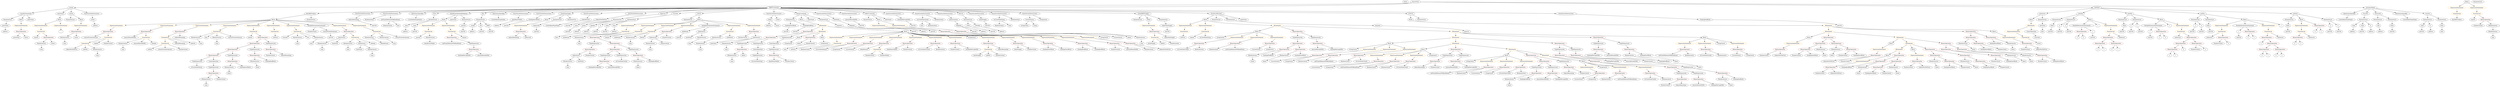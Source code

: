 strict digraph {
	graph [bb="0,0,25172,1044"];
	node [label="\N"];
	Enter	[height=0.5,
		pos="14225,1026",
		width=0.83628];
	ParameterList_Unnamed_22	[color=black,
		height=0.5,
		label=ParameterList,
		pos="11551,810",
		width=1.7095];
	ElementaryTypeName_bool_2	[color=black,
		height=0.5,
		label=bool,
		pos="9419.6,738",
		width=0.76697];
	ExpressionStatement_Unnamed_26	[color=orange,
		height=0.5,
		label=ExpressionStatement,
		pos="8578.6,594",
		width=2.458];
	FunctionCall_Unnamed_10	[color=orange,
		height=0.5,
		label=FunctionCall,
		pos="8584.6,522",
		width=1.6125];
	ExpressionStatement_Unnamed_26 -> FunctionCall_Unnamed_10	[pos="e,8583.1,540.1 8580,575.7 8580.7,568.41 8581.4,559.73 8582.1,551.54"];
	Identifier_block_5	[color=black,
		height=0.5,
		label=block,
		pos="20530,306",
		width=0.87786];
	ExpressionStatement_Unnamed_33	[color=orange,
		height=0.5,
		label=ExpressionStatement,
		pos="24741,954",
		width=2.458];
	FunctionCall_Unnamed_12	[color=orange,
		height=0.5,
		label=FunctionCall,
		pos="24741,882",
		width=1.6125];
	ExpressionStatement_Unnamed_33 -> FunctionCall_Unnamed_12	[pos="e,24741,900.1 24741,935.7 24741,928.41 24741,919.73 24741,911.54"];
	FunctionDefinition_BuyEBETtokens	[color=black,
		height=0.5,
		label=BuyEBETtokens,
		pos="3189.6,882",
		width=2.0283];
	Block_Unnamed_22	[color=black,
		height=0.5,
		label=Block,
		pos="2769.6,810",
		width=0.90558];
	FunctionDefinition_BuyEBETtokens -> Block_Unnamed_22	[pos="e,2800.6,816.16 3130.3,871.12 3044.3,856.79 2887.1,830.6 2811.9,818.06"];
	ParameterList_Unnamed_30	[color=black,
		height=0.5,
		label=ParameterList,
		pos="3189.6,810",
		width=1.7095];
	FunctionDefinition_BuyEBETtokens -> ParameterList_Unnamed_30	[pos="e,3189.6,828.1 3189.6,863.7 3189.6,856.41 3189.6,847.73 3189.6,839.54"];
	BooleanLiteral_Unnamed_8	[color=black,
		height=0.5,
		label=BooleanLiteral,
		pos="12355,450",
		width=1.7788];
	Identifier_msg_21	[color=black,
		height=0.5,
		label=msg,
		pos="5931.6,522",
		width=0.75];
	BinaryOperation_Unnamed_48	[color=brown,
		height=0.5,
		label=BinaryOperation,
		pos="18303,450",
		width=1.9867];
	NumberLiteral_Unnamed_13	[color=black,
		height=0.5,
		label=NumberLiteral,
		pos="18212,378",
		width=1.765];
	BinaryOperation_Unnamed_48 -> NumberLiteral_Unnamed_13	[pos="e,18233,395.23 18281,432.41 18269,423.37 18255,412.03 18242,402.13"];
	Identifier_fundingStartBlock_3	[color=black,
		height=0.5,
		label=fundingStartBlock,
		pos="18372,378",
		width=2.1669];
	BinaryOperation_Unnamed_48 -> Identifier_fundingStartBlock_3	[pos="e,18355,395.79 18319,432.05 18328,423.63 18338,413.28 18347,403.97"];
	ElementaryTypeName_address_2	[color=black,
		height=0.5,
		label=address,
		pos="23976,666",
		width=1.0996];
	BinaryOperation_Unnamed_36	[color=brown,
		height=0.5,
		label=BinaryOperation,
		pos="11027,522",
		width=1.9867];
	Identifier_fundingEndBlock	[color=black,
		height=0.5,
		label=fundingEndBlock,
		pos="11027,450",
		width=2.0976];
	BinaryOperation_Unnamed_36 -> Identifier_fundingEndBlock	[pos="e,11027,468.1 11027,503.7 11027,496.41 11027,487.73 11027,479.54"];
	Identifier__fundingEndBlock	[color=black,
		height=0.5,
		label=_fundingEndBlock,
		pos="11201,450",
		width=2.2362];
	BinaryOperation_Unnamed_36 -> Identifier__fundingEndBlock	[pos="e,11163,466.31 11063,506.15 11089,495.76 11124,481.78 11152,470.49"];
	ExpressionStatement_Unnamed_5	[color=orange,
		height=0.5,
		label=ExpressionStatement,
		pos="22375,738",
		width=2.458];
	FunctionCall_Unnamed_2	[color=orange,
		height=0.5,
		label=FunctionCall,
		pos="22375,666",
		width=1.6125];
	ExpressionStatement_Unnamed_5 -> FunctionCall_Unnamed_2	[pos="e,22375,684.1 22375,719.7 22375,712.41 22375,703.73 22375,695.54"];
	FunctionCall_Unnamed_5	[color=orange,
		height=0.5,
		label=FunctionCall,
		pos="21211,666",
		width=1.6125];
	BinaryOperation_Unnamed_17	[color=brown,
		height=0.5,
		label=BinaryOperation,
		pos="21183,594",
		width=1.9867];
	FunctionCall_Unnamed_5 -> BinaryOperation_Unnamed_17	[pos="e,21189,612.1 21204,647.7 21201,640.15 21197,631.12 21194,622.68"];
	Identifier_safeAssert_4	[color=black,
		height=0.5,
		label=safeAssert,
		pos="21322,594",
		width=1.3769];
	FunctionCall_Unnamed_5 -> Identifier_safeAssert_4	[pos="e,21297,610.18 21235,649.29 21251,639.52 21271,626.83 21288,616.18"];
	MemberAccess_Unnamed_11	[color=black,
		height=0.5,
		label=MemberAccess,
		pos="19612,306",
		width=1.9174];
	Identifier_block_6	[color=black,
		height=0.5,
		label=block,
		pos="19643,234",
		width=0.87786];
	MemberAccess_Unnamed_11 -> Identifier_block_6	[pos="e,19635,251.62 19619,287.7 19623,279.95 19627,270.64 19631,262.02"];
	BinaryOperation_Unnamed_67	[color=brown,
		height=0.5,
		label=BinaryOperation,
		pos="19069,306",
		width=1.9867];
	Identifier_fundingEndBlock_1	[color=black,
		height=0.5,
		label=fundingEndBlock,
		pos="18721,234",
		width=2.0976];
	BinaryOperation_Unnamed_67 -> Identifier_fundingEndBlock_1	[pos="e,18777,246.26 19015,293.66 19006,291.76 18996,289.81 18988,288 18907,271.53 18886,268.09 18806,252 18800,250.84 18794,249.64 18788,\
248.43"];
	MemberAccess_Unnamed_14	[color=black,
		height=0.5,
		label=MemberAccess,
		pos="18884,234",
		width=1.9174];
	BinaryOperation_Unnamed_67 -> MemberAccess_Unnamed_14	[pos="e,18922,249.37 19030,290.5 19002,279.71 18963,264.92 18932,253.32"];
	ExpressionStatement_Unnamed_49	[color=orange,
		height=0.5,
		label=ExpressionStatement,
		pos="17109,522",
		width=2.458];
	BinaryOperation_Unnamed_95	[color=brown,
		height=0.5,
		label=BinaryOperation,
		pos="17109,450",
		width=1.9867];
	ExpressionStatement_Unnamed_49 -> BinaryOperation_Unnamed_95	[pos="e,17109,468.1 17109,503.7 17109,496.41 17109,487.73 17109,479.54"];
	BinaryOperation_Unnamed_29	[color=brown,
		height=0.5,
		label=BinaryOperation,
		pos="9255.6,522",
		width=1.9867];
	Identifier_beneficiaryWallet_1	[color=black,
		height=0.5,
		label=beneficiaryWallet,
		pos="9099.6,450",
		width=2.0699];
	BinaryOperation_Unnamed_29 -> Identifier_beneficiaryWallet_1	[pos="e,9133.9,466.4 9221.7,505.81 9199,495.61 9168.8,482.06 9144.1,470.98"];
	NumberLiteral_Unnamed_5	[color=black,
		height=0.5,
		label=NumberLiteral,
		pos="9255.6,450",
		width=1.765];
	BinaryOperation_Unnamed_29 -> NumberLiteral_Unnamed_5	[pos="e,9255.6,468.1 9255.6,503.7 9255.6,496.41 9255.6,487.73 9255.6,479.54"];
	ExpressionStatement_Unnamed_11	[color=orange,
		height=0.5,
		label=ExpressionStatement,
		pos="8980.6,738",
		width=2.458];
	BinaryOperation_Unnamed_21	[color=brown,
		height=0.5,
		label=BinaryOperation,
		pos="9669.6,666",
		width=1.9867];
	ExpressionStatement_Unnamed_11 -> BinaryOperation_Unnamed_21	[pos="e,9618.5,678.95 9043.9,725.04 9055.4,723.15 9067.3,721.37 9078.6,720 9304.6,692.51 9364.1,715.74 9589.6,684 9595.5,683.17 9601.6,\
682.16 9607.6,681.04"];
	UnaryOperation_Unnamed_2	[color=black,
		height=0.5,
		label=UnaryOperation,
		pos="7946.6,522",
		width=1.9452];
	TupleExpression_Unnamed_4	[color=black,
		height=0.5,
		label=TupleExpression,
		pos="7898.6,450",
		width=2.0422];
	UnaryOperation_Unnamed_2 -> TupleExpression_Unnamed_4	[pos="e,7910.1,467.79 7934.9,504.05 7929.4,495.97 7922.6,486.12 7916.5,477.11"];
	Identifier_tokensPerEthPrice_6	[color=black,
		height=0.5,
		label=tokensPerEthPrice,
		pos="704.56,450",
		width=2.1947];
	NumberLiteral_Unnamed	[color=black,
		height=0.5,
		label=NumberLiteral,
		pos="22102,450",
		width=1.765];
	ElementaryTypeName_address_6	[color=black,
		height=0.5,
		label=address,
		pos="7850.6,738",
		width=1.0996];
	Identifier_b_6	[color=black,
		height=0.5,
		label=b,
		pos="23098,522",
		width=0.75];
	NumberLiteral_Unnamed_16	[color=black,
		height=0.5,
		label=NumberLiteral,
		pos="20724,306",
		width=1.765];
	Identifier_safeDiv_3	[color=black,
		height=0.5,
		label=safeDiv,
		pos="1510.6,450",
		width=1.0719];
	BinaryOperation_Unnamed_30	[color=brown,
		height=0.5,
		label=BinaryOperation,
		pos="11479,522",
		width=1.9867];
	NumberLiteral_Unnamed_6	[color=black,
		height=0.5,
		label=NumberLiteral,
		pos="11699,450",
		width=1.765];
	BinaryOperation_Unnamed_30 -> NumberLiteral_Unnamed_6	[pos="e,11657,464.12 11522,507.25 11558,495.87 11608,479.67 11646,467.58"];
	Identifier_tokensPerEthPrice	[color=black,
		height=0.5,
		label=tokensPerEthPrice,
		pos="11860,450",
		width=2.1947];
	BinaryOperation_Unnamed_30 -> Identifier_tokensPerEthPrice	[pos="e,11801,462.43 11532,509.55 11541,507.63 11551,505.71 11560,504 11653,486.18 11678,485.06 11772,468 11778,466.91 11784,465.75 11790,\
464.57"];
	BinaryOperation_Unnamed_72	[color=brown,
		height=0.5,
		label=BinaryOperation,
		pos="2356.6,450",
		width=1.9867];
	BinaryOperation_Unnamed_73	[color=brown,
		height=0.5,
		label=BinaryOperation,
		pos="2161.6,378",
		width=1.9867];
	BinaryOperation_Unnamed_72 -> BinaryOperation_Unnamed_73	[pos="e,2201.4,393.32 2316.6,434.67 2286.4,423.81 2244.7,408.83 2212.1,397.14"];
	TupleExpression_Unnamed_7	[color=black,
		height=0.5,
		label=TupleExpression,
		pos="2356.6,378",
		width=2.0422];
	BinaryOperation_Unnamed_72 -> TupleExpression_Unnamed_7	[pos="e,2356.6,396.1 2356.6,431.7 2356.6,424.41 2356.6,415.73 2356.6,407.54"];
	FunctionCall_Unnamed_17	[color=orange,
		height=0.5,
		label=FunctionCall,
		pos="841.56,522",
		width=1.6125];
	FunctionCall_Unnamed_17 -> Identifier_tokensPerEthPrice_6	[pos="e,735.48,466.8 812.51,506.15 793.07,496.22 767.2,483 745.66,472"];
	Identifier_safeMul	[color=black,
		height=0.5,
		label=safeMul,
		pos="841.56,450",
		width=1.1135];
	FunctionCall_Unnamed_17 -> Identifier_safeMul	[pos="e,841.56,468.1 841.56,503.7 841.56,496.41 841.56,487.73 841.56,479.54"];
	MemberAccess_Unnamed_21	[color=black,
		height=0.5,
		label=MemberAccess,
		pos="968.56,450",
		width=1.9174];
	FunctionCall_Unnamed_17 -> MemberAccess_Unnamed_21	[pos="e,940.18,466.64 869.12,505.81 887.01,495.95 910.58,482.96 930.28,472.1"];
	MemberAccess_Unnamed_33	[color=black,
		height=0.5,
		label=MemberAccess,
		pos="13052,378",
		width=1.9174];
	Identifier_block_13	[color=black,
		height=0.5,
		label=block,
		pos="12855,306",
		width=0.87786];
	MemberAccess_Unnamed_33 -> Identifier_block_13	[pos="e,12879,317.73 13009,363.48 12977,353.25 12933,338.53 12895,324 12893,323.34 12891,322.64 12889,321.93"];
	Identifier_initialSupply_2	[color=black,
		height=0.5,
		label=initialSupply,
		pos="9961.6,378",
		width=1.5571];
	ParameterList_Unnamed_13	[color=black,
		height=0.5,
		label=ParameterList,
		pos="24447,810",
		width=1.7095];
	Parameter_value	[color=black,
		height=0.5,
		label=value,
		pos="24385,738",
		width=0.82242];
	ParameterList_Unnamed_13 -> Parameter_value	[pos="e,24398,754.36 24432,792.05 24424,783.26 24414,772.36 24406,762.74"];
	Parameter_to	[color=black,
		height=0.5,
		label=to,
		pos="24470,738",
		width=0.75];
	ParameterList_Unnamed_13 -> Parameter_to	[pos="e,24464,756.1 24452,791.7 24455,784.24 24458,775.32 24460,766.97"];
	MemberAccess_Unnamed_34	[color=black,
		height=0.5,
		label=MemberAccess,
		pos="16537,378",
		width=1.9174];
	Identifier_block_14	[color=black,
		height=0.5,
		label=block,
		pos="17015,306",
		width=0.87786];
	MemberAccess_Unnamed_34 -> Identifier_block_14	[pos="e,16991,318.46 16586,365.26 16596,363.31 16605,361.45 16615,360 16773,334.84 16819,363.9 16975,324 16976,323.52 16978,322.97 16980,\
322.37"];
	Block_Unnamed_18	[color=black,
		height=0.5,
		label=Block,
		pos="19150,522",
		width=0.90558];
	ExpressionStatement_Unnamed_29	[color=orange,
		height=0.5,
		label=ExpressionStatement,
		pos="19064,450",
		width=2.458];
	Block_Unnamed_18 -> ExpressionStatement_Unnamed_29	[pos="e,19084,467.95 19132,506.5 19121,497.39 19106,485.41 19093,474.92"];
	Identifier_a_9	[color=black,
		height=0.5,
		label=a,
		pos="21070,450",
		width=0.75];
	BinaryOperation_Unnamed_107	[color=brown,
		height=0.5,
		label=BinaryOperation,
		pos="14164,306",
		width=1.9867];
	Identifier_areFundsReleasedToBeneficiary_4	[color=black,
		height=0.5,
		label=areFundsReleasedToBeneficiary,
		pos="13713,234",
		width=3.6362];
	BinaryOperation_Unnamed_107 -> Identifier_areFundsReleasedToBeneficiary_4	[pos="e,13807,246.75 14111,293.34 14102,291.44 14093,289.59 14084,288 13995,272.21 13893,257.96 13819,248.22"];
	BooleanLiteral_Unnamed_14	[color=black,
		height=0.5,
		label=BooleanLiteral,
		pos="13926,234",
		width=1.7788];
	BinaryOperation_Unnamed_107 -> BooleanLiteral_Unnamed_14	[pos="e,13969,247.69 14118,291.67 14079,280.05 14021,263.19 13980,250.88"];
	BinaryOperation_Unnamed_10	[color=brown,
		height=0.5,
		label=BinaryOperation,
		pos="22816,594",
		width=1.9867];
	Identifier_a_4	[color=black,
		height=0.5,
		label=a,
		pos="22757,522",
		width=0.75];
	BinaryOperation_Unnamed_10 -> Identifier_a_4	[pos="e,22769,537.89 22801,576.05 22794,567.22 22785,556.28 22776,546.63"];
	BinaryOperation_Unnamed_11	[color=brown,
		height=0.5,
		label=BinaryOperation,
		pos="22874,522",
		width=1.9867];
	BinaryOperation_Unnamed_10 -> BinaryOperation_Unnamed_11	[pos="e,22860,539.79 22830,576.05 22836,567.8 22845,557.7 22852,548.54"];
	Identifier_admin	[color=black,
		height=0.5,
		label=admin,
		pos="11454,594",
		width=0.91945];
	Identifier__fundingStartBlock	[color=black,
		height=0.5,
		label=_fundingStartBlock,
		pos="10676,450",
		width=2.3055];
	Identifier_safeAssert	[color=black,
		height=0.5,
		label=safeAssert,
		pos="21926,594",
		width=1.3769];
	BinaryOperation_Unnamed_108	[color=brown,
		height=0.5,
		label=BinaryOperation,
		pos="14325,306",
		width=1.9867];
	BooleanLiteral_Unnamed_15	[color=black,
		height=0.5,
		label=BooleanLiteral,
		pos="14072,234",
		width=1.7788];
	BinaryOperation_Unnamed_108 -> BooleanLiteral_Unnamed_15	[pos="e,14116,247.35 14278,292 14235,280.22 14172,262.87 14127,250.4"];
	Identifier_isCrowdSaleClosed_4	[color=black,
		height=0.5,
		label=isCrowdSaleClosed,
		pos="14239,234",
		width=2.3471];
	BinaryOperation_Unnamed_108 -> Identifier_isCrowdSaleClosed_4	[pos="e,14259,251.71 14304,288.41 14293,279.58 14280,268.57 14268,258.84"];
	NumberLiteral_Unnamed_24	[color=black,
		height=0.5,
		label=NumberLiteral,
		pos="24952,738",
		width=1.765];
	Identifier_Burn	[color=black,
		height=0.5,
		label=Burn,
		pos="5699.6,594",
		width=0.7947];
	BinaryOperation_Unnamed_47	[color=brown,
		height=0.5,
		label=BinaryOperation,
		pos="18459,522",
		width=1.9867];
	BinaryOperation_Unnamed_47 -> BinaryOperation_Unnamed_48	[pos="e,18337,466.28 18425,505.81 18402,495.57 18372,481.96 18347,470.86"];
	MemberAccess_Unnamed_7	[color=black,
		height=0.5,
		label=MemberAccess,
		pos="18462,450",
		width=1.9174];
	BinaryOperation_Unnamed_47 -> MemberAccess_Unnamed_7	[pos="e,18461,468.1 18459,503.7 18460,496.41 18460,487.73 18460,479.54"];
	ExpressionStatement_Unnamed_50	[color=orange,
		height=0.5,
		label=ExpressionStatement,
		pos="17304,522",
		width=2.458];
	BinaryOperation_Unnamed_96	[color=brown,
		height=0.5,
		label=BinaryOperation,
		pos="17309,450",
		width=1.9867];
	ExpressionStatement_Unnamed_50 -> BinaryOperation_Unnamed_96	[pos="e,17307,468.1 17305,503.7 17305,496.41 17306,487.73 17307,479.54"];
	FunctionCall_Unnamed_7	[color=orange,
		height=0.5,
		label=FunctionCall,
		pos="11719,594",
		width=1.6125];
	Identifier_initialSupply	[color=black,
		height=0.5,
		label=initialSupply,
		pos="11697,522",
		width=1.5571];
	FunctionCall_Unnamed_7 -> Identifier_initialSupply	[pos="e,11702,540.1 11713,575.7 11711,568.24 11708,559.32 11705,550.97"];
	Identifier_safeDiv	[color=black,
		height=0.5,
		label=safeDiv,
		pos="11810,522",
		width=1.0719];
	FunctionCall_Unnamed_7 -> Identifier_safeDiv	[pos="e,11790,537.95 11740,576.76 11752,567.25 11768,555.1 11781,544.77"];
	NumberLiteral_Unnamed_2	[color=black,
		height=0.5,
		label=NumberLiteral,
		pos="11930,522",
		width=1.765];
	FunctionCall_Unnamed_7 -> NumberLiteral_Unnamed_2	[pos="e,11889,536.35 11757,580.16 11791,568.85 11841,552.28 11879,539.89"];
	ParameterList_Unnamed_20	[color=black,
		height=0.5,
		label=ParameterList,
		pos="4461.6,810",
		width=1.7095];
	VariableDeclaration__from	[color=black,
		height=0.5,
		label=_from,
		pos="4185.6,738",
		width=0.93331];
	ParameterList_Unnamed_20 -> VariableDeclaration__from	[pos="e,4212.1,749.49 4415.4,797.85 4407.1,795.88 4398.6,793.87 4390.6,792 4320,775.56 4301,776.6 4231.6,756 4228.7,755.14 4225.7,754.2 \
4222.7,753.21"];
	VariableDeclaration__value_1	[color=black,
		height=0.5,
		label=_value,
		pos="4275.6,738",
		width=0.96103];
	ParameterList_Unnamed_20 -> VariableDeclaration__value_1	[pos="e,4302.5,749.48 4424.4,795.28 4395.8,784.65 4355.1,769.5 4319.6,756 4317.5,755.21 4315.4,754.41 4313.2,753.59"];
	Identifier_msg_5	[color=black,
		height=0.5,
		label=msg,
		pos="25103,594",
		width=0.75];
	BinaryOperation_Unnamed_82	[color=brown,
		height=0.5,
		label=BinaryOperation,
		pos="4627.6,594",
		width=1.9867];
	Identifier_areFundsReleasedToBeneficiary	[color=black,
		height=0.5,
		label=areFundsReleasedToBeneficiary,
		pos="4627.6,522",
		width=3.6362];
	BinaryOperation_Unnamed_82 -> Identifier_areFundsReleasedToBeneficiary	[pos="e,4627.6,540.1 4627.6,575.7 4627.6,568.41 4627.6,559.73 4627.6,551.54"];
	TupleExpression_Unnamed_10	[color=black,
		height=0.5,
		label=TupleExpression,
		pos="4849.6,522",
		width=2.0422];
	BinaryOperation_Unnamed_82 -> TupleExpression_Unnamed_10	[pos="e,4805.6,536.87 4670.9,579.34 4706.3,568.18 4756.5,552.36 4794.7,540.31"];
	MemberAccess_Unnamed_12	[color=black,
		height=0.5,
		label=MemberAccess,
		pos="19930,306",
		width=1.9174];
	Identifier_block_7	[color=black,
		height=0.5,
		label=block,
		pos="20044,234",
		width=0.87786];
	MemberAccess_Unnamed_12 -> Identifier_block_7	[pos="e,20022,247.94 19956,288.94 19973,278.5 19995,264.84 20013,253.88"];
	ParameterList_Unnamed_4	[color=black,
		height=0.5,
		label=ParameterList,
		pos="22097,810",
		width=1.7095];
	Parameter_a_1	[color=black,
		height=0.5,
		label=a,
		pos="22090,738",
		width=0.75];
	ParameterList_Unnamed_4 -> Parameter_a_1	[pos="e,22091,756.1 22095,791.7 22094,784.41 22093,775.73 22092,767.54"];
	Parameter_b_1	[color=black,
		height=0.5,
		label=b,
		pos="22162,738",
		width=0.75];
	ParameterList_Unnamed_4 -> Parameter_b_1	[pos="e,22148,753.57 22112,792.41 22120,783.28 22131,771.81 22140,761.85"];
	stringLiteral_Unnamed_2	[color=black,
		height=0.5,
		label=stringLiteral,
		pos="11207,594",
		width=1.5016];
	BinaryOperation_Unnamed_6	[color=brown,
		height=0.5,
		label=BinaryOperation,
		pos="21954,522",
		width=1.9867];
	BinaryOperation_Unnamed_7	[color=brown,
		height=0.5,
		label=BinaryOperation,
		pos="21850,450",
		width=1.9867];
	BinaryOperation_Unnamed_6 -> BinaryOperation_Unnamed_7	[pos="e,21874,467.39 21929,504.76 21916,495.55 21898,483.88 21883,473.77"];
	Identifier_b_1	[color=black,
		height=0.5,
		label=b,
		pos="21967,450",
		width=0.75];
	BinaryOperation_Unnamed_6 -> Identifier_b_1	[pos="e,21963,468.1 21957,503.7 21958,496.32 21960,487.52 21961,479.25"];
	Parameter__fundingStartBlock	[color=black,
		height=0.5,
		label=_fundingStartBlock,
		pos="8076.6,738",
		width=2.3055];
	ElementaryTypeName_uint256_35	[color=black,
		height=0.5,
		label=uint256,
		pos="8047.6,666",
		width=1.0442];
	Parameter__fundingStartBlock -> ElementaryTypeName_uint256_35	[pos="e,8054.7,684.1 8069.4,719.7 8066.3,712.15 8062.5,703.12 8059,694.68"];
	NumberLiteral_Unnamed_12	[color=black,
		height=0.5,
		label=NumberLiteral,
		pos="20547,450",
		width=1.765];
	stringLiteral_Unnamed_8	[color=black,
		height=0.5,
		label=stringLiteral,
		pos="12387,594",
		width=1.5016];
	Identifier_fundingStartBlock_5	[color=black,
		height=0.5,
		label=fundingStartBlock,
		pos="20884,306",
		width=2.1669];
	Identifier_isCrowdSaleClosed_5	[color=black,
		height=0.5,
		label=isCrowdSaleClosed,
		pos="15280,162",
		width=2.3471];
	Block_Unnamed_10	[color=black,
		height=0.5,
		label=Block,
		pos="5615.6,810",
		width=0.90558];
	ExpressionStatement_Unnamed_13	[color=orange,
		height=0.5,
		label=ExpressionStatement,
		pos="5366.6,738",
		width=2.458];
	Block_Unnamed_10 -> ExpressionStatement_Unnamed_13	[pos="e,5425.2,751.79 5590.4,798.2 5584.9,796.01 5579.1,793.82 5573.6,792 5528.5,777.17 5476.7,763.93 5436.3,754.38"];
	ElementaryTypeName_uint256_4	[color=black,
		height=0.5,
		label=uint256,
		pos="22070,666",
		width=1.0442];
	ExpressionStatement_Unnamed_68	[color=orange,
		height=0.5,
		label=ExpressionStatement,
		pos="6472.6,738",
		width=2.458];
	FunctionCall_Unnamed_29	[color=orange,
		height=0.5,
		label=FunctionCall,
		pos="6448.6,666",
		width=1.6125];
	ExpressionStatement_Unnamed_68 -> FunctionCall_Unnamed_29	[pos="e,6454.4,684.1 6466.6,719.7 6464.1,712.24 6461,703.32 6458.2,694.97"];
	VariableDeclaration_beneficiaryWallet	[color=black,
		height=0.5,
		label=beneficiaryWallet,
		pos="5315.6,810",
		width=2.0699];
	ElementaryTypeName_address_7	[color=black,
		height=0.5,
		label=address,
		pos="5127.6,738",
		width=1.0996];
	VariableDeclaration_beneficiaryWallet -> ElementaryTypeName_address_7	[pos="e,5157.7,750.21 5276.2,794.33 5244.6,782.56 5200.4,766.11 5168.4,754.21"];
	TupleExpression_Unnamed_20	[color=black,
		height=0.5,
		label=TupleExpression,
		pos="15601,234",
		width=2.0422];
	BinaryOperation_Unnamed_113	[color=brown,
		height=0.5,
		label=BinaryOperation,
		pos="15601,162",
		width=1.9867];
	TupleExpression_Unnamed_20 -> BinaryOperation_Unnamed_113	[pos="e,15601,180.1 15601,215.7 15601,208.41 15601,199.73 15601,191.54"];
	Identifier_isCrowdSaleSetup_2	[color=black,
		height=0.5,
		label=isCrowdSaleSetup,
		pos="1990.6,234",
		width=2.2085];
	BinaryOperation_Unnamed_85	[color=brown,
		height=0.5,
		label=BinaryOperation,
		pos="13393,522",
		width=1.9867];
	Identifier_amountRaisedInWei_4	[color=black,
		height=0.5,
		label=amountRaisedInWei,
		pos="13393,450",
		width=2.3887];
	BinaryOperation_Unnamed_85 -> Identifier_amountRaisedInWei_4	[pos="e,13393,468.1 13393,503.7 13393,496.41 13393,487.73 13393,479.54"];
	Identifier_fundingMinCapInWei_2	[color=black,
		height=0.5,
		label=fundingMinCapInWei,
		pos="13588,450",
		width=2.5273];
	BinaryOperation_Unnamed_85 -> Identifier_fundingMinCapInWei_2	[pos="e,13545,466.29 13432,506.67 13462,496.1 13502,481.62 13534,470.08"];
	Identifier_ethRefund_2	[color=black,
		height=0.5,
		label=ethRefund,
		pos="6319.6,594",
		width=1.363];
	StateVariableDeclaration_Unnamed_4	[color=black,
		height=0.5,
		label=StateVariableDeclaration,
		pos="3760.6,882",
		width=2.8184];
	VariableDeclaration_tokensRemaining	[color=black,
		height=0.5,
		label=tokensRemaining,
		pos="3667.6,810",
		width=2.056];
	StateVariableDeclaration_Unnamed_4 -> VariableDeclaration_tokensRemaining	[pos="e,3689.5,827.55 3738.1,864.05 3726.2,855.13 3711.5,844.06 3698.6,834.34"];
	Identifier_Transfer	[color=black,
		height=0.5,
		label=Transfer,
		pos="2895.6,594",
		width=1.1689];
	MemberAccess_Unnamed_32	[color=black,
		height=0.5,
		label=MemberAccess,
		pos="12726,378",
		width=1.9174];
	Identifier_block_12	[color=black,
		height=0.5,
		label=block,
		pos="12726,306",
		width=0.87786];
	MemberAccess_Unnamed_32 -> Identifier_block_12	[pos="e,12726,324.1 12726,359.7 12726,352.41 12726,343.73 12726,335.54"];
	ParameterList_Unnamed_21	[color=black,
		height=0.5,
		label=ParameterList,
		pos="8868.6,810",
		width=1.7095];
	NumberLiteral_Unnamed_35	[color=black,
		height=0.5,
		label=NumberLiteral,
		pos="7618.6,594",
		width=1.765];
	UserDefinedTypeName_Unnamed_2	[color=black,
		height=0.5,
		label=UserDefinedTypeName,
		pos="5125.6,810",
		width=2.7214];
	Identifier_block_18	[color=black,
		height=0.5,
		label=block,
		pos="6541.6,234",
		width=0.87786];
	StateVariableDeclaration_Unnamed_13	[color=black,
		height=0.5,
		label=StateVariableDeclaration,
		pos="4036.6,882",
		width=2.8184];
	BooleanLiteral_Unnamed_3	[color=black,
		height=0.5,
		label=BooleanLiteral,
		pos="3823.6,810",
		width=1.7788];
	StateVariableDeclaration_Unnamed_13 -> BooleanLiteral_Unnamed_3	[pos="e,3864.1,824.32 3989.8,865.64 3955.8,854.44 3909.6,839.28 3874.6,827.77"];
	VariableDeclaration_areFundsReleasedToBeneficiary	[color=black,
		height=0.5,
		label=areFundsReleasedToBeneficiary,
		pos="4036.6,810",
		width=3.6362];
	StateVariableDeclaration_Unnamed_13 -> VariableDeclaration_areFundsReleasedToBeneficiary	[pos="e,4036.6,828.1 4036.6,863.7 4036.6,856.41 4036.6,847.73 4036.6,839.54"];
	Identifier_setPrice_2	[color=black,
		height=0.5,
		label=setPrice,
		pos="12007,594",
		width=1.1135];
	Identifier_msg_11	[color=black,
		height=0.5,
		label=msg,
		pos="3792.6,378",
		width=0.75];
	Identifier_isCrowdSaleClosed_6	[color=black,
		height=0.5,
		label=isCrowdSaleClosed,
		pos="16739,90",
		width=2.3471];
	MemberAccess_Unnamed_22	[color=black,
		height=0.5,
		label=MemberAccess,
		pos="3821.6,594",
		width=1.9174];
	Identifier_tokenReward_1	[color=black,
		height=0.5,
		label=tokenReward,
		pos="3921.6,522",
		width=1.6679];
	MemberAccess_Unnamed_22 -> Identifier_tokenReward_1	[pos="e,3898.6,539.07 3845,576.59 3858.3,567.31 3875,555.57 3889.5,545.44"];
	ParameterList_Unnamed_5	[color=black,
		height=0.5,
		label=ParameterList,
		pos="22238,810",
		width=1.7095];
	Parameter_None_1	[color=black,
		height=0.5,
		label=None,
		pos="22238,738",
		width=0.85014];
	ParameterList_Unnamed_5 -> Parameter_None_1	[pos="e,22238,756.1 22238,791.7 22238,784.41 22238,775.73 22238,767.54"];
	Identifier_a	[color=black,
		height=0.5,
		label=a,
		pos="21730,594",
		width=0.75];
	Identifier_msg_17	[color=black,
		height=0.5,
		label=msg,
		pos="5818.6,234",
		width=0.75];
	Identifier_block_1	[color=black,
		height=0.5,
		label=block,
		pos="20018,450",
		width=0.87786];
	BinaryOperation_Unnamed_20	[color=brown,
		height=0.5,
		label=BinaryOperation,
		pos="9830.6,666",
		width=1.9867];
	BinaryOperation_Unnamed_20 -> Identifier_admin	[pos="e,11429,606.6 9880.7,652.87 9890.5,650.9 9900.8,649.14 9910.6,648 10242,609.16 11085,679.69 11412,612 11414,611.53 11416,610.93 \
11418,610.26"];
	MemberAccess_Unnamed_2	[color=black,
		height=0.5,
		label=MemberAccess,
		pos="11574,594",
		width=1.9174];
	BinaryOperation_Unnamed_20 -> MemberAccess_Unnamed_2	[pos="e,11525,607.15 9880.7,652.86 9890.5,650.89 9900.8,649.13 9910.6,648 10610,566.41 10796,695.41 11496,612 11501,611.29 11508,610.34 \
11514,609.25"];
	NumberLiteral_Unnamed_21	[color=black,
		height=0.5,
		label=NumberLiteral,
		pos="19353,234",
		width=1.765];
	IfStatement_Unnamed_10	[color=orange,
		height=0.5,
		label=IfStatement,
		pos="14766,594",
		width=1.4739];
	Block_Unnamed_27	[color=black,
		height=0.5,
		label=Block,
		pos="14107,522",
		width=0.90558];
	IfStatement_Unnamed_10 -> Block_Unnamed_27	[pos="e,14138,526.39 14715,587.68 14591,574.42 14267,540.05 14150,527.59"];
	IfStatement_Unnamed_11	[color=orange,
		height=0.5,
		label=IfStatement,
		pos="14766,522",
		width=1.4739];
	IfStatement_Unnamed_10 -> IfStatement_Unnamed_11	[pos="e,14766,540.1 14766,575.7 14766,568.41 14766,559.73 14766,551.54"];
	BinaryOperation_Unnamed_98	[color=brown,
		height=0.5,
		label=BinaryOperation,
		pos="15823,522",
		width=1.9867];
	IfStatement_Unnamed_10 -> BinaryOperation_Unnamed_98	[pos="e,15754,527.54 14817,589.58 14988,578.25 15536,541.97 15743,528.29"];
	ExpressionStatement_Unnamed_23	[color=orange,
		height=0.5,
		label=ExpressionStatement,
		pos="8773.6,594",
		width=2.458];
	BinaryOperation_Unnamed_37	[color=brown,
		height=0.5,
		label=BinaryOperation,
		pos="8732.6,522",
		width=1.9867];
	ExpressionStatement_Unnamed_23 -> BinaryOperation_Unnamed_37	[pos="e,8742.6,540.1 8763.4,575.7 8758.9,567.9 8753.4,558.51 8748.3,549.83"];
	FunctionCall_Unnamed_6	[color=orange,
		height=0.5,
		label=FunctionCall,
		pos="20566,594",
		width=1.6125];
	Identifier_revert	[color=black,
		height=0.5,
		label=revert,
		pos="20683,522",
		width=0.87786];
	FunctionCall_Unnamed_6 -> Identifier_revert	[pos="e,20661,535.69 20592,577.46 20609,566.86 20633,552.76 20652,541.57"];
	BinaryOperation_Unnamed_81	[color=brown,
		height=0.5,
		label=BinaryOperation,
		pos="3547.6,666",
		width=1.9867];
	IndexAccess_Unnamed	[color=black,
		height=0.5,
		label=IndexAccess,
		pos="3492.6,594",
		width=1.6402];
	BinaryOperation_Unnamed_81 -> IndexAccess_Unnamed	[pos="e,3505.8,611.79 3534.3,648.05 3527.8,639.89 3520,629.91 3512.9,620.82"];
	FunctionCall_Unnamed_21	[color=orange,
		height=0.5,
		label=FunctionCall,
		pos="3655.6,594",
		width=1.6125];
	BinaryOperation_Unnamed_81 -> FunctionCall_Unnamed_21	[pos="e,3631.4,610.67 3572.6,648.76 3587.3,639.27 3606,627.15 3621.9,616.82"];
	ExpressionStatement_Unnamed_10	[color=orange,
		height=0.5,
		label=ExpressionStatement,
		pos="9175.6,738",
		width=2.458];
	ExpressionStatement_Unnamed_10 -> BinaryOperation_Unnamed_20	[pos="e,9779.5,678.91 9238.8,724.99 9250,723.13 9261.6,721.37 9272.6,720 9484,693.58 9539.7,714.21 9750.6,684 9756.5,683.16 9762.6,682.13 \
9768.6,681.01"];
	MemberAccess_Unnamed_36	[color=black,
		height=0.5,
		label=MemberAccess,
		pos="15314,90",
		width=1.9174];
	Identifier_block_16	[color=black,
		height=0.5,
		label=block,
		pos="15314,18",
		width=0.87786];
	MemberAccess_Unnamed_36 -> Identifier_block_16	[pos="e,15314,36.104 15314,71.697 15314,64.407 15314,55.726 15314,47.536"];
	ElementaryTypeName_uint256_5	[color=black,
		height=0.5,
		label=uint256,
		pos="22163,666",
		width=1.0442];
	ContractDefinition_owned	[color=black,
		height=0.5,
		label=owned,
		pos="719.56,954",
		width=0.98875];
	FunctionDefinition_transferOwnership	[color=black,
		height=0.5,
		label=transferOwnership,
		pos="258.56,882",
		width=2.1947];
	ContractDefinition_owned -> FunctionDefinition_transferOwnership	[pos="e,322.76,892.75 685.67,947.85 611.91,936.65 435.36,909.85 333.85,894.43"];
	ModifierDefinition_onlyOwner	[color=black,
		height=0.5,
		label=onlyOwner,
		pos="603.56,882",
		width=1.4323];
	ContractDefinition_owned -> ModifierDefinition_onlyOwner	[pos="e,628.68,898.16 697.2,939.5 680.57,929.47 657.56,915.58 638.51,904.09"];
	FunctionDefinition_owned	[color=black,
		height=0.5,
		label=owned,
		pos="719.56,882",
		width=0.98875];
	ContractDefinition_owned -> FunctionDefinition_owned	[pos="e,719.56,900.1 719.56,935.7 719.56,928.41 719.56,919.73 719.56,911.54"];
	StateVariableDeclaration_Unnamed	[color=black,
		height=0.5,
		label=StateVariableDeclaration,
		pos="885.56,882",
		width=2.8184];
	ContractDefinition_owned -> StateVariableDeclaration_Unnamed	[pos="e,847.52,899.05 746.24,941.75 770.64,931.46 807.35,915.98 836.96,903.49"];
	Identifier__amount	[color=black,
		height=0.5,
		label=_amount,
		pos="4320.6,594",
		width=1.1967];
	InheritanceSpecifier_Unnamed_3	[color=black,
		height=0.5,
		label=InheritanceSpecifier,
		pos="4306.6,882",
		width=2.3333];
	UserDefinedTypeName_Unnamed_3	[color=black,
		height=0.5,
		label=UserDefinedTypeName,
		pos="4283.6,810",
		width=2.7214];
	InheritanceSpecifier_Unnamed_3 -> UserDefinedTypeName_Unnamed_3	[pos="e,4289.2,828.1 4300.9,863.7 4298.4,856.24 4295.5,847.32 4292.8,838.97"];
	EventDefinition_Burn	[color=black,
		height=0.5,
		label=Burn,
		pos="4513.6,882",
		width=0.7947];
	EventDefinition_Burn -> ParameterList_Unnamed_20	[pos="e,4474,827.8 4501.8,865.12 4495.6,856.77 4487.8,846.32 4480.8,836.84"];
	Identifier_require_1	[color=black,
		height=0.5,
		label=require,
		pos="24902,810",
		width=1.0026];
	BinaryOperation_Unnamed_71	[color=brown,
		height=0.5,
		label=BinaryOperation,
		pos="2583.6,522",
		width=1.9867];
	BinaryOperation_Unnamed_71 -> BinaryOperation_Unnamed_72	[pos="e,2400.5,464.54 2539.5,507.42 2503,496.14 2450.7,480.04 2411.5,467.93"];
	TupleExpression_Unnamed_8	[color=black,
		height=0.5,
		label=TupleExpression,
		pos="2583.6,450",
		width=2.0422];
	BinaryOperation_Unnamed_71 -> TupleExpression_Unnamed_8	[pos="e,2583.6,468.1 2583.6,503.7 2583.6,496.41 2583.6,487.73 2583.6,479.54"];
	MemberAccess_Unnamed_29	[color=black,
		height=0.5,
		label=MemberAccess,
		pos="1975.6,594",
		width=1.9174];
	Identifier_msg_15	[color=black,
		height=0.5,
		label=msg,
		pos="2033.6,522",
		width=0.75];
	MemberAccess_Unnamed_29 -> Identifier_msg_15	[pos="e,2020.8,538.36 1989.6,576.05 1996.8,567.35 2005.7,556.59 2013.7,547.03"];
	ExpressionStatement_Unnamed_44	[color=orange,
		height=0.5,
		label=ExpressionStatement,
		pos="4416.6,738",
		width=2.458];
	FunctionCall_Unnamed_25	[color=orange,
		height=0.5,
		label=FunctionCall,
		pos="4416.6,666",
		width=1.6125];
	ExpressionStatement_Unnamed_44 -> FunctionCall_Unnamed_25	[pos="e,4416.6,684.1 4416.6,719.7 4416.6,712.41 4416.6,703.73 4416.6,695.54"];
	NumberLiteral_Unnamed_17	[color=black,
		height=0.5,
		label=NumberLiteral,
		pos="20242,306",
		width=1.765];
	Identifier_a_6	[color=black,
		height=0.5,
		label=a,
		pos="23170,522",
		width=0.75];
	ElementaryTypeName_address_14	[color=black,
		height=0.5,
		label=address,
		pos="4182.6,666",
		width=1.0996];
	VariableDeclaration__from -> ElementaryTypeName_address_14	[pos="e,4183.3,684.1 4184.8,719.7 4184.5,712.41 4184.1,703.73 4183.8,695.54"];
	MemberAccess_Unnamed_23	[color=black,
		height=0.5,
		label=MemberAccess,
		pos="3977.6,594",
		width=1.9174];
	Identifier_msg_9	[color=black,
		height=0.5,
		label=msg,
		pos="4026.6,522",
		width=0.75];
	MemberAccess_Unnamed_23 -> Identifier_msg_9	[pos="e,4015.5,538.83 3989.4,576.05 3995.3,567.65 4002.5,557.32 4009,548.02"];
	FunctionCall_Unnamed_31	[color=orange,
		height=0.5,
		label=FunctionCall,
		pos="6716.6,666",
		width=1.6125];
	FunctionCall_Unnamed_31 -> Identifier_ethRefund_2	[pos="e,6355.9,606.56 6673.8,653.37 6665.8,651.41 6657.5,649.52 6649.6,648 6529.8,624.97 6496.9,637.22 6377.6,612 6374,611.25 6370.4,610.4 \
6366.7,609.48"];
	MemberAccess_Unnamed_46	[color=black,
		height=0.5,
		label=MemberAccess,
		pos="6455.6,594",
		width=1.9174];
	FunctionCall_Unnamed_31 -> MemberAccess_Unnamed_46	[pos="e,6502.4,607.55 6673.8,653.52 6630,641.79 6561.8,623.5 6513.3,610.49"];
	Identifier_Refund	[color=black,
		height=0.5,
		label=Refund,
		pos="6580.6,594",
		width=1.0581];
	FunctionCall_Unnamed_31 -> Identifier_Refund	[pos="e,6605.6,607.88 6687.4,649.98 6666.4,639.16 6637.9,624.51 6615.6,613.05"];
	stringLiteral_Unnamed_10	[color=black,
		height=0.5,
		label=stringLiteral,
		pos="17465,522",
		width=1.5016];
	ExpressionStatement_Unnamed_57	[color=orange,
		height=0.5,
		label=ExpressionStatement,
		pos="13986,378",
		width=2.458];
	BinaryOperation_Unnamed_109	[color=brown,
		height=0.5,
		label=BinaryOperation,
		pos="14003,306",
		width=1.9867];
	ExpressionStatement_Unnamed_57 -> BinaryOperation_Unnamed_109	[pos="e,13998,324.1 13990,359.7 13992,352.32 13994,343.52 13996,335.25"];
	ParameterList_Unnamed_34	[color=black,
		height=0.5,
		label=ParameterList,
		pos="7058.6,810",
		width=1.7095];
	Block_Unnamed_7	[color=black,
		height=0.5,
		label=Block,
		pos="20396,810",
		width=0.90558];
	IfStatement_Unnamed	[color=orange,
		height=0.5,
		label=IfStatement,
		pos="20395,738",
		width=1.4739];
	Block_Unnamed_7 -> IfStatement_Unnamed	[pos="e,20395,756.1 20395,791.7 20395,784.41 20395,775.73 20395,767.54"];
	Identifier_msg_4	[color=black,
		height=0.5,
		label=msg,
		pos="8017.6,450",
		width=0.75];
	Identifier_admin_2	[color=black,
		height=0.5,
		label=admin,
		pos="8193.6,522",
		width=0.91945];
	BinaryOperation_Unnamed_35	[color=brown,
		height=0.5,
		label=BinaryOperation,
		pos="10676,522",
		width=1.9867];
	BinaryOperation_Unnamed_35 -> Identifier__fundingStartBlock	[pos="e,10676,468.1 10676,503.7 10676,496.41 10676,487.73 10676,479.54"];
	Identifier_fundingStartBlock	[color=black,
		height=0.5,
		label=fundingStartBlock,
		pos="10855,450",
		width=2.1669];
	BinaryOperation_Unnamed_35 -> Identifier_fundingStartBlock	[pos="e,10816,466.02 10713,506.33 10740,495.79 10777,481.5 10806,470.08"];
	VariableDeclaration_admin	[color=black,
		height=0.5,
		label=admin,
		pos="7864.6,810",
		width=0.91945];
	VariableDeclaration_admin -> ElementaryTypeName_address_6	[pos="e,7854,756.1 7861.1,791.7 7859.6,784.32 7857.9,775.52 7856.2,767.25"];
	Identifier_owner_3	[color=black,
		height=0.5,
		label=owner,
		pos="7941.6,738",
		width=0.93331];
	VariableDeclaration_admin -> Identifier_owner_3	[pos="e,7925,754.07 7880.9,794.15 7891.2,784.75 7904.8,772.41 7916.5,761.78"];
	VariableDeclaration_ethRefund	[color=black,
		height=0.5,
		label=ethRefund,
		pos="7047.6,666",
		width=1.363];
	ElementaryTypeName_uint256_39	[color=black,
		height=0.5,
		label=uint256,
		pos="6955.6,594",
		width=1.0442];
	VariableDeclaration_ethRefund -> ElementaryTypeName_uint256_39	[pos="e,6975,609.77 7027.1,649.46 7014.4,639.75 6997.8,627.1 6983.7,616.44"];
	BinaryOperation_Unnamed_18	[color=brown,
		height=0.5,
		label=BinaryOperation,
		pos="21102,522",
		width=1.9867];
	BinaryOperation_Unnamed_18 -> Identifier_a_9	[pos="e,21077,467.62 21094,503.7 21090,495.95 21086,486.64 21082,478.02"];
	Identifier_c_4	[color=black,
		height=0.5,
		label=c,
		pos="21142,450",
		width=0.75];
	BinaryOperation_Unnamed_18 -> Identifier_c_4	[pos="e,21132,467.14 21111,503.7 21116,495.67 21122,485.95 21127,477.05"];
	Block_Unnamed_17	[color=black,
		height=0.5,
		label=Block,
		pos="18294,594",
		width=0.90558];
	ExpressionStatement_Unnamed_28	[color=orange,
		height=0.5,
		label=ExpressionStatement,
		pos="18186,522",
		width=2.458];
	Block_Unnamed_17 -> ExpressionStatement_Unnamed_28	[pos="e,18211,539.49 18273,579.67 18258,570.03 18238,556.78 18220,545.51"];
	BinaryOperation_Unnamed_14	[color=brown,
		height=0.5,
		label=BinaryOperation,
		pos="23134,594",
		width=1.9867];
	BinaryOperation_Unnamed_14 -> Identifier_b_6	[pos="e,23106,539.14 23125,575.7 23121,567.75 23116,558.16 23111,549.34"];
	BinaryOperation_Unnamed_14 -> Identifier_a_6	[pos="e,23161,539.14 23142,575.7 23147,567.75 23151,558.16 23156,549.34"];
	FunctionCall_Unnamed_11	[color=orange,
		height=0.5,
		label=FunctionCall,
		pos="24936,882",
		width=1.6125];
	FunctionCall_Unnamed_11 -> Identifier_require_1	[pos="e,24910,827.62 24927,863.7 24923,855.87 24919,846.44 24915,837.73"];
	BinaryOperation_Unnamed_69	[color=brown,
		height=0.5,
		label=BinaryOperation,
		pos="25028,810",
		width=1.9867];
	FunctionCall_Unnamed_11 -> BinaryOperation_Unnamed_69	[pos="e,25006,827.55 24956,865.12 24968,856 24984,844.4 24997,834.28"];
	ElementaryTypeName_uint256_21	[color=black,
		height=0.5,
		label=uint256,
		pos="8810.6,738",
		width=1.0442];
	NumberLiteral_Unnamed_15	[color=black,
		height=0.5,
		label=NumberLiteral,
		pos="17890,378",
		width=1.765];
	NumberLiteral_Unnamed_4	[color=black,
		height=0.5,
		label=NumberLiteral,
		pos="8873.6,378",
		width=1.765];
	BinaryOperation_Unnamed_19	[color=brown,
		height=0.5,
		label=BinaryOperation,
		pos="21263,522",
		width=1.9867];
	Identifier_b_9	[color=black,
		height=0.5,
		label=b,
		pos="21222,450",
		width=0.75];
	BinaryOperation_Unnamed_19 -> Identifier_b_9	[pos="e,21231,467.14 21252,503.7 21248,495.67 21242,485.95 21237,477.05"];
	Identifier_c_5	[color=black,
		height=0.5,
		label=c,
		pos="21294,450",
		width=0.75];
	BinaryOperation_Unnamed_19 -> Identifier_c_5	[pos="e,21286,467.62 21270,503.7 21274,495.95 21278,486.64 21282,478.02"];
	BinaryOperation_Unnamed_79	[color=brown,
		height=0.5,
		label=BinaryOperation,
		pos="1076.6,666",
		width=1.9867];
	Identifier_rewardTransferAmount	[color=black,
		height=0.5,
		label=rewardTransferAmount,
		pos="902.56,594",
		width=2.7075];
	BinaryOperation_Unnamed_79 -> Identifier_rewardTransferAmount	[pos="e,942.14,610.92 1039.7,650.15 1014.3,639.94 980.26,626.25 952.46,615.07"];
	FunctionCall_Unnamed_16	[color=orange,
		height=0.5,
		label=FunctionCall,
		pos="1076.6,594",
		width=1.6125];
	BinaryOperation_Unnamed_79 -> FunctionCall_Unnamed_16	[pos="e,1076.6,612.1 1076.6,647.7 1076.6,640.41 1076.6,631.73 1076.6,623.54"];
	BinaryOperation_Unnamed_78	[color=brown,
		height=0.5,
		label=BinaryOperation,
		pos="1465.6,666",
		width=1.9867];
	Identifier_amountRaisedInWei_1	[color=black,
		height=0.5,
		label=amountRaisedInWei,
		pos="1303.6,594",
		width=2.3887];
	BinaryOperation_Unnamed_78 -> Identifier_amountRaisedInWei_1	[pos="e,1339.9,610.72 1430.8,649.98 1407.3,639.81 1375.9,626.26 1350.2,615.16"];
	FunctionCall_Unnamed_15	[color=orange,
		height=0.5,
		label=FunctionCall,
		pos="1465.6,594",
		width=1.6125];
	BinaryOperation_Unnamed_78 -> FunctionCall_Unnamed_15	[pos="e,1465.6,612.1 1465.6,647.7 1465.6,640.41 1465.6,631.73 1465.6,623.54"];
	ElementaryTypeName_uint256_28	[color=black,
		height=0.5,
		label=uint256,
		pos="5042.6,666",
		width=1.0442];
	Identifier_fundValue_4	[color=black,
		height=0.5,
		label=fundValue,
		pos="7322.6,522",
		width=1.3491];
	FunctionCall_Unnamed_18	[color=orange,
		height=0.5,
		label=FunctionCall,
		pos="1664.6,594",
		width=1.6125];
	FunctionCall_Unnamed_19	[color=orange,
		height=0.5,
		label=FunctionCall,
		pos="1664.6,522",
		width=1.6125];
	FunctionCall_Unnamed_18 -> FunctionCall_Unnamed_19	[pos="e,1664.6,540.1 1664.6,575.7 1664.6,568.41 1664.6,559.73 1664.6,551.54"];
	Identifier_tokensRemaining_4	[color=black,
		height=0.5,
		label=tokensRemaining,
		pos="1814.6,522",
		width=2.056];
	FunctionCall_Unnamed_18 -> Identifier_tokensRemaining_4	[pos="e,1781.4,538.46 1695.6,578.5 1717.5,568.31 1747,554.55 1771.1,543.28"];
	Identifier_safeSub	[color=black,
		height=0.5,
		label=safeSub,
		pos="1947.6,522",
		width=1.1274];
	FunctionCall_Unnamed_18 -> Identifier_safeSub	[pos="e,1916.8,534.08 1708.1,581.71 1715.9,579.76 1724,577.79 1731.6,576 1805.1,558.71 1824.8,560.18 1897.6,540 1900.3,539.24 1903.1,538.41 \
1906,537.55"];
	MemberAccess_Unnamed_9	[color=black,
		height=0.5,
		label=MemberAccess,
		pos="20563,378",
		width=1.9174];
	Identifier_block_4	[color=black,
		height=0.5,
		label=block,
		pos="20611,306",
		width=0.87786];
	MemberAccess_Unnamed_9 -> Identifier_block_4	[pos="e,20599,323.31 20574,360.05 20580,351.85 20587,341.83 20593,332.71"];
	BinaryOperation_Unnamed_57	[color=brown,
		height=0.5,
		label=BinaryOperation,
		pos="19022,378",
		width=1.9867];
	Identifier_tokensPerEthPrice_3	[color=black,
		height=0.5,
		label=tokensPerEthPrice,
		pos="18560,306",
		width=2.1947];
	BinaryOperation_Unnamed_57 -> Identifier_tokensPerEthPrice_3	[pos="e,18617,318.72 18969,365.37 18960,363.44 18950,361.55 18941,360 18811,338.51 18777,344.45 18648,324 18641,323.01 18635,321.89 18628,\
320.73"];
	NumberLiteral_Unnamed_18	[color=black,
		height=0.5,
		label=NumberLiteral,
		pos="18721,306",
		width=1.765];
	BinaryOperation_Unnamed_57 -> NumberLiteral_Unnamed_18	[pos="e,18768,318.16 18970,365.11 18924,354.38 18854,338.14 18794,324 18789,322.94 18784,321.84 18780,320.73"];
	ParameterList_Unnamed_11	[color=black,
		height=0.5,
		label=ParameterList,
		pos="23950,810",
		width=1.7095];
	Parameter_who	[color=black,
		height=0.5,
		label=who,
		pos="23963,738",
		width=0.75];
	ParameterList_Unnamed_11 -> Parameter_who	[pos="e,23959,756.1 23953,791.7 23954,784.32 23956,775.52 23957,767.25"];
	ParameterList_Unnamed_7	[color=black,
		height=0.5,
		label=ParameterList,
		pos="23048,810",
		width=1.7095];
	Parameter_None_2	[color=black,
		height=0.5,
		label=None,
		pos="23036,738",
		width=0.85014];
	ParameterList_Unnamed_7 -> Parameter_None_2	[pos="e,23038,756.1 23045,791.7 23043,784.32 23042,775.52 23040,767.25"];
	IfStatement_Unnamed_3	[color=orange,
		height=0.5,
		label=IfStatement,
		pos="18540,738",
		width=1.4739];
	IfStatement_Unnamed_4	[color=orange,
		height=0.5,
		label=IfStatement,
		pos="18540,666",
		width=1.4739];
	IfStatement_Unnamed_3 -> IfStatement_Unnamed_4	[pos="e,18540,684.1 18540,719.7 18540,712.41 18540,703.73 18540,695.54"];
	BinaryOperation_Unnamed_41	[color=brown,
		height=0.5,
		label=BinaryOperation,
		pos="19926,666",
		width=1.9867];
	IfStatement_Unnamed_3 -> BinaryOperation_Unnamed_41	[pos="e,19854,667.72 18578,725.1 18585,723.06 18594,721.21 18602,720 18843,682.64 19592,670.81 19843,667.85"];
	Block_Unnamed_16	[color=black,
		height=0.5,
		label=Block,
		pos="20081,666",
		width=0.90558];
	IfStatement_Unnamed_3 -> Block_Unnamed_16	[pos="e,20052,674.97 18578,725.01 18585,722.98 18594,721.16 18602,720 19220,628.74 19387,762.32 20007,684 20018,682.58 20030,680.19 20041,\
677.64"];
	ExpressionStatement_Unnamed_37	[color=orange,
		height=0.5,
		label=ExpressionStatement,
		pos="1141.6,738",
		width=2.458];
	ExpressionStatement_Unnamed_37 -> BinaryOperation_Unnamed_79	[pos="e,1092.2,683.79 1125.8,720.05 1118,711.63 1108.4,701.28 1099.7,691.97"];
	Identifier_fundValue_1	[color=black,
		height=0.5,
		label=fundValue,
		pos="3656.6,450",
		width=1.3491];
	TupleExpression_Unnamed_6	[color=black,
		height=0.5,
		label=TupleExpression,
		pos="1995.6,306",
		width=2.0422];
	TupleExpression_Unnamed_6 -> Identifier_isCrowdSaleSetup_2	[pos="e,1991.8,252.1 1994.3,287.7 1993.8,280.41 1993.2,271.73 1992.6,263.54"];
	BinaryOperation_Unnamed_86	[color=brown,
		height=0.5,
		label=BinaryOperation,
		pos="13168,522",
		width=1.9867];
	BinaryOperation_Unnamed_87	[color=brown,
		height=0.5,
		label=BinaryOperation,
		pos="13056,450",
		width=1.9867];
	BinaryOperation_Unnamed_86 -> BinaryOperation_Unnamed_87	[pos="e,13081,467.15 13142,504.76 13126,495.31 13107,483.26 13091,472.97"];
	BinaryOperation_Unnamed_88	[color=brown,
		height=0.5,
		label=BinaryOperation,
		pos="13217,450",
		width=1.9867];
	BinaryOperation_Unnamed_86 -> BinaryOperation_Unnamed_88	[pos="e,13205,467.79 13179,504.05 13185,495.97 13192,486.12 13198,477.11"];
	VariableDeclaration_isCrowdSaleSetup	[color=black,
		height=0.5,
		label=isCrowdSaleSetup,
		pos="10204,810",
		width=2.2085];
	BooleanLiteral_Unnamed_4	[color=black,
		height=0.5,
		label=BooleanLiteral,
		pos="10205,738",
		width=1.7788];
	VariableDeclaration_isCrowdSaleSetup -> BooleanLiteral_Unnamed_4	[pos="e,10204,756.1 10204,791.7 10204,784.41 10204,775.73 10204,767.54"];
	ElementaryTypeName_bool_4	[color=black,
		height=0.5,
		label=bool,
		pos="10315,738",
		width=0.76697];
	VariableDeclaration_isCrowdSaleSetup -> ElementaryTypeName_bool_4	[pos="e,10295,751.15 10230,792.59 10246,781.98 10268,768.17 10286,757.22"];
	FunctionDefinition_beneficiaryMultiSigWithdraw	[color=black,
		height=0.5,
		label=beneficiaryMultiSigWithdraw,
		pos="4754.6,882",
		width=3.2897];
	Block_Unnamed_23	[color=black,
		height=0.5,
		label=Block,
		pos="4573.6,810",
		width=0.90558];
	FunctionDefinition_beneficiaryMultiSigWithdraw -> Block_Unnamed_23	[pos="e,4599.1,821.73 4710.9,864.88 4683.2,854.55 4646.7,840.74 4614.6,828 4612.8,827.32 4611.1,826.61 4609.3,825.89"];
	ModifierInvocation_onlyOwner_3	[color=black,
		height=0.5,
		label=onlyOwner,
		pos="4675.6,810",
		width=1.4323];
	FunctionDefinition_beneficiaryMultiSigWithdraw -> ModifierInvocation_onlyOwner_3	[pos="e,4693.7,827.07 4735.4,864.05 4725.4,855.18 4713,844.17 4702.1,834.49"];
	ParameterList_Unnamed_31	[color=black,
		height=0.5,
		label=ParameterList,
		pos="4806.6,810",
		width=1.7095];
	FunctionDefinition_beneficiaryMultiSigWithdraw -> ParameterList_Unnamed_31	[pos="e,4793.9,828.1 4767.4,863.7 4773.3,855.73 4780.5,846.1 4787.1,837.26"];
	ParameterList_Unnamed_26	[color=black,
		height=0.5,
		label=ParameterList,
		pos="8076.6,810",
		width=1.7095];
	ParameterList_Unnamed_26 -> Parameter__fundingStartBlock	[pos="e,8076.6,756.1 8076.6,791.7 8076.6,784.41 8076.6,775.73 8076.6,767.54"];
	Parameter__fundingEndBlock	[color=black,
		height=0.5,
		label=_fundingEndBlock,
		pos="8258.6,738",
		width=2.2362];
	ParameterList_Unnamed_26 -> Parameter__fundingEndBlock	[pos="e,8219.2,754.14 8112.5,795.17 8140,784.58 8178.3,769.86 8208.8,758.14"];
	BinaryOperation_Unnamed_124	[color=brown,
		height=0.5,
		label=BinaryOperation,
		pos="16739,162",
		width=1.9867];
	BinaryOperation_Unnamed_124 -> Identifier_isCrowdSaleClosed_6	[pos="e,16739,108.1 16739,143.7 16739,136.41 16739,127.73 16739,119.54"];
	BooleanLiteral_Unnamed_19	[color=black,
		height=0.5,
		label=BooleanLiteral,
		pos="16906,90",
		width=1.7788];
	BinaryOperation_Unnamed_124 -> BooleanLiteral_Unnamed_19	[pos="e,16871,105.51 16774,145.98 16800,135.41 16834,121.19 16861,109.86"];
	BinaryOperation_Unnamed_123	[color=brown,
		height=0.5,
		label=BinaryOperation,
		pos="16429,162",
		width=1.9867];
	BooleanLiteral_Unnamed_18	[color=black,
		height=0.5,
		label=BooleanLiteral,
		pos="16293,90",
		width=1.7788];
	BinaryOperation_Unnamed_123 -> BooleanLiteral_Unnamed_18	[pos="e,16322,106.18 16398,145.29 16379,135.29 16353,122.23 16332,111.43"];
	Identifier_areFundsReleasedToBeneficiary_6	[color=black,
		height=0.5,
		label=areFundsReleasedToBeneficiary,
		pos="16506,90",
		width=3.6362];
	BinaryOperation_Unnamed_123 -> Identifier_areFundsReleasedToBeneficiary_6	[pos="e,16487,108.2 16447,144.41 16456,135.88 16468,125.32 16478,115.84"];
	Identifier_fundingMinCapInWei_1	[color=black,
		height=0.5,
		label=fundingMinCapInWei,
		pos="4751.6,378",
		width=2.5273];
	ElementaryTypeName_uint256_12	[color=black,
		height=0.5,
		label=uint256,
		pos="20689,666",
		width=1.0442];
	BinaryOperation_Unnamed_33	[color=brown,
		height=0.5,
		label=BinaryOperation,
		pos="10373,522",
		width=1.9867];
	Identifier_initialSupply_1	[color=black,
		height=0.5,
		label=initialSupply,
		pos="10373,450",
		width=1.5571];
	BinaryOperation_Unnamed_33 -> Identifier_initialSupply_1	[pos="e,10373,468.1 10373,503.7 10373,496.41 10373,487.73 10373,479.54"];
	NumberLiteral_Unnamed_9	[color=black,
		height=0.5,
		label=NumberLiteral,
		pos="10511,450",
		width=1.765];
	BinaryOperation_Unnamed_33 -> NumberLiteral_Unnamed_9	[pos="e,10480,466.25 10403,505.46 10423,495.43 10449,482.26 10470,471.38"];
	UnaryOperation_Unnamed_1	[color=black,
		height=0.5,
		label=UnaryOperation,
		pos="7736.6,450",
		width=1.9452];
	TupleExpression_Unnamed_2	[color=black,
		height=0.5,
		label=TupleExpression,
		pos="7733.6,378",
		width=2.0422];
	UnaryOperation_Unnamed_1 -> TupleExpression_Unnamed_2	[pos="e,7734.3,396.1 7735.8,431.7 7735.5,424.41 7735.1,415.73 7734.8,407.54"];
	TupleExpression_Unnamed_18	[color=black,
		height=0.5,
		label=TupleExpression,
		pos="14683,378",
		width=2.0422];
	BinaryOperation_Unnamed_106	[color=brown,
		height=0.5,
		label=BinaryOperation,
		pos="14572,306",
		width=1.9867];
	TupleExpression_Unnamed_18 -> BinaryOperation_Unnamed_106	[pos="e,14597,323.15 14657,360.76 14642,351.4 14623,339.49 14607,329.26"];
	ElementaryTypeName_uint256_22	[color=black,
		height=0.5,
		label=uint256,
		pos="9319.6,738",
		width=1.0442];
	Identifier_tokensRemaining	[color=black,
		height=0.5,
		label=tokensRemaining,
		pos="5295.6,594",
		width=2.056];
	Identifier_Buy	[color=black,
		height=0.5,
		label=Buy,
		pos="2089.6,594",
		width=0.75];
	ParameterList_Unnamed_3	[color=black,
		height=0.5,
		label=ParameterList,
		pos="21348,810",
		width=1.7095];
	Parameter_None	[color=black,
		height=0.5,
		label=None,
		pos="21348,738",
		width=0.85014];
	ParameterList_Unnamed_3 -> Parameter_None	[pos="e,21348,756.1 21348,791.7 21348,784.41 21348,775.73 21348,767.54"];
	ElementaryTypeName_uint256_11	[color=black,
		height=0.5,
		label=uint256,
		pos="20782,666",
		width=1.0442];
	Parameter_tokensLeft	[color=black,
		height=0.5,
		label=tokensLeft,
		pos="5523.6,738",
		width=1.3907];
	ElementaryTypeName_uint256_34	[color=black,
		height=0.5,
		label=uint256,
		pos="5523.6,666",
		width=1.0442];
	Parameter_tokensLeft -> ElementaryTypeName_uint256_34	[pos="e,5523.6,684.1 5523.6,719.7 5523.6,712.41 5523.6,703.73 5523.6,695.54"];
	MemberAccess_Unnamed_18	[color=black,
		height=0.5,
		label=MemberAccess,
		pos="2322.6,234",
		width=1.9174];
	Identifier_block_10	[color=black,
		height=0.5,
		label=block,
		pos="2322.6,162",
		width=0.87786];
	MemberAccess_Unnamed_18 -> Identifier_block_10	[pos="e,2322.6,180.1 2322.6,215.7 2322.6,208.41 2322.6,199.73 2322.6,191.54"];
	BinaryOperation_Unnamed_21 -> stringLiteral_Unnamed_2	[pos="e,11168,606.9 9719.7,652.88 9729.5,650.91 9739.8,649.15 9749.6,648 10365,575.33 10530,700.1 11143,612 11147,611.34 11152,610.46 \
11157,609.45"];
	Identifier_CurrentStatus	[color=black,
		height=0.5,
		label=CurrentStatus,
		pos="11341,594",
		width=1.7095];
	BinaryOperation_Unnamed_21 -> Identifier_CurrentStatus	[pos="e,11297,606.98 9719.7,652.86 9729.5,650.9 9739.8,649.14 9749.6,648 10421,569.43 10599,699.16 11270,612 11275,611.31 11280,610.39 \
11286,609.33"];
	Identifier_amountRaisedInWei_7	[color=black,
		height=0.5,
		label=amountRaisedInWei,
		pos="14740,234",
		width=2.3887];
	EventDefinition_Buy	[color=black,
		height=0.5,
		label=Buy,
		pos="4971.6,882",
		width=0.75];
	ParameterList_Unnamed_18	[color=black,
		height=0.5,
		label=ParameterList,
		pos="4947.6,810",
		width=1.7095];
	EventDefinition_Buy -> ParameterList_Unnamed_18	[pos="e,4953.5,828.28 4965.8,864.05 4963.2,856.52 4960.1,847.44 4957.1,838.94"];
	BinaryOperation_Unnamed_117	[color=brown,
		height=0.5,
		label=BinaryOperation,
		pos="15277,234",
		width=1.9867];
	Identifier_CurrentStatus_6	[color=black,
		height=0.5,
		label=CurrentStatus,
		pos="14989,162",
		width=1.7095];
	BinaryOperation_Unnamed_117 -> Identifier_CurrentStatus_6	[pos="e,15035,174.24 15226,220.81 15176,208.56 15098,189.7 15046,176.88"];
	stringLiteral_Unnamed_15	[color=black,
		height=0.5,
		label=stringLiteral,
		pos="15123,162",
		width=1.5016];
	BinaryOperation_Unnamed_117 -> stringLiteral_Unnamed_15	[pos="e,15154,177.09 15243,217.81 15220,207.22 15189,193.02 15164,181.73"];
	IndexAccess_Unnamed_4	[color=black,
		height=0.5,
		label=IndexAccess,
		pos="6695.6,594",
		width=1.6402];
	MemberAccess_Unnamed_41	[color=black,
		height=0.5,
		label=MemberAccess,
		pos="6632.6,522",
		width=1.9174];
	IndexAccess_Unnamed_4 -> MemberAccess_Unnamed_41	[pos="e,6647.8,539.96 6680.6,576.41 6673.1,568.08 6663.9,557.8 6655.5,548.49"];
	Identifier_balancesArray	[color=black,
		height=0.5,
		label=balancesArray,
		pos="6783.6,522",
		width=1.765];
	IndexAccess_Unnamed_4 -> Identifier_balancesArray	[pos="e,6763,539.39 6716,576.76 6727.3,567.73 6741.7,556.33 6754.2,546.35"];
	VariableDeclaration_CurrentStatus	[color=black,
		height=0.5,
		label=CurrentStatus,
		pos="10510,810",
		width=1.7095];
	stringLiteral_Unnamed	[color=black,
		height=0.5,
		label=stringLiteral,
		pos="10463,738",
		width=1.5016];
	VariableDeclaration_CurrentStatus -> stringLiteral_Unnamed	[pos="e,10474,755.79 10498,792.05 10493,783.97 10486,774.12 10480,765.11"];
	ElementaryTypeName_string	[color=black,
		height=0.5,
		label=string,
		pos="10566,738",
		width=0.864];
	VariableDeclaration_CurrentStatus -> ElementaryTypeName_string	[pos="e,10553,754.83 10523,792.05 10530,783.56 10538,773.11 10546,763.73"];
	Identifier_require_3	[color=black,
		height=0.5,
		label=require,
		pos="4753.6,594",
		width=1.0026];
	BinaryOperation_Unnamed_68	[color=brown,
		height=0.5,
		label=BinaryOperation,
		pos="18556,234",
		width=1.9867];
	NumberLiteral_Unnamed_23	[color=black,
		height=0.5,
		label=NumberLiteral,
		pos="18453,162",
		width=1.765];
	BinaryOperation_Unnamed_68 -> NumberLiteral_Unnamed_23	[pos="e,18476,179.07 18531,216.59 18518,207.31 18500,195.57 18486,185.44"];
	Identifier_tokensPerEthPrice_5	[color=black,
		height=0.5,
		label=tokensPerEthPrice,
		pos="18614,162",
		width=2.1947];
	BinaryOperation_Unnamed_68 -> Identifier_tokensPerEthPrice_5	[pos="e,18600,179.79 18570,216.05 18576,207.8 18585,197.7 18592,188.54"];
	Identifier_fundingStartBlock_11	[color=black,
		height=0.5,
		label=fundingStartBlock,
		pos="13217,378",
		width=2.1669];
	ParameterList_Unnamed_14	[color=black,
		height=0.5,
		label=ParameterList,
		pos="24588,810",
		width=1.7095];
	Parameter_None_5	[color=black,
		height=0.5,
		label=None,
		pos="24588,738",
		width=0.85014];
	ParameterList_Unnamed_14 -> Parameter_None_5	[pos="e,24588,756.1 24588,791.7 24588,784.41 24588,775.73 24588,767.54"];
	Identifier_msg_19	[color=black,
		height=0.5,
		label=msg,
		pos="6632.6,450",
		width=0.75];
	MemberAccess_Unnamed_41 -> Identifier_msg_19	[pos="e,6632.6,468.1 6632.6,503.7 6632.6,496.41 6632.6,487.73 6632.6,479.54"];
	MemberAccess_Unnamed_44	[color=black,
		height=0.5,
		label=MemberAccess,
		pos="7351.6,594",
		width=1.9174];
	MemberAccess_Unnamed_45	[color=black,
		height=0.5,
		label=MemberAccess,
		pos="7186.6,522",
		width=1.9174];
	MemberAccess_Unnamed_44 -> MemberAccess_Unnamed_45	[pos="e,7221.8,537.94 7316.6,578.15 7291.9,567.7 7258.7,553.61 7232,542.29"];
	Identifier_amountRaisedInWei_3	[color=black,
		height=0.5,
		label=amountRaisedInWei,
		pos="4946.6,378",
		width=2.3887];
	ElementaryTypeName_bytes32_1	[color=black,
		height=0.5,
		label=bytes32,
		pos="14877,666",
		width=1.0996];
	BinaryOperation_Unnamed_87 -> MemberAccess_Unnamed_32	[pos="e,12777,390.3 13002,437.73 12934,423.43 12823,400.1 12804,396 12799,394.94 12794,393.84 12788,392.73"];
	Identifier_fundingEndBlock_3	[color=black,
		height=0.5,
		label=fundingEndBlock,
		pos="12889,378",
		width=2.0976];
	BinaryOperation_Unnamed_87 -> Identifier_fundingEndBlock_3	[pos="e,12925,394.23 13020,433.98 12995,423.63 12962,409.76 12935,398.55"];
	Identifier_isCrowdSaleSetup	[color=black,
		height=0.5,
		label=isCrowdSaleSetup,
		pos="7728.6,306",
		width=2.2085];
	TupleExpression_Unnamed_2 -> Identifier_isCrowdSaleSetup	[pos="e,7729.8,324.1 7732.3,359.7 7731.8,352.41 7731.2,343.73 7730.6,335.54"];
	Block_Unnamed_9	[color=black,
		height=0.5,
		label=Block,
		pos="11663,810",
		width=0.90558];
	ExpressionStatement_Unnamed_12	[color=orange,
		height=0.5,
		label=ExpressionStatement,
		pos="11663,738",
		width=2.458];
	Block_Unnamed_9 -> ExpressionStatement_Unnamed_12	[pos="e,11663,756.1 11663,791.7 11663,784.41 11663,775.73 11663,767.54"];
	FunctionCall_Unnamed_9	[color=orange,
		height=0.5,
		label=FunctionCall,
		pos="10075,450",
		width=1.6125];
	FunctionCall_Unnamed_9 -> Identifier_initialSupply_2	[pos="e,9986.6,394.49 10049,433.46 10034,423.77 10013,411.15 9996.3,400.5"];
	Identifier_safeDiv_1	[color=black,
		height=0.5,
		label=safeDiv,
		pos="10075,378",
		width=1.0719];
	FunctionCall_Unnamed_9 -> Identifier_safeDiv_1	[pos="e,10075,396.1 10075,431.7 10075,424.41 10075,415.73 10075,407.54"];
	NumberLiteral_Unnamed_10	[color=black,
		height=0.5,
		label=NumberLiteral,
		pos="10195,378",
		width=1.765];
	FunctionCall_Unnamed_9 -> NumberLiteral_Unnamed_10	[pos="e,10168,394.57 10101,433.64 10118,423.86 10140,411.05 10158,400.3"];
	VariableDeclarationStatement_Unnamed_1	[color=black,
		height=0.5,
		label=VariableDeclarationStatement,
		pos="22601,738",
		width=3.3174];
	VariableDeclaration_c_1	[color=black,
		height=0.5,
		label=c,
		pos="22516,666",
		width=0.75];
	VariableDeclarationStatement_Unnamed_1 -> VariableDeclaration_c_1	[pos="e,22532,680.51 22580,720.05 22568,710.29 22553,697.94 22541,687.61"];
	BinaryOperation_Unnamed_9	[color=brown,
		height=0.5,
		label=BinaryOperation,
		pos="22633,666",
		width=1.9867];
	VariableDeclarationStatement_Unnamed_1 -> BinaryOperation_Unnamed_9	[pos="e,22625,684.1 22608,719.7 22612,712.07 22616,702.92 22620,694.4"];
	ElementaryTypeName_uint256_10	[color=black,
		height=0.5,
		label=uint256,
		pos="23036,666",
		width=1.0442];
	Parameter_None_2 -> ElementaryTypeName_uint256_10	[pos="e,23036,684.1 23036,719.7 23036,712.41 23036,703.73 23036,695.54"];
	stringLiteral_Unnamed_1	[color=black,
		height=0.5,
		label=stringLiteral,
		pos="10644,810",
		width=1.5016];
	BinaryOperation_Unnamed_23	[color=brown,
		height=0.5,
		label=BinaryOperation,
		pos="5366.6,666",
		width=1.9867];
	BinaryOperation_Unnamed_23 -> Identifier_tokensRemaining	[pos="e,5312.6,611.79 5349.4,648.05 5340.7,639.54 5330.1,629.07 5320.6,619.68"];
	Identifier_tokensLeft	[color=black,
		height=0.5,
		label=tokensLeft,
		pos="5437.6,594",
		width=1.3907];
	BinaryOperation_Unnamed_23 -> Identifier_tokensLeft	[pos="e,5421,611.31 5383.8,648.05 5392.5,639.42 5403.3,628.76 5413,619.27"];
	ExpressionStatement_Unnamed_65	[color=orange,
		height=0.5,
		label=ExpressionStatement,
		pos="6667.6,738",
		width=2.458];
	FunctionCall_Unnamed_28	[color=orange,
		height=0.5,
		label=FunctionCall,
		pos="6582.6,666",
		width=1.6125];
	ExpressionStatement_Unnamed_65 -> FunctionCall_Unnamed_28	[pos="e,6602.4,683.31 6647,720.05 6636.2,711.16 6622.8,700.11 6611,690.41"];
	Identifier_require_2	[color=black,
		height=0.5,
		label=require,
		pos="2539.6,594",
		width=1.0026];
	BooleanLiteral_Unnamed	[color=black,
		height=0.5,
		label=BooleanLiteral,
		pos="9529.6,738",
		width=1.7788];
	ElementaryTypeName_address_16	[color=black,
		height=0.5,
		label=address,
		pos="9447.6,666",
		width=1.0996];
	ExpressionStatement_Unnamed_9	[color=orange,
		height=0.5,
		label=ExpressionStatement,
		pos="20220,666",
		width=2.458];
	ExpressionStatement_Unnamed_9 -> FunctionCall_Unnamed_6	[pos="e,20522,606.25 20285,653.57 20342,643.47 20425,627.92 20498,612 20502,611.04 20506,610.01 20511,608.94"];
	Parameter_b	[color=black,
		height=0.5,
		label=b,
		pos="21424,738",
		width=0.75];
	ElementaryTypeName_uint256_1	[color=black,
		height=0.5,
		label=uint256,
		pos="21424,666",
		width=1.0442];
	Parameter_b -> ElementaryTypeName_uint256_1	[pos="e,21424,684.1 21424,719.7 21424,712.41 21424,703.73 21424,695.54"];
	InheritanceSpecifier_Unnamed	[color=black,
		height=0.5,
		label=InheritanceSpecifier,
		pos="23664,882",
		width=2.3333];
	UserDefinedTypeName_Unnamed	[color=black,
		height=0.5,
		label=UserDefinedTypeName,
		pos="23631,810",
		width=2.7214];
	InheritanceSpecifier_Unnamed -> UserDefinedTypeName_Unnamed	[pos="e,23639,828.1 23655,863.7 23652,856.07 23647,846.92 23643,838.4"];
	BinaryOperation_Unnamed	[color=brown,
		height=0.5,
		label=BinaryOperation,
		pos="753.56,666",
		width=1.9867];
	MemberAccess_Unnamed	[color=black,
		height=0.5,
		label=MemberAccess,
		pos="632.56,594",
		width=1.9174];
	BinaryOperation_Unnamed -> MemberAccess_Unnamed	[pos="e,659.78,610.74 725.81,648.94 709.16,639.31 687.79,626.95 669.71,616.49"];
	Identifier_owner	[color=black,
		height=0.5,
		label=owner,
		pos="753.56,594",
		width=0.93331];
	BinaryOperation_Unnamed -> Identifier_owner	[pos="e,753.56,612.1 753.56,647.7 753.56,640.41 753.56,631.73 753.56,623.54"];
	Identifier_require	[color=black,
		height=0.5,
		label=require,
		pos="324.56,594",
		width=1.0026];
	IndexAccess_Unnamed_3	[color=black,
		height=0.5,
		label=IndexAccess,
		pos="7195.6,666",
		width=1.6402];
	Identifier_fundValue_3	[color=black,
		height=0.5,
		label=fundValue,
		pos="7059.6,594",
		width=1.3491];
	IndexAccess_Unnamed_3 -> Identifier_fundValue_3	[pos="e,7086.8,609.04 7166.4,649.98 7146,639.51 7118.7,625.45 7096.8,614.16"];
	MemberAccess_Unnamed_40	[color=black,
		height=0.5,
		label=MemberAccess,
		pos="7195.6,594",
		width=1.9174];
	IndexAccess_Unnamed_3 -> MemberAccess_Unnamed_40	[pos="e,7195.6,612.1 7195.6,647.7 7195.6,640.41 7195.6,631.73 7195.6,623.54"];
	MemberAccess_Unnamed_25	[color=black,
		height=0.5,
		label=MemberAccess,
		pos="3792.6,450",
		width=1.9174];
	MemberAccess_Unnamed_25 -> Identifier_msg_11	[pos="e,3792.6,396.1 3792.6,431.7 3792.6,424.41 3792.6,415.73 3792.6,407.54"];
	ExpressionStatement_Unnamed_55	[color=orange,
		height=0.5,
		label=ExpressionStatement,
		pos="14181,378",
		width=2.458];
	ExpressionStatement_Unnamed_55 -> BinaryOperation_Unnamed_107	[pos="e,14168,324.1 14176,359.7 14175,352.32 14172,343.52 14170,335.25"];
	BinaryOperation_Unnamed_76	[color=brown,
		height=0.5,
		label=BinaryOperation,
		pos="2585.6,378",
		width=1.9867];
	MemberAccess_Unnamed_19	[color=black,
		height=0.5,
		label=MemberAccess,
		pos="2585.6,306",
		width=1.9174];
	BinaryOperation_Unnamed_76 -> MemberAccess_Unnamed_19	[pos="e,2585.6,324.1 2585.6,359.7 2585.6,352.41 2585.6,343.73 2585.6,335.54"];
	Identifier_fundingEndBlock_2	[color=black,
		height=0.5,
		label=fundingEndBlock,
		pos="2748.6,306",
		width=2.0976];
	BinaryOperation_Unnamed_76 -> Identifier_fundingEndBlock_2	[pos="e,2713.1,322.23 2620.5,361.98 2644.5,351.67 2676.6,337.88 2702.7,326.69"];
	MemberAccess_Unnamed_26	[color=black,
		height=0.5,
		label=MemberAccess,
		pos="3536.6,522",
		width=1.9174];
	Identifier_msg_12	[color=black,
		height=0.5,
		label=msg,
		pos="3536.6,450",
		width=0.75];
	MemberAccess_Unnamed_26 -> Identifier_msg_12	[pos="e,3536.6,468.1 3536.6,503.7 3536.6,496.41 3536.6,487.73 3536.6,479.54"];
	ElementaryTypeName_uint256_2	[color=black,
		height=0.5,
		label=uint256,
		pos="21331,666",
		width=1.0442];
	ElementaryTypeName_address_9	[color=black,
		height=0.5,
		label=address,
		pos="6142.6,666",
		width=1.0996];
	ExpressionStatement_Unnamed_43	[color=orange,
		height=0.5,
		label=ExpressionStatement,
		pos="4611.6,738",
		width=2.458];
	FunctionCall_Unnamed_24	[color=orange,
		height=0.5,
		label=FunctionCall,
		pos="4627.6,666",
		width=1.6125];
	ExpressionStatement_Unnamed_43 -> FunctionCall_Unnamed_24	[pos="e,4623.7,684.1 4615.5,719.7 4617.2,712.32 4619.2,703.52 4621.1,695.25"];
	ParameterList_Unnamed_23	[color=black,
		height=0.5,
		label=ParameterList,
		pos="11811,810",
		width=1.7095];
	Parameter_tokenTotalSupply	[color=black,
		height=0.5,
		label=tokenTotalSupply,
		pos="11847,738",
		width=2.1392];
	ParameterList_Unnamed_23 -> Parameter_tokenTotalSupply	[pos="e,11838,756.1 11819,791.7 11823,783.98 11828,774.71 11833,766.11"];
	BinaryOperation_Unnamed_43	[color=brown,
		height=0.5,
		label=BinaryOperation,
		pos="19926,594",
		width=1.9867];
	MemberAccess_Unnamed_6	[color=black,
		height=0.5,
		label=MemberAccess,
		pos="19911,522",
		width=1.9174];
	BinaryOperation_Unnamed_43 -> MemberAccess_Unnamed_6	[pos="e,19914,540.1 19922,575.7 19920,568.32 19918,559.52 19917,551.25"];
	BinaryOperation_Unnamed_44	[color=brown,
		height=0.5,
		label=BinaryOperation,
		pos="20070,522",
		width=1.9867];
	BinaryOperation_Unnamed_43 -> BinaryOperation_Unnamed_44	[pos="e,20038,538.49 19958,577.46 19978,567.45 20005,554.32 20027,543.46"];
	EventDefinition_Transfer	[color=black,
		height=0.5,
		label=Transfer,
		pos="23825,882",
		width=1.1689];
	ParameterList_Unnamed_15	[color=black,
		height=0.5,
		label=ParameterList,
		pos="23809,810",
		width=1.7095];
	EventDefinition_Transfer -> ParameterList_Unnamed_15	[pos="e,23812,828.1 23821,863.7 23819,856.32 23817,847.52 23815,839.25"];
	BinaryOperation_Unnamed_60	[color=brown,
		height=0.5,
		label=BinaryOperation,
		pos="19771,306",
		width=1.9867];
	Identifier_fundingStartBlock_7	[color=black,
		height=0.5,
		label=fundingStartBlock,
		pos="19771,234",
		width=2.1669];
	BinaryOperation_Unnamed_60 -> Identifier_fundingStartBlock_7	[pos="e,19771,252.1 19771,287.7 19771,280.41 19771,271.73 19771,263.54"];
	NumberLiteral_Unnamed_19	[color=black,
		height=0.5,
		label=NumberLiteral,
		pos="19931,234",
		width=1.765];
	BinaryOperation_Unnamed_60 -> NumberLiteral_Unnamed_19	[pos="e,19897,249.68 19805,289.81 19829,279.35 19861,265.37 19887,254.15"];
	BinaryOperation_Unnamed_27	[color=brown,
		height=0.5,
		label=BinaryOperation,
		pos="7900.6,378",
		width=1.9867];
	TupleExpression_Unnamed_4 -> BinaryOperation_Unnamed_27	[pos="e,7900.1,396.1 7899.1,431.7 7899.3,424.41 7899.5,415.73 7899.7,407.54"];
	MemberAccess_Unnamed_20	[color=black,
		height=0.5,
		label=MemberAccess,
		pos="1227.6,522",
		width=1.9174];
	Identifier_msg_7	[color=black,
		height=0.5,
		label=msg,
		pos="1227.6,450",
		width=0.75];
	MemberAccess_Unnamed_20 -> Identifier_msg_7	[pos="e,1227.6,468.1 1227.6,503.7 1227.6,496.41 1227.6,487.73 1227.6,479.54"];
	MemberAccess_Unnamed_35	[color=black,
		height=0.5,
		label=MemberAccess,
		pos="16727,306",
		width=1.9174];
	Identifier_block_15	[color=black,
		height=0.5,
		label=block,
		pos="17105,234",
		width=0.87786];
	MemberAccess_Unnamed_35 -> Identifier_block_15	[pos="e,17081,246.3 16777,293.37 16786,291.45 16796,289.58 16805,288 16919,267.56 16952,283.09 17065,252 17066,251.49 17068,250.91 17070,\
250.29"];
	NumberLiteral_Unnamed_32	[color=black,
		height=0.5,
		label=NumberLiteral,
		pos="16895,18",
		width=1.765];
	BinaryOperation_Unnamed_126	[color=brown,
		height=0.5,
		label=BinaryOperation,
		pos="6090.6,594",
		width=1.9867];
	TupleExpression_Unnamed_28	[color=black,
		height=0.5,
		label=TupleExpression,
		pos="6070.6,522",
		width=2.0422];
	BinaryOperation_Unnamed_126 -> TupleExpression_Unnamed_28	[pos="e,6075.5,540.1 6085.6,575.7 6083.5,568.24 6080.9,559.32 6078.6,550.97"];
	BinaryOperation_Unnamed_127	[color=brown,
		height=0.5,
		label=BinaryOperation,
		pos="6239.6,522",
		width=1.9867];
	BinaryOperation_Unnamed_126 -> BinaryOperation_Unnamed_127	[pos="e,6206.7,538.45 6123.3,577.64 6144.7,567.55 6173,554.25 6196.4,543.29"];
	BinaryOperation_Unnamed_39	[color=brown,
		height=0.5,
		label=BinaryOperation,
		pos="8893.6,522",
		width=1.9867];
	stringLiteral_Unnamed_3	[color=black,
		height=0.5,
		label=stringLiteral,
		pos="8538.6,450",
		width=1.5016];
	BinaryOperation_Unnamed_39 -> stringLiteral_Unnamed_3	[pos="e,8578.8,462.46 8840.7,509.44 8831.7,507.56 8822.4,505.68 8813.6,504 8719.7,486.06 8694.9,488.47 8601.6,468 8597.7,467.16 8593.8,\
466.24 8589.9,465.27"];
	Identifier_CurrentStatus_1	[color=black,
		height=0.5,
		label=CurrentStatus,
		pos="8672.6,450",
		width=1.7095];
	BinaryOperation_Unnamed_39 -> Identifier_CurrentStatus_1	[pos="e,8713.3,463.89 8850.2,507.25 8814,495.8 8762.4,479.47 8724.2,467.35"];
	Identifier_owner_4	[color=black,
		height=0.5,
		label=owner,
		pos="7949.6,810",
		width=0.93331];
	IfStatement_Unnamed_4 -> Block_Unnamed_17	[pos="e,18322,603.14 18500,653.68 18454,640.62 18379,619.29 18333,606.26"];
	BinaryOperation_Unnamed_46	[color=brown,
		height=0.5,
		label=BinaryOperation,
		pos="18540,594",
		width=1.9867];
	IfStatement_Unnamed_4 -> BinaryOperation_Unnamed_46	[pos="e,18540,612.1 18540,647.7 18540,640.41 18540,631.73 18540,623.54"];
	IfStatement_Unnamed_5	[color=orange,
		height=0.5,
		label=IfStatement,
		pos="19193,594",
		width=1.4739];
	IfStatement_Unnamed_4 -> IfStatement_Unnamed_5	[pos="e,19143,600.35 18590,659.62 18708,646.96 19003,615.29 19132,601.54"];
	Identifier_msg_2	[color=black,
		height=0.5,
		label=msg,
		pos="11596,522",
		width=0.75];
	MemberAccess_Unnamed_2 -> Identifier_msg_2	[pos="e,11590,540.1 11579,575.7 11581,568.24 11584,559.32 11587,550.97"];
	Identifier_amountRaisedInWei_8	[color=black,
		height=0.5,
		label=amountRaisedInWei,
		pos="15657,90",
		width=2.3887];
	Identifier_fundingStartBlock_10	[color=black,
		height=0.5,
		label=fundingStartBlock,
		pos="2487.6,234",
		width=2.1669];
	TupleExpression_Unnamed_13	[color=black,
		height=0.5,
		label=TupleExpression,
		pos="16267,522",
		width=2.0422];
	BinaryOperation_Unnamed_93	[color=brown,
		height=0.5,
		label=BinaryOperation,
		pos="16267,450",
		width=1.9867];
	TupleExpression_Unnamed_13 -> BinaryOperation_Unnamed_93	[pos="e,16267,468.1 16267,503.7 16267,496.41 16267,487.73 16267,479.54"];
	Parameter_assertion	[color=black,
		height=0.5,
		label=assertion,
		pos="20510,738",
		width=1.2105];
	ElementaryTypeName_bool	[color=black,
		height=0.5,
		label=bool,
		pos="20513,666",
		width=0.76697];
	Parameter_assertion -> ElementaryTypeName_bool	[pos="e,20512,684.1 20510,719.7 20511,712.41 20511,703.73 20511,695.54"];
	Identifier_tokenTotalSupply	[color=black,
		height=0.5,
		label=tokenTotalSupply,
		pos="11872,594",
		width=2.1392];
	Block_Unnamed_24	[color=black,
		height=0.5,
		label=Block,
		pos="12233,810",
		width=0.90558];
	ExpressionStatement_Unnamed_64	[color=orange,
		height=0.5,
		label=ExpressionStatement,
		pos="12036,738",
		width=2.458];
	Block_Unnamed_24 -> ExpressionStatement_Unnamed_64	[pos="e,12078,754.11 12206,799.41 12176,788.78 12127,771.36 12089,757.95"];
	ExpressionStatement_Unnamed_45	[color=orange,
		height=0.5,
		label=ExpressionStatement,
		pos="12233,738",
		width=2.458];
	Block_Unnamed_24 -> ExpressionStatement_Unnamed_45	[pos="e,12233,756.1 12233,791.7 12233,784.41 12233,775.73 12233,767.54"];
	IfStatement_Unnamed_8	[color=orange,
		height=0.5,
		label=IfStatement,
		pos="12931,738",
		width=1.4739];
	Block_Unnamed_24 -> IfStatement_Unnamed_8	[pos="e,12878,741.13 12257,797.47 12262,795.32 12268,793.34 12274,792 12385,765.11 12724,747.85 12867,741.62"];
	ElementaryTypeName_uint256_6	[color=black,
		height=0.5,
		label=uint256,
		pos="22256,666",
		width=1.0442];
	Parameter_None_1 -> ElementaryTypeName_uint256_6	[pos="e,22251,684.1 22242,719.7 22244,712.32 22246,703.52 22248,695.25"];
	BinaryOperation_Unnamed_103	[color=brown,
		height=0.5,
		label=BinaryOperation,
		pos="13385,378",
		width=1.9867];
	Identifier_CurrentStatus_4	[color=black,
		height=0.5,
		label=CurrentStatus,
		pos="12966,306",
		width=1.7095];
	BinaryOperation_Unnamed_103 -> Identifier_CurrentStatus_4	[pos="e,13011,318.57 13332,365.38 13323,363.46 13313,361.58 13304,360 13186,339.69 13154,345.97 13037,324 13032,323.1 13027,322.08 13022,\
321"];
	stringLiteral_Unnamed_11	[color=black,
		height=0.5,
		label=stringLiteral,
		pos="13100,306",
		width=1.5016];
	BinaryOperation_Unnamed_103 -> stringLiteral_Unnamed_11	[pos="e,13140,318.15 13333,365.21 13288,354.74 13221,338.84 13163,324 13159,323.05 13155,322.05 13151,321.04"];
	TupleExpression_Unnamed_9	[color=black,
		height=0.5,
		label=TupleExpression,
		pos="2746.6,522",
		width=2.0422];
	BinaryOperation_Unnamed_77	[color=brown,
		height=0.5,
		label=BinaryOperation,
		pos="2746.6,450",
		width=1.9867];
	TupleExpression_Unnamed_9 -> BinaryOperation_Unnamed_77	[pos="e,2746.6,468.1 2746.6,503.7 2746.6,496.41 2746.6,487.73 2746.6,479.54"];
	ElementaryTypeName_uint256_31	[color=black,
		height=0.5,
		label=uint256,
		pos="9957.6,666",
		width=1.0442];
	ElementaryTypeName_uint256_33	[color=black,
		height=0.5,
		label=uint256,
		pos="11847,666",
		width=1.0442];
	Identifier_CurrentStatus_5	[color=black,
		height=0.5,
		label=CurrentStatus,
		pos="13376,234",
		width=1.7095];
	VariableDeclaration_initialSupply	[color=black,
		height=0.5,
		label=initialSupply,
		pos="10039,810",
		width=1.5571];
	ElementaryTypeName_uint256_18	[color=black,
		height=0.5,
		label=uint256,
		pos="10085,738",
		width=1.0442];
	VariableDeclaration_initialSupply -> ElementaryTypeName_uint256_18	[pos="e,10074,755.31 10050,792.05 10055,783.85 10062,773.83 10068,764.71"];
	ExpressionStatement_Unnamed_30	[color=orange,
		height=0.5,
		label=ExpressionStatement,
		pos="19444,378",
		width=2.458];
	BinaryOperation_Unnamed_63	[color=brown,
		height=0.5,
		label=BinaryOperation,
		pos="19444,306",
		width=1.9867];
	ExpressionStatement_Unnamed_30 -> BinaryOperation_Unnamed_63	[pos="e,19444,324.1 19444,359.7 19444,352.41 19444,343.73 19444,335.54"];
	NumberLiteral_Unnamed_1	[color=black,
		height=0.5,
		label=NumberLiteral,
		pos="22331,522",
		width=1.765];
	Parameter_None_4	[color=black,
		height=0.5,
		label=None,
		pos="24091,738",
		width=0.85014];
	ElementaryTypeName_uint256_15	[color=black,
		height=0.5,
		label=uint256,
		pos="24091,666",
		width=1.0442];
	Parameter_None_4 -> ElementaryTypeName_uint256_15	[pos="e,24091,684.1 24091,719.7 24091,712.41 24091,703.73 24091,695.54"];
	IfStatement_Unnamed_1	[color=orange,
		height=0.5,
		label=IfStatement,
		pos="8410.6,738",
		width=1.4739];
	BinaryOperation_Unnamed_24	[color=brown,
		height=0.5,
		label=BinaryOperation,
		pos="8267.6,666",
		width=1.9867];
	IfStatement_Unnamed_1 -> BinaryOperation_Unnamed_24	[pos="e,8299.3,682.53 8381.3,722.67 8360.6,712.54 8332.6,698.81 8309.5,687.52"];
	IfStatement_Unnamed_2	[color=orange,
		height=0.5,
		label=IfStatement,
		pos="8410.6,666",
		width=1.4739];
	IfStatement_Unnamed_1 -> IfStatement_Unnamed_2	[pos="e,8410.6,684.1 8410.6,719.7 8410.6,712.41 8410.6,703.73 8410.6,695.54"];
	Block_Unnamed_12	[color=black,
		height=0.5,
		label=Block,
		pos="9260.6,666",
		width=0.90558];
	IfStatement_Unnamed_1 -> Block_Unnamed_12	[pos="e,9227.8,667.89 8454.3,727.57 8468.7,724.76 8484.7,721.92 8499.6,720 8770.7,684.8 9099.3,671.91 9216.5,668.23"];
	Identifier_msg_3	[color=black,
		height=0.5,
		label=msg,
		pos="7471.6,306",
		width=0.75];
	BooleanLiteral_Unnamed_13	[color=black,
		height=0.5,
		label=BooleanLiteral,
		pos="13662,306",
		width=1.7788];
	NumberLiteral_Unnamed_8	[color=black,
		height=0.5,
		label=NumberLiteral,
		pos="11363,450",
		width=1.765];
	VariableDeclaration_owner	[color=black,
		height=0.5,
		label=owner,
		pos="921.56,810",
		width=0.93331];
	ElementaryTypeName_address	[color=black,
		height=0.5,
		label=address,
		pos="938.56,738",
		width=1.0996];
	VariableDeclaration_owner -> ElementaryTypeName_address	[pos="e,934.41,756.1 925.77,791.7 927.56,784.32 929.69,775.52 931.7,767.25"];
	ParameterList_Unnamed_1	[color=black,
		height=0.5,
		label=ParameterList,
		pos="73.565,810",
		width=1.7095];
	FunctionDefinition_transferOwnership -> ParameterList_Unnamed_1	[pos="e,110.05,824.8 218.88,865.98 190.13,855.11 151.15,840.36 120.8,828.87"];
	Block_Unnamed_2	[color=black,
		height=0.5,
		label=Block,
		pos="207.56,810",
		width=0.90558];
	FunctionDefinition_transferOwnership -> Block_Unnamed_2	[pos="e,219.1,826.83 246.22,864.05 240.09,855.65 232.57,845.32 225.8,836.02"];
	ModifierInvocation_onlyOwner	[color=black,
		height=0.5,
		label=onlyOwner,
		pos="309.56,810",
		width=1.4323];
	FunctionDefinition_transferOwnership -> ModifierInvocation_onlyOwner	[pos="e,297.33,827.79 270.91,864.05 276.86,855.89 284.13,845.91 290.75,836.82"];
	Parameter_newOwner	[color=black,
		height=0.5,
		label=newOwner,
		pos="50.565,738",
		width=1.4046];
	ParameterList_Unnamed_1 -> Parameter_newOwner	[pos="e,56.185,756.1 67.879,791.7 65.428,784.24 62.499,775.32 59.753,766.97"];
	ContractDefinition_EBETCrowdsale	[color=black,
		height=0.5,
		label=EBETCrowdsale,
		pos="7906.6,954",
		width=2.0422];
	ContractDefinition_EBETCrowdsale -> FunctionDefinition_BuyEBETtokens	[pos="e,3261,886.18 7833,952.76 7419.8,951.24 5345,941.79 3650.6,900 3518.3,896.74 3364.8,890.61 3272.5,886.67"];
	ContractDefinition_EBETCrowdsale -> StateVariableDeclaration_Unnamed_4	[pos="e,3842.8,892.88 7832.8,952.91 7358.1,952.22 4728.8,946.33 3926.6,900 3903.1,898.64 3877.8,896.44 3854.2,894.06"];
	ContractDefinition_EBETCrowdsale -> StateVariableDeclaration_Unnamed_13	[pos="e,4120.2,892.44 7833,952.76 7379.3,951.17 4955.2,940.87 4213.6,900 4186.9,898.53 4158,896.11 4131.4,893.55"];
	ContractDefinition_EBETCrowdsale -> InheritanceSpecifier_Unnamed_3	[pos="e,4378.4,891.59 7833,952.71 7398.5,950.9 5161.7,939.74 4475.6,900 4447.5,898.37 4416.9,895.6 4389.5,892.76"];
	ContractDefinition_EBETCrowdsale -> EventDefinition_Burn	[pos="e,4540.6,888.06 7832.9,953.13 7409.2,953.69 5280.5,953.72 4627.6,900 4602.2,897.91 4573.9,893.71 4551.9,890"];
	ContractDefinition_EBETCrowdsale -> FunctionDefinition_beneficiaryMultiSigWithdraw	[pos="e,4848.9,893.22 7833.1,952.45 7434.2,949.32 5524.8,932.88 4935.6,900 4911.1,898.64 4884.8,896.54 4860.1,894.27"];
	ContractDefinition_EBETCrowdsale -> EventDefinition_Buy	[pos="e,4995.7,890.67 7832.9,952.67 7412.2,950.64 5321.5,938.64 5037.6,900 5027.5,898.62 5016.7,896.24 5006.8,893.7"];
	InheritanceSpecifier_Unnamed_2	[color=black,
		height=0.5,
		label=InheritanceSpecifier,
		pos="5130.6,882",
		width=2.3333];
	ContractDefinition_EBETCrowdsale -> InheritanceSpecifier_Unnamed_2	[pos="e,5191.9,894.7 7832.8,952.99 7457.7,952.71 5757.9,948.72 5232.6,900 5223,899.11 5212.9,897.84 5203,896.4"];
	StateVariableDeclaration_Unnamed_5	[color=black,
		height=0.5,
		label=StateVariableDeclaration,
		pos="5342.6,882",
		width=2.8184];
	ContractDefinition_EBETCrowdsale -> StateVariableDeclaration_Unnamed_5	[pos="e,5424.3,893.01 7832.9,952.21 7481.5,948.31 5972.6,930.1 5502.6,900 5480.8,898.61 5457.5,896.49 5435.6,894.21"];
	StateVariableDeclaration_Unnamed_10	[color=black,
		height=0.5,
		label=StateVariableDeclaration,
		pos="5612.6,882",
		width=2.8184];
	ContractDefinition_EBETCrowdsale -> StateVariableDeclaration_Unnamed_10	[pos="e,5688.1,894.33 7832.9,952.25 7503.4,948.75 6161.3,932.7 5741.6,900 5727.9,898.93 5713.4,897.42 5699.3,895.72"];
	FunctionDefinition_remainingSupply	[color=black,
		height=0.5,
		label=remainingSupply,
		pos="5823.6,882",
		width=2.0145];
	ContractDefinition_EBETCrowdsale -> FunctionDefinition_remainingSupply	[pos="e,5882.7,892.82 7833.1,952.15 7523.1,948.38 6320.4,931.98 5942.6,900 5926.8,898.67 5910,896.64 5894.1,894.44"];
	StateVariableDeclaration_Unnamed_2	[color=black,
		height=0.5,
		label=StateVariableDeclaration,
		pos="6052.6,882",
		width=2.8184];
	ContractDefinition_EBETCrowdsale -> StateVariableDeclaration_Unnamed_2	[pos="e,6148.4,888.14 7833.8,950.83 7615.6,944.23 6948,923.45 6394.6,900 6316,896.67 6227.2,892.24 6159.8,888.74"];
	StateVariableDeclaration_Unnamed_6	[color=black,
		height=0.5,
		label=StateVariableDeclaration,
		pos="6504.6,882",
		width=2.8184];
	ContractDefinition_EBETCrowdsale -> StateVariableDeclaration_Unnamed_6	[pos="e,6584.8,893.42 7833.2,951.79 7639.6,948.2 7099,935.52 6650.6,900 6633,898.6 6614.2,896.72 6596.2,894.71"];
	EventDefinition_Approval	[color=black,
		height=0.5,
		label=Approval,
		pos="6705.6,882",
		width=1.266];
	ContractDefinition_EBETCrowdsale -> EventDefinition_Approval	[pos="e,6749.2,887.95 7834,950.48 7665.5,944.35 7234.8,927.18 6875.6,900 6837.1,897.09 6793.8,892.74 6760.5,889.17"];
	EventDefinition_Transfer_1	[color=black,
		height=0.5,
		label=Transfer,
		pos="6926.6,882",
		width=1.1689];
	ContractDefinition_EBETCrowdsale -> EventDefinition_Transfer_1	[pos="e,6967.5,886.69 7835.8,948.6 7698.9,939.98 7387.9,919.99 7126.6,900 7076.4,896.17 7019.3,891.26 6979,887.7"];
	FunctionDefinition_refund	[color=black,
		height=0.5,
		label=refund,
		pos="7170.6,882",
		width=0.96103];
	ContractDefinition_EBETCrowdsale -> FunctionDefinition_refund	[pos="e,7204.4,886.21 7839,946.57 7690.8,932.48 7340.5,899.16 7215.7,887.29"];
	StateVariableDeclaration_Unnamed_1	[color=black,
		height=0.5,
		label=StateVariableDeclaration,
		pos="7906.6,882",
		width=2.8184];
	ContractDefinition_EBETCrowdsale -> StateVariableDeclaration_Unnamed_1	[pos="e,7906.6,900.1 7906.6,935.7 7906.6,928.41 7906.6,919.73 7906.6,911.54"];
	FunctionDefinition_SetupCrowdsale	[color=black,
		height=0.5,
		label=SetupCrowdsale,
		pos="8188.6,882",
		width=2.0006];
	ContractDefinition_EBETCrowdsale -> FunctionDefinition_SetupCrowdsale	[pos="e,8139.1,895.29 7957,940.49 8004.9,928.58 8077.2,910.65 8128.2,897.99"];
	StateVariableDeclaration_Unnamed_16	[color=black,
		height=0.5,
		label=StateVariableDeclaration,
		pos="8421.6,882",
		width=2.8184];
	ContractDefinition_EBETCrowdsale -> StateVariableDeclaration_Unnamed_16	[pos="e,8342.7,893.72 7969.7,944.42 8060.3,932.1 8227.7,909.35 8331.3,895.26"];
	StateVariableDeclaration_Unnamed_7	[color=black,
		height=0.5,
		label=StateVariableDeclaration,
		pos="8679.6,882",
		width=2.8184];
	ContractDefinition_EBETCrowdsale -> StateVariableDeclaration_Unnamed_7	[pos="e,8597.4,892.88 7976,947.79 8091.4,938.98 8330,920.12 8531.6,900 8549.2,898.24 8567.9,896.21 8586,894.18"];
	FunctionDefinition_EBETCrowdsale	[color=black,
		height=0.5,
		label=EBETCrowdsale,
		pos="8891.6,882",
		width=2.0422];
	ContractDefinition_EBETCrowdsale -> FunctionDefinition_EBETCrowdsale	[pos="e,8834.3,893.64 7979.5,951.22 8130.8,946.95 8490.1,933.85 8789.6,900 8800.5,898.77 8812,897.15 8823.2,895.41"];
	StateVariableDeclaration_Unnamed_8	[color=black,
		height=0.5,
		label=StateVariableDeclaration,
		pos="9138.6,882",
		width=2.8184];
	ContractDefinition_EBETCrowdsale -> StateVariableDeclaration_Unnamed_8	[pos="e,9055.2,892.52 7979.2,950.74 8151.9,945.08 8600.7,928.64 8974.6,900 8997,898.28 9021.2,896.01 9043.9,893.69"];
	StateVariableDeclaration_Unnamed_12	[color=black,
		height=0.5,
		label=StateVariableDeclaration,
		pos="9436.6,882",
		width=2.8184];
	ContractDefinition_EBETCrowdsale -> StateVariableDeclaration_Unnamed_12	[pos="e,9350.1,891.75 7979.7,951.41 8181.8,946.75 8764.9,931.4 9248.6,900 9277.9,898.1 9309.7,895.44 9338.7,892.8"];
	StateVariableDeclaration_Unnamed_15	[color=black,
		height=0.5,
		label=StateVariableDeclaration,
		pos="9658.6,882",
		width=2.8184];
	ContractDefinition_EBETCrowdsale -> StateVariableDeclaration_Unnamed_15	[pos="e,9587,895.15 7980,951.78 8256.6,947.02 9235.9,928.49 9546.6,900 9556,899.13 9565.8,897.99 9575.6,896.71"];
	EventDefinition_Refund	[color=black,
		height=0.5,
		label=Refund,
		pos="9821.6,882",
		width=1.0581];
	ContractDefinition_EBETCrowdsale -> EventDefinition_Refund	[pos="e,9792.5,893.94 7980.1,952.13 8303.4,948.14 9590.4,930.48 9768.6,900 9772.9,899.26 9777.3,898.25 9781.8,897.08"];
	StateVariableDeclaration_Unnamed_3	[color=black,
		height=0.5,
		label=StateVariableDeclaration,
		pos="9981.6,882",
		width=2.8184];
	ContractDefinition_EBETCrowdsale -> StateVariableDeclaration_Unnamed_3	[pos="e,9910,895.12 7980.2,952.22 8290.3,948.74 9491.4,933.34 9868.6,900 9878.3,899.14 9888.5,897.97 9898.6,896.66"];
	StateVariableDeclaration_Unnamed_14	[color=black,
		height=0.5,
		label=StateVariableDeclaration,
		pos="10204,882",
		width=2.8184];
	ContractDefinition_EBETCrowdsale -> StateVariableDeclaration_Unnamed_14	[pos="e,10132,895.19 7980.1,952.47 8311.3,949.87 9668,937.14 10092,900 10101,899.16 10111,898.01 10121,896.72"];
	StateVariableDeclaration_Unnamed_9	[color=black,
		height=0.5,
		label=StateVariableDeclaration,
		pos="10510,882",
		width=2.8184];
	ContractDefinition_EBETCrowdsale -> StateVariableDeclaration_Unnamed_9	[pos="e,10423,891.69 7980.5,953.11 8275.1,953.18 9394.3,949.93 10314,900 10346,898.26 10381,895.51 10412,892.72"];
	FunctionDefinition_initialEBETSupply	[color=black,
		height=0.5,
		label=initialEBETSupply,
		pos="11607,882",
		width=2.1947];
	ContractDefinition_EBETCrowdsale -> FunctionDefinition_initialEBETSupply	[pos="e,11528,884.48 7979.6,951.62 8446,942.79 11003,894.41 11517,884.7"];
	FunctionDefinition_checkGoalReached	[color=black,
		height=0.5,
		label=checkGoalReached,
		pos="12345,882",
		width=2.3055];
	ContractDefinition_EBETCrowdsale -> FunctionDefinition_checkGoalReached	[pos="e,12263,885.46 7980.1,952.3 8365.9,948.58 10197,930.06 11695,900 11893,896.02 12125,889.49 12252,885.79"];
	FunctionDefinition_setPrice	[color=black,
		height=0.5,
		label=setPrice,
		pos="15454,882",
		width=1.1135];
	ContractDefinition_EBETCrowdsale -> FunctionDefinition_setPrice	[pos="e,15413,883.37 7980,952.32 8718.1,945.47 14780,889.25 15402,883.48"];
	StateVariableDeclaration_Unnamed_11	[color=black,
		height=0.5,
		label=StateVariableDeclaration,
		pos="16521,882",
		width=2.8184];
	ContractDefinition_EBETCrowdsale -> StateVariableDeclaration_Unnamed_11	[pos="e,16420,885 7980,952.76 8554.7,950.82 12388,936.87 15503,900 15832,896.1 16221,888.87 16409,885.22"];
	Identifier_tokensRemaining_1	[color=black,
		height=0.5,
		label=tokensRemaining,
		pos="10225,450",
		width=2.056];
	NumberLiteral_Unnamed_27	[color=black,
		height=0.5,
		label=NumberLiteral,
		pos="3181.6,666",
		width=1.765];
	ElementaryTypeName_uint256_27	[color=black,
		height=0.5,
		label=uint256,
		pos="4949.6,666",
		width=1.0442];
	ExpressionStatement_Unnamed_1	[color=orange,
		height=0.5,
		label=ExpressionStatement,
		pos="402.56,738",
		width=2.458];
	FunctionCall_Unnamed	[color=orange,
		height=0.5,
		label=FunctionCall,
		pos="402.56,666",
		width=1.6125];
	ExpressionStatement_Unnamed_1 -> FunctionCall_Unnamed	[pos="e,402.56,684.1 402.56,719.7 402.56,712.41 402.56,703.73 402.56,695.54"];
	ExpressionStatement_Unnamed_25	[color=orange,
		height=0.5,
		label=ExpressionStatement,
		pos="8968.6,594",
		width=2.458];
	ExpressionStatement_Unnamed_25 -> BinaryOperation_Unnamed_39	[pos="e,8911.6,539.79 8950.4,576.05 8941.2,567.46 8929.8,556.86 8919.7,547.4"];
	FunctionCall_Unnamed -> Identifier_require	[pos="e,341.49,610.19 384.47,648.76 374.25,639.59 361.3,627.96 350.05,617.88"];
	BinaryOperation_Unnamed_1	[color=brown,
		height=0.5,
		label=BinaryOperation,
		pos="450.56,594",
		width=1.9867];
	FunctionCall_Unnamed -> BinaryOperation_Unnamed_1	[pos="e,439.05,611.79 414.18,648.05 419.73,639.97 426.48,630.12 432.66,621.11"];
	Identifier_beneficiaryWallet_2	[color=black,
		height=0.5,
		label=beneficiaryWallet,
		pos="4404.6,522",
		width=2.0699];
	Identifier_msg_22	[color=black,
		height=0.5,
		label=msg,
		pos="7186.6,450",
		width=0.75];
	Parameter_a_1 -> ElementaryTypeName_uint256_4	[pos="e,22075,684.28 22085,720.05 22083,712.6 22080,703.64 22078,695.22"];
	FunctionCall_Unnamed_3	[color=orange,
		height=0.5,
		label=FunctionCall,
		pos="22827,666",
		width=1.6125];
	FunctionCall_Unnamed_3 -> BinaryOperation_Unnamed_10	[pos="e,22818,612.1 22824,647.7 22823,640.32 22821,631.52 22820,623.25"];
	Identifier_safeAssert_2	[color=black,
		height=0.5,
		label=safeAssert,
		pos="22955,594",
		width=1.3769];
	FunctionCall_Unnamed_3 -> Identifier_safeAssert_2	[pos="e,22928,609.44 22854,649.81 22873,639.56 22898,625.93 22918,614.82"];
	Identifier_block_3	[color=black,
		height=0.5,
		label=block,
		pos="18581,378",
		width=0.87786];
	Identifier_amountRaisedInWei_2	[color=black,
		height=0.5,
		label=amountRaisedInWei,
		pos="1400.6,522",
		width=2.3887];
	BinaryOperation_Unnamed_70	[color=brown,
		height=0.5,
		label=BinaryOperation,
		pos="2665.6,594",
		width=1.9867];
	BinaryOperation_Unnamed_70 -> BinaryOperation_Unnamed_71	[pos="e,2603.1,539.71 2646.1,576.41 2635.9,567.67 2623.1,556.79 2611.8,547.13"];
	BinaryOperation_Unnamed_70 -> TupleExpression_Unnamed_9	[pos="e,2727.2,539.71 2684.8,576.41 2694.9,567.67 2707.5,556.79 2718.6,547.13"];
	BinaryOperation_Unnamed_25	[color=brown,
		height=0.5,
		label=BinaryOperation,
		pos="7908.6,594",
		width=1.9867];
	TupleExpression_Unnamed	[color=black,
		height=0.5,
		label=TupleExpression,
		pos="7619.6,522",
		width=2.0422];
	BinaryOperation_Unnamed_25 -> TupleExpression_Unnamed	[pos="e,7670.3,535.29 7858.2,580.81 7809,568.89 7734,550.71 7681.2,537.93"];
	TupleExpression_Unnamed_1	[color=black,
		height=0.5,
		label=TupleExpression,
		pos="7784.6,522",
		width=2.0422];
	BinaryOperation_Unnamed_25 -> TupleExpression_Unnamed_1	[pos="e,7813,539.06 7880.4,577.12 7863.4,567.52 7841.5,555.15 7822.9,544.67"];
	Block_Unnamed_25	[color=black,
		height=0.5,
		label=Block,
		pos="12743,666",
		width=0.90558];
	Block_Unnamed_25 -> stringLiteral_Unnamed_8	[pos="e,12427,606.28 12711,660.17 12658,651.69 12545,633.04 12451,612 12447,611.1 12442,610.11 12438,609.08"];
	ExpressionStatement_Unnamed_47	[color=orange,
		height=0.5,
		label=ExpressionStatement,
		pos="12548,594",
		width=2.458];
	Block_Unnamed_25 -> ExpressionStatement_Unnamed_47	[pos="e,12590,610.24 12716,655.41 12686,644.81 12638,627.47 12601,614.08"];
	ExpressionStatement_Unnamed_46	[color=orange,
		height=0.5,
		label=ExpressionStatement,
		pos="12743,594",
		width=2.458];
	Block_Unnamed_25 -> ExpressionStatement_Unnamed_46	[pos="e,12743,612.1 12743,647.7 12743,640.41 12743,631.73 12743,623.54"];
	ExpressionStatement_Unnamed_48	[color=orange,
		height=0.5,
		label=ExpressionStatement,
		pos="12938,594",
		width=2.458];
	Block_Unnamed_25 -> ExpressionStatement_Unnamed_48	[pos="e,12895,610.24 12769,655.41 12799,644.81 12847,627.47 12884,614.08"];
	Parameter_a	[color=black,
		height=0.5,
		label=a,
		pos="21496,738",
		width=0.75];
	ElementaryTypeName_uint256	[color=black,
		height=0.5,
		label=uint256,
		pos="21517,666",
		width=1.0442];
	Parameter_a -> ElementaryTypeName_uint256	[pos="e,21511,684.28 21501,720.05 21503,712.6 21506,703.64 21508,695.22"];
	BinaryOperation_Unnamed_12	[color=brown,
		height=0.5,
		label=BinaryOperation,
		pos="22793,450",
		width=1.9867];
	Identifier_b_4	[color=black,
		height=0.5,
		label=b,
		pos="22729,378",
		width=0.75];
	BinaryOperation_Unnamed_12 -> Identifier_b_4	[pos="e,22742,393.89 22777,432.05 22769,423.13 22759,412.06 22750,402.33"];
	Identifier_c_2	[color=black,
		height=0.5,
		label=c,
		pos="22801,378",
		width=0.75];
	BinaryOperation_Unnamed_12 -> Identifier_c_2	[pos="e,22799,396.1 22795,431.7 22795,424.41 22796,415.73 22797,407.54"];
	BinaryOperation_Unnamed_111	[color=brown,
		height=0.5,
		label=BinaryOperation,
		pos="15667,306",
		width=1.9867];
	BinaryOperation_Unnamed_111 -> TupleExpression_Unnamed_20	[pos="e,15616,251.79 15651,288.05 15643,279.63 15633,269.28 15624,259.97"];
	TupleExpression_Unnamed_19	[color=black,
		height=0.5,
		label=TupleExpression,
		pos="15766,234",
		width=2.0422];
	BinaryOperation_Unnamed_111 -> TupleExpression_Unnamed_19	[pos="e,15742,251.31 15690,288.59 15703,279.46 15719,267.96 15733,257.95"];
	ExpressionStatement_Unnamed_14	[color=orange,
		height=0.5,
		label=ExpressionStatement,
		pos="9163.6,594",
		width=2.458];
	BinaryOperation_Unnamed_28	[color=brown,
		height=0.5,
		label=BinaryOperation,
		pos="9054.6,522",
		width=1.9867];
	ExpressionStatement_Unnamed_14 -> BinaryOperation_Unnamed_28	[pos="e,9079.8,539.23 9137.7,576.41 9123.2,567.1 9105,555.37 9089.2,545.27"];
	FunctionCall_Unnamed_27	[color=orange,
		height=0.5,
		label=FunctionCall,
		pos="12021,666",
		width=1.6125];
	ExpressionStatement_Unnamed_64 -> FunctionCall_Unnamed_27	[pos="e,12024,684.1 12032,719.7 12030,712.32 12028,703.52 12027,695.25"];
	MemberAccess_Unnamed_17	[color=black,
		height=0.5,
		label=MemberAccess,
		pos="2086.6,90",
		width=1.9174];
	Identifier_msg_6	[color=black,
		height=0.5,
		label=msg,
		pos="2086.6,18",
		width=0.75];
	MemberAccess_Unnamed_17 -> Identifier_msg_6	[pos="e,2086.6,36.104 2086.6,71.697 2086.6,64.407 2086.6,55.726 2086.6,47.536"];
	ExpressionStatement_Unnamed_2	[color=orange,
		height=0.5,
		label=ExpressionStatement,
		pos="597.56,738",
		width=2.458];
	Identifier__	[color=black,
		height=0.5,
		label=_,
		pos="597.56,666",
		width=0.75];
	ExpressionStatement_Unnamed_2 -> Identifier__	[pos="e,597.56,684.1 597.56,719.7 597.56,712.41 597.56,703.73 597.56,695.54"];
	VariableDeclaration_tokenReward	[color=black,
		height=0.5,
		label=tokenReward,
		pos="6008.6,810",
		width=1.6679];
	UserDefinedTypeName_Unnamed_4	[color=black,
		height=0.5,
		label=UserDefinedTypeName,
		pos="5689.6,738",
		width=2.7214];
	VariableDeclaration_tokenReward -> UserDefinedTypeName_Unnamed_4	[pos="e,5753.7,751.99 5963.7,797.72 5955.7,795.77 5947.4,793.79 5939.6,792 5881,778.57 5814.4,764.51 5764.6,754.25"];
	BinaryOperation_Unnamed_114	[color=brown,
		height=0.5,
		label=BinaryOperation,
		pos="15929,234",
		width=1.9867];
	Identifier_tokensRemaining_6	[color=black,
		height=0.5,
		label=tokensRemaining,
		pos="15926,162",
		width=2.056];
	BinaryOperation_Unnamed_114 -> Identifier_tokensRemaining_6	[pos="e,15926,180.1 15928,215.7 15928,208.41 15927,199.73 15927,191.54"];
	NumberLiteral_Unnamed_31	[color=black,
		height=0.5,
		label=NumberLiteral,
		pos="16082,162",
		width=1.765];
	BinaryOperation_Unnamed_114 -> NumberLiteral_Unnamed_31	[pos="e,16049,177.85 15962,217.64 15985,207.33 16015,193.66 16039,182.58"];
	ElementaryTypeName_uint256_32	[color=black,
		height=0.5,
		label=uint256,
		pos="9542.6,666",
		width=1.0442];
	ExpressionStatement_Unnamed_15	[color=orange,
		height=0.5,
		label=ExpressionStatement,
		pos="9358.6,594",
		width=2.458];
	ExpressionStatement_Unnamed_15 -> BinaryOperation_Unnamed_29	[pos="e,9279.7,539.39 9333.9,576.23 9320.4,567.08 9303.5,555.61 9288.9,545.66"];
	Identifier_newOwner	[color=black,
		height=0.5,
		label=newOwner,
		pos="128.56,594",
		width=1.4046];
	BinaryOperation_Unnamed_65	[color=brown,
		height=0.5,
		label=BinaryOperation,
		pos="19230,306",
		width=1.9867];
	BinaryOperation_Unnamed_66	[color=brown,
		height=0.5,
		label=BinaryOperation,
		pos="19043,234",
		width=1.9867];
	BinaryOperation_Unnamed_65 -> BinaryOperation_Unnamed_66	[pos="e,19081,249.49 19191,290.5 19162,279.75 19123,265.02 19092,253.44"];
	MemberAccess_Unnamed_13	[color=black,
		height=0.5,
		label=MemberAccess,
		pos="19202,234",
		width=1.9174];
	BinaryOperation_Unnamed_65 -> MemberAccess_Unnamed_13	[pos="e,19208,252.1 19223,287.7 19220,280.15 19216,271.12 19213,262.68"];
	Identifier_CurrentStatus_2	[color=black,
		height=0.5,
		label=CurrentStatus,
		pos="12778,450",
		width=1.7095];
	Identifier_b_2	[color=black,
		height=0.5,
		label=b,
		pos="22440,522",
		width=0.75];
	Block_Unnamed_20	[color=black,
		height=0.5,
		label=Block,
		pos="19144,378",
		width=0.90558];
	ExpressionStatement_Unnamed_31	[color=orange,
		height=0.5,
		label=ExpressionStatement,
		pos="18891,306",
		width=2.458];
	Block_Unnamed_20 -> ExpressionStatement_Unnamed_31	[pos="e,18951,319.52 19119,365.97 19113,363.85 19108,361.74 19103,360 19056,344.74 19003,331.47 18962,322.02"];
	ExpressionStatement_Unnamed_51	[color=orange,
		height=0.5,
		label=ExpressionStatement,
		pos="17626,522",
		width=2.458];
	BinaryOperation_Unnamed_97	[color=brown,
		height=0.5,
		label=BinaryOperation,
		pos="17626,450",
		width=1.9867];
	ExpressionStatement_Unnamed_51 -> BinaryOperation_Unnamed_97	[pos="e,17626,468.1 17626,503.7 17626,496.41 17626,487.73 17626,479.54"];
	FunctionCall_Unnamed_29 -> Identifier_Burn	[pos="e,5721.2,606.3 6407,653.13 6398.6,651.12 6389.9,649.27 6381.6,648 6098.2,604.55 6016.1,679.66 5737.6,612 5735.7,611.54 5733.8,610.99 \
5731.9,610.38"];
	Identifier_ethRefund	[color=black,
		height=0.5,
		label=ethRefund,
		pos="5795.6,594",
		width=1.363];
	FunctionCall_Unnamed_29 -> Identifier_ethRefund	[pos="e,5831.2,606.75 6406.6,653.13 6398.4,651.14 6389.7,649.31 6381.6,648 6149.3,610.93 6085.1,653.32 5853.6,612 5849.8,611.33 5845.9,\
610.5 5842,609.57"];
	MemberAccess_Unnamed_43	[color=black,
		height=0.5,
		label=MemberAccess,
		pos="5931.6,594",
		width=1.9174];
	FunctionCall_Unnamed_29 -> MemberAccess_Unnamed_43	[pos="e,5981.3,606.76 6406.2,653.23 6398.1,651.26 6389.6,649.4 6381.6,648 6217.9,619.49 6173.7,637.73 6009.6,612 6004,611.12 5998.2,610.09 \
5992.4,608.98"];
	InheritanceSpecifier_Unnamed_2 -> UserDefinedTypeName_Unnamed_2	[pos="e,5126.8,828.1 5129.3,863.7 5128.8,856.41 5128.2,847.73 5127.6,839.54"];
	ElementaryTypeName_address_10	[color=black,
		height=0.5,
		label=address,
		pos="5948.6,666",
		width=1.0996];
	ExpressionStatement_Unnamed_36	[color=orange,
		height=0.5,
		label=ExpressionStatement,
		pos="1684.6,738",
		width=2.458];
	ExpressionStatement_Unnamed_36 -> BinaryOperation_Unnamed_78	[pos="e,1508.7,680.79 1638.4,722.24 1603.7,711.15 1556.1,695.94 1519.6,684.28"];
	TupleExpression_Unnamed_12	[color=black,
		height=0.5,
		label=TupleExpression,
		pos="13168,594",
		width=2.0422];
	TupleExpression_Unnamed_12 -> BinaryOperation_Unnamed_86	[pos="e,13168,540.1 13168,575.7 13168,568.41 13168,559.73 13168,551.54"];
	MemberAccess_Unnamed_3	[color=black,
		height=0.5,
		label=MemberAccess,
		pos="7471.6,378",
		width=1.9174];
	MemberAccess_Unnamed_3 -> Identifier_msg_3	[pos="e,7471.6,324.1 7471.6,359.7 7471.6,352.41 7471.6,343.73 7471.6,335.54"];
	VariableDeclaration_amountRaisedInWei	[color=black,
		height=0.5,
		label=amountRaisedInWei,
		pos="8702.6,810",
		width=2.3887];
	VariableDeclaration_amountRaisedInWei -> ElementaryTypeName_uint256_21	[pos="e,8788.8,753.11 8728.2,792.41 8743.4,782.5 8763,769.84 8779.2,759.33"];
	stringLiteral_Unnamed_16	[color=black,
		height=0.5,
		label=stringLiteral,
		pos="14938,306",
		width=1.5016];
	TupleExpression_Unnamed_15	[color=black,
		height=0.5,
		label=TupleExpression,
		pos="15823,450",
		width=2.0422];
	BinaryOperation_Unnamed_99	[color=brown,
		height=0.5,
		label=BinaryOperation,
		pos="15827,378",
		width=1.9867];
	TupleExpression_Unnamed_15 -> BinaryOperation_Unnamed_99	[pos="e,15826,396.1 15824,431.7 15824,424.41 15824,415.73 15825,407.54"];
	IfStatement_Unnamed_7	[color=orange,
		height=0.5,
		label=IfStatement,
		pos="19266,450",
		width=1.4739];
	IfStatement_Unnamed_7 -> Block_Unnamed_20	[pos="e,19166,391.65 19239,433.98 19221,423.24 19195,408.72 19175,397.3"];
	BinaryOperation_Unnamed_64	[color=brown,
		height=0.5,
		label=BinaryOperation,
		pos="19266,378",
		width=1.9867];
	IfStatement_Unnamed_7 -> BinaryOperation_Unnamed_64	[pos="e,19266,396.1 19266,431.7 19266,424.41 19266,415.73 19266,407.54"];
	Identifier_msg_1	[color=black,
		height=0.5,
		label=msg,
		pos="380.56,450",
		width=0.75];
	BinaryOperation_Unnamed_84	[color=brown,
		height=0.5,
		label=BinaryOperation,
		pos="13168,666",
		width=1.9867];
	BinaryOperation_Unnamed_84 -> TupleExpression_Unnamed_12	[pos="e,13168,612.1 13168,647.7 13168,640.41 13168,631.73 13168,623.54"];
	TupleExpression_Unnamed_11	[color=black,
		height=0.5,
		label=TupleExpression,
		pos="13338,594",
		width=2.0422];
	BinaryOperation_Unnamed_84 -> TupleExpression_Unnamed_11	[pos="e,13301,610.07 13204,650.15 13229,639.74 13263,625.71 13290,614.41"];
	BinaryOperation_Unnamed_112	[color=brown,
		height=0.5,
		label=BinaryOperation,
		pos="15762,162",
		width=1.9867];
	BinaryOperation_Unnamed_112 -> Identifier_amountRaisedInWei_8	[pos="e,15682,107.63 15737,144.76 15723,135.62 15706,124.05 15691,113.99"];
	Identifier_fundingMinCapInWei_6	[color=black,
		height=0.5,
		label=fundingMinCapInWei,
		pos="15852,90",
		width=2.5273];
	BinaryOperation_Unnamed_112 -> Identifier_fundingMinCapInWei_6	[pos="e,15830,107.96 15783,144.41 15794,135.56 15808,124.52 15821,114.77"];
	BinaryOperation_Unnamed_115	[color=brown,
		height=0.5,
		label=BinaryOperation,
		pos="15116,234",
		width=1.9867];
	Identifier_areFundsReleasedToBeneficiary_5	[color=black,
		height=0.5,
		label=areFundsReleasedToBeneficiary,
		pos="14632,162",
		width=3.6362];
	BinaryOperation_Unnamed_115 -> Identifier_areFundsReleasedToBeneficiary_5	[pos="e,14727,174.68 15063,221.44 15054,219.5 15044,217.59 15035,216 14979,206.6 14838,188.49 14738,176.09"];
	BooleanLiteral_Unnamed_16	[color=black,
		height=0.5,
		label=BooleanLiteral,
		pos="14845,162",
		width=1.7788];
	BinaryOperation_Unnamed_115 -> BooleanLiteral_Unnamed_16	[pos="e,14891,174.91 15067,220.4 15020,208.43 14951,190.41 14902,177.76"];
	ElementaryTypeName_bool_1	[color=black,
		height=0.5,
		label=bool,
		pos="24588,666",
		width=0.76697];
	Parameter_None_5 -> ElementaryTypeName_bool_1	[pos="e,24588,684.1 24588,719.7 24588,712.41 24588,703.73 24588,695.54"];
	BinaryOperation_Unnamed_90	[color=brown,
		height=0.5,
		label=BinaryOperation,
		pos="12209,522",
		width=1.9867];
	ExpressionStatement_Unnamed_47 -> BinaryOperation_Unnamed_90	[pos="e,12262,534.14 12487,580.49 12427,568.08 12335,549.15 12274,536.44"];
	Identifier_msg_20	[color=black,
		height=0.5,
		label=msg,
		pos="7458.6,450",
		width=0.75];
	BinaryOperation_Unnamed_80	[color=brown,
		height=0.5,
		label=BinaryOperation,
		pos="1814.6,666",
		width=1.9867];
	BinaryOperation_Unnamed_80 -> FunctionCall_Unnamed_18	[pos="e,1695.9,609.61 1781.6,649.64 1759.4,639.26 1729.9,625.48 1706,614.35"];
	Identifier_tokensRemaining_3	[color=black,
		height=0.5,
		label=tokensRemaining,
		pos="1814.6,594",
		width=2.056];
	BinaryOperation_Unnamed_80 -> Identifier_tokensRemaining_3	[pos="e,1814.6,612.1 1814.6,647.7 1814.6,640.41 1814.6,631.73 1814.6,623.54"];
	BinaryOperation_Unnamed_100	[color=brown,
		height=0.5,
		label=BinaryOperation,
		pos="15988,378",
		width=1.9867];
	BinaryOperation_Unnamed_100 -> MemberAccess_Unnamed_35	[pos="e,16677,318.94 16039,365.08 16049,363.12 16059,361.31 16069,360 16325,325.38 16393,359.6 16649,324 16654,323.21 16660,322.23 16666,\
321.14"];
	Identifier_fundingEndBlock_4	[color=black,
		height=0.5,
		label=fundingEndBlock,
		pos="16890,306",
		width=2.0976];
	BinaryOperation_Unnamed_100 -> Identifier_fundingEndBlock_4	[pos="e,16836,319.01 16038,365.06 16048,363.08 16059,361.26 16069,360 16393,318.24 16480,364.23 16805,324 16811,323.19 16818,322.17 16825,\
321.03"];
	Identifier_block_11	[color=black,
		height=0.5,
		label=block,
		pos="2615.6,234",
		width=0.87786];
	MemberAccess_Unnamed_19 -> Identifier_block_11	[pos="e,2608.4,251.62 2593,287.7 2596.3,279.95 2600.3,270.64 2604,262.02"];
	Parameter_b_1 -> ElementaryTypeName_uint256_5	[pos="e,22162,684.1 22162,719.7 22162,712.41 22162,703.73 22162,695.54"];
	Identifier_a_2	[color=black,
		height=0.5,
		label=a,
		pos="21814,378",
		width=0.75];
	Identifier_areFundsReleasedToBeneficiary_1	[color=black,
		height=0.5,
		label=areFundsReleasedToBeneficiary,
		pos="12568,450",
		width=3.6362];
	Block_Unnamed_29	[color=black,
		height=0.5,
		label=Block,
		pos="15294,378",
		width=0.90558];
	Block_Unnamed_29 -> stringLiteral_Unnamed_16	[pos="e,14978,318.28 15262,372.17 15209,363.69 15096,345.04 15002,324 14998,323.1 14993,322.11 14989,321.08"];
	ExpressionStatement_Unnamed_58	[color=orange,
		height=0.5,
		label=ExpressionStatement,
		pos="15099,306",
		width=2.458];
	Block_Unnamed_29 -> ExpressionStatement_Unnamed_58	[pos="e,15141,322.24 15267,367.41 15237,356.81 15189,339.47 15152,326.08"];
	ExpressionStatement_Unnamed_60	[color=orange,
		height=0.5,
		label=ExpressionStatement,
		pos="15294,306",
		width=2.458];
	Block_Unnamed_29 -> ExpressionStatement_Unnamed_60	[pos="e,15294,324.1 15294,359.7 15294,352.41 15294,343.73 15294,335.54"];
	ExpressionStatement_Unnamed_59	[color=orange,
		height=0.5,
		label=ExpressionStatement,
		pos="15489,306",
		width=2.458];
	Block_Unnamed_29 -> ExpressionStatement_Unnamed_59	[pos="e,15446,322.24 15320,367.41 15350,356.81 15398,339.47 15435,326.08"];
	BinaryOperation_Unnamed_54	[color=brown,
		height=0.5,
		label=BinaryOperation,
		pos="20724,378",
		width=1.9867];
	BinaryOperation_Unnamed_54 -> NumberLiteral_Unnamed_16	[pos="e,20724,324.1 20724,359.7 20724,352.41 20724,343.73 20724,335.54"];
	BinaryOperation_Unnamed_54 -> Identifier_fundingStartBlock_5	[pos="e,20848,322.4 20758,361.81 20782,351.61 20813,338.06 20838,326.98"];
	Identifier_CurrentStatus_7	[color=black,
		height=0.5,
		label=CurrentStatus,
		pos="16023,90",
		width=1.7095];
	VariableDeclaration_fundingStartBlock	[color=black,
		height=0.5,
		label=fundingStartBlock,
		pos="5486.6,810",
		width=2.1669];
	ElementaryTypeName_uint256_23	[color=black,
		height=0.5,
		label=uint256,
		pos="5222.6,738",
		width=1.0442];
	VariableDeclaration_fundingStartBlock -> ElementaryTypeName_uint256_23	[pos="e,5251.5,750.01 5430.8,797.12 5386.7,787.31 5323.8,772.37 5269.6,756 5267.2,755.28 5264.7,754.5 5262.3,753.69"];
	Block_Unnamed_1	[color=black,
		height=0.5,
		label=Block,
		pos="582.56,810",
		width=0.90558];
	ModifierDefinition_onlyOwner -> Block_Unnamed_1	[pos="e,587.7,828.1 598.37,863.7 596.14,856.24 593.46,847.32 590.95,838.97"];
	TupleExpression_Unnamed_17	[color=black,
		height=0.5,
		label=TupleExpression,
		pos="14848,378",
		width=2.0422];
	BinaryOperation_Unnamed_105	[color=brown,
		height=0.5,
		label=BinaryOperation,
		pos="14794,306",
		width=1.9867];
	TupleExpression_Unnamed_17 -> BinaryOperation_Unnamed_105	[pos="e,14807,323.79 14834,360.05 14828,351.89 14820,341.91 14813,332.82"];
	ElementaryTypeName_address_15	[color=black,
		height=0.5,
		label=address,
		pos="10053,666",
		width=1.0996];
	MemberAccess_Unnamed_39	[color=black,
		height=0.5,
		label=MemberAccess,
		pos="5818.6,306",
		width=1.9174];
	MemberAccess_Unnamed_39 -> Identifier_msg_17	[pos="e,5818.6,252.1 5818.6,287.7 5818.6,280.41 5818.6,271.73 5818.6,263.54"];
	FunctionDefinition_balanceOf	[color=black,
		height=0.5,
		label=balanceOf,
		pos="23950,882",
		width=1.3491];
	FunctionDefinition_balanceOf -> ParameterList_Unnamed_11	[pos="e,23950,828.1 23950,863.7 23950,856.41 23950,847.73 23950,839.54"];
	ParameterList_Unnamed_12	[color=black,
		height=0.5,
		label=ParameterList,
		pos="24091,810",
		width=1.7095];
	FunctionDefinition_balanceOf -> ParameterList_Unnamed_12	[pos="e,24060,825.94 23978,867 23999,856.69 24027,842.52 24050,831.02"];
	ExpressionStatement_Unnamed_38	[color=orange,
		height=0.5,
		label=ExpressionStatement,
		pos="2053.6,738",
		width=2.458];
	ExpressionStatement_Unnamed_38 -> BinaryOperation_Unnamed_80	[pos="e,1859.8,680.25 2004.6,722.67 1965.7,711.27 1911.3,695.32 1870.6,683.42"];
	stringLiteral_Unnamed_6	[color=black,
		height=0.5,
		label=stringLiteral,
		pos="8088.6,522",
		width=1.5016];
	Parameter_a_2	[color=black,
		height=0.5,
		label=a,
		pos="23468,738",
		width=0.75];
	ElementaryTypeName_uint256_8	[color=black,
		height=0.5,
		label=uint256,
		pos="23462,666",
		width=1.0442];
	Parameter_a_2 -> ElementaryTypeName_uint256_8	[pos="e,23463,684.1 23466,719.7 23465,712.41 23465,703.73 23464,695.54"];
	BinaryOperation_Unnamed_24 -> BinaryOperation_Unnamed_25	[pos="e,7961.4,606.47 8214.7,653.53 8205.6,651.63 8196.3,649.73 8187.6,648 8099.4,630.66 8076.8,629.34 7988.6,612 7983.4,610.98 7978,609.89 \
7972.5,608.78"];
	TupleExpression_Unnamed_3	[color=black,
		height=0.5,
		label=TupleExpression,
		pos="8071.6,594",
		width=2.0422];
	BinaryOperation_Unnamed_24 -> TupleExpression_Unnamed_3	[pos="e,8112,609.44 8227.4,650.67 8197.1,639.85 8155.4,624.93 8122.7,613.26"];
	Identifier_msg_23	[color=black,
		height=0.5,
		label=msg,
		pos="6455.6,522",
		width=0.75];
	MemberAccess_Unnamed_46 -> Identifier_msg_23	[pos="e,6455.6,540.1 6455.6,575.7 6455.6,568.41 6455.6,559.73 6455.6,551.54"];
	BinaryOperation_Unnamed_51	[color=brown,
		height=0.5,
		label=BinaryOperation,
		pos="18051,450",
		width=1.9867];
	ExpressionStatement_Unnamed_28 -> BinaryOperation_Unnamed_51	[pos="e,18081,466.67 18154,504.76 18135,495 18111,482.46 18091,471.95"];
	BinaryOperation_Unnamed_55	[color=brown,
		height=0.5,
		label=BinaryOperation,
		pos="19736,450",
		width=1.9867];
	BinaryOperation_Unnamed_56	[color=brown,
		height=0.5,
		label=BinaryOperation,
		pos="20242,378",
		width=1.9867];
	BinaryOperation_Unnamed_55 -> BinaryOperation_Unnamed_56	[pos="e,20176,385.43 19788,437.29 19797,435.38 19806,433.53 19816,432 19937,411.62 20079,395.5 20164,386.61"];
	MemberAccess_Unnamed_10	[color=black,
		height=0.5,
		label=MemberAccess,
		pos="20403,378",
		width=1.9174];
	BinaryOperation_Unnamed_55 -> MemberAccess_Unnamed_10	[pos="e,20352,390.77 19787,437.06 19796,435.13 19806,433.33 19816,432 20039,400.45 20099,427.55 20323,396 20329,395.14 20335,394.1 20341,\
392.94"];
	VariableDeclaration_from	[color=black,
		height=0.5,
		label=from,
		pos="23699,738",
		width=0.7947];
	ElementaryTypeName_address_4	[color=black,
		height=0.5,
		label=address,
		pos="23689,666",
		width=1.0996];
	VariableDeclaration_from -> ElementaryTypeName_address_4	[pos="e,23691,684.1 23696,719.7 23695,712.32 23694,703.52 23693,695.25"];
	ParameterList_Unnamed_17	[color=black,
		height=0.5,
		label=ParameterList,
		pos="6324.6,810",
		width=1.7095];
	VariableDeclaration_value_2	[color=black,
		height=0.5,
		label=value,
		pos="5928.6,738",
		width=0.82242];
	ParameterList_Unnamed_17 -> VariableDeclaration_value_2	[pos="e,5950.7,750.2 6279.3,797.37 6270.8,795.41 6261.9,793.52 6253.6,792 6127.1,769 6090.4,790.63 5966.6,756 5964.8,755.51 5963.1,754.96 \
5961.3,754.36"];
	VariableDeclaration_owner_1	[color=black,
		height=0.5,
		label=owner,
		pos="6009.6,738",
		width=0.93331];
	ParameterList_Unnamed_17 -> VariableDeclaration_owner_1	[pos="e,6035.2,750.1 6278.8,797.64 6270.4,795.67 6261.8,793.71 6253.6,792 6164.7,773.43 6139.9,780.81 6052.6,756 6050.3,755.37 6048.1,\
754.66 6045.8,753.9"];
	VariableDeclaration_spender	[color=black,
		height=0.5,
		label=spender,
		pos="6101.6,738",
		width=1.1135];
	ParameterList_Unnamed_17 -> VariableDeclaration_spender	[pos="e,6132.3,749.88 6282.2,796.6 6246.9,786.13 6195.3,770.57 6150.6,756 6148.2,755.22 6145.7,754.4 6143.2,753.57"];
	MemberAccess_Unnamed_4	[color=black,
		height=0.5,
		label=MemberAccess,
		pos="8313.6,522",
		width=1.9174];
	MemberAccess_Unnamed_4 -> Identifier_msg_4	[pos="e,8038.5,461.96 8262,509.61 8253.2,507.71 8244.1,505.78 8235.6,504 8154.8,487.22 8131.9,493.8 8053.6,468 8052,467.49 8050.4,466.92 \
8048.8,466.32"];
	ElementaryTypeName_uint256_7	[color=black,
		height=0.5,
		label=uint256,
		pos="22516,594",
		width=1.0442];
	VariableDeclaration_c_1 -> ElementaryTypeName_uint256_7	[pos="e,22516,612.1 22516,647.7 22516,640.41 22516,631.73 22516,623.54"];
	Identifier_BuyEBETtokens	[color=black,
		height=0.5,
		label=BuyEBETtokens,
		pos="24741,810",
		width=2.0283];
	IndexAccess_Unnamed_1	[color=black,
		height=0.5,
		label=IndexAccess,
		pos="3682.6,522",
		width=1.6402];
	IndexAccess_Unnamed_1 -> Identifier_fundValue_1	[pos="e,3662.9,468.1 3676.1,503.7 3673.3,496.15 3670,487.12 3666.8,478.68"];
	IndexAccess_Unnamed_1 -> MemberAccess_Unnamed_25	[pos="e,3767.2,467.14 3707.3,505.29 3722.2,495.79 3741.5,483.53 3757.9,473.06"];
	Identifier_safeAssert_1	[color=black,
		height=0.5,
		label=safeAssert,
		pos="22241,594",
		width=1.3769];
	ExpressionStatement_Unnamed_24	[color=orange,
		height=0.5,
		label=ExpressionStatement,
		pos="9553.6,594",
		width=2.458];
	BinaryOperation_Unnamed_38	[color=brown,
		height=0.5,
		label=BinaryOperation,
		pos="9553.6,522",
		width=1.9867];
	ExpressionStatement_Unnamed_24 -> BinaryOperation_Unnamed_38	[pos="e,9553.6,540.1 9553.6,575.7 9553.6,568.41 9553.6,559.73 9553.6,551.54"];
	Block_Unnamed_14	[color=black,
		height=0.5,
		label=Block,
		pos="8195.6,594",
		width=0.90558];
	Block_Unnamed_14 -> stringLiteral_Unnamed_6	[pos="e,8112.2,538.48 8175.2,579.67 8160,569.76 8139.1,556.04 8121.5,544.57"];
	VariableDeclaration_isCrowdSaleClosed	[color=black,
		height=0.5,
		label=isCrowdSaleClosed,
		pos="9436.6,810",
		width=2.3471];
	VariableDeclaration_isCrowdSaleClosed -> ElementaryTypeName_bool_2	[pos="e,9423.7,756.1 9432.4,791.7 9430.6,784.32 9428.4,775.52 9426.4,767.25"];
	VariableDeclaration_isCrowdSaleClosed -> BooleanLiteral_Unnamed	[pos="e,9508,755.23 9458.6,792.41 9470.6,783.37 9485.7,772.03 9498.8,762.13"];
	ExpressionStatement_Unnamed_42	[color=orange,
		height=0.5,
		label=ExpressionStatement,
		pos="2335.6,738",
		width=2.458];
	FunctionCall_Unnamed_23	[color=orange,
		height=0.5,
		label=FunctionCall,
		pos="2203.6,666",
		width=1.6125];
	ExpressionStatement_Unnamed_42 -> FunctionCall_Unnamed_23	[pos="e,2231.8,681.95 2304.9,720.76 2286.1,710.79 2261.9,697.93 2241.8,687.29"];
	BinaryOperation_Unnamed_40	[color=brown,
		height=0.5,
		label=BinaryOperation,
		pos="8317.6,594",
		width=1.9867];
	BinaryOperation_Unnamed_40 -> Identifier_admin_2	[pos="e,8215.8,535.56 8289.4,577.12 8270.4,566.4 8245.3,552.23 8225.6,541.08"];
	BinaryOperation_Unnamed_40 -> MemberAccess_Unnamed_4	[pos="e,8314.5,540.1 8316.6,575.7 8316.2,568.41 8315.7,559.73 8315.2,551.54"];
	FunctionCall_Unnamed_22	[color=orange,
		height=0.5,
		label=FunctionCall,
		pos="3024.6,666",
		width=1.6125];
	FunctionCall_Unnamed_22 -> Identifier_Transfer	[pos="e,2920.9,608.74 2996.6,649.81 2977.3,639.35 2951.5,625.38 2930.9,614.16"];
	MemberAccess_Unnamed_27	[color=black,
		height=0.5,
		label=MemberAccess,
		pos="3024.6,594",
		width=1.9174];
	FunctionCall_Unnamed_22 -> MemberAccess_Unnamed_27	[pos="e,3024.6,612.1 3024.6,647.7 3024.6,640.41 3024.6,631.73 3024.6,623.54"];
	Identifier_this	[color=black,
		height=0.5,
		label=this,
		pos="3138.6,594",
		width=0.75];
	FunctionCall_Unnamed_22 -> Identifier_this	[pos="e,3119.4,606.8 3049.9,649.46 3067.6,638.59 3091.3,624.04 3109.7,612.71"];
	MemberAccess_Unnamed_28	[color=black,
		height=0.5,
		label=MemberAccess,
		pos="3252.6,594",
		width=1.9174];
	FunctionCall_Unnamed_22 -> MemberAccess_Unnamed_28	[pos="e,3209.2,608.3 3064.8,652.65 3101.9,641.25 3157.3,624.24 3198.3,611.65"];
	StateVariableDeclaration_Unnamed_5 -> VariableDeclaration_beneficiaryWallet	[pos="e,5322.2,828.1 5335.9,863.7 5333,856.15 5329.5,847.12 5326.2,838.68"];
	Block_Unnamed_22 -> ExpressionStatement_Unnamed_37	[pos="e,1227.6,742.7 2737,807.6 2544.9,799.34 1555.4,756.79 1239,743.19"];
	Block_Unnamed_22 -> ExpressionStatement_Unnamed_36	[pos="e,1767.8,744.37 2737.1,806.91 2593.2,797.62 2010,759.99 1779.2,745.11"];
	Block_Unnamed_22 -> ExpressionStatement_Unnamed_38	[pos="e,2132,746.66 2737.4,805.86 2633.4,795.69 2303.8,763.47 2143.2,747.77"];
	Block_Unnamed_22 -> ExpressionStatement_Unnamed_42	[pos="e,2403.3,749.92 2738.4,803.97 2671.2,793.14 2511.4,767.36 2414.5,751.73"];
	ExpressionStatement_Unnamed_34	[color=orange,
		height=0.5,
		label=ExpressionStatement,
		pos="2574.6,738",
		width=2.458];
	Block_Unnamed_22 -> ExpressionStatement_Unnamed_34	[pos="e,2617,754.24 2742.9,799.41 2713.3,788.81 2665,771.47 2627.7,758.08"];
	ExpressionStatement_Unnamed_35	[color=orange,
		height=0.5,
		label=ExpressionStatement,
		pos="2769.6,738",
		width=2.458];
	Block_Unnamed_22 -> ExpressionStatement_Unnamed_35	[pos="e,2769.6,756.1 2769.6,791.7 2769.6,784.41 2769.6,775.73 2769.6,767.54"];
	ExpressionStatement_Unnamed_41	[color=orange,
		height=0.5,
		label=ExpressionStatement,
		pos="2964.6,738",
		width=2.458];
	Block_Unnamed_22 -> ExpressionStatement_Unnamed_41	[pos="e,2922.1,754.24 2796.3,799.41 2825.8,788.81 2874.1,771.47 2911.4,758.08"];
	VariableDeclarationStatement_Unnamed_3	[color=black,
		height=0.5,
		label=VariableDeclarationStatement,
		pos="3190.6,738",
		width=3.3174];
	Block_Unnamed_22 -> VariableDeclarationStatement_Unnamed_3	[pos="e,3112.4,751.99 2800.5,803.85 2863.1,793.45 3006.8,769.56 3101.2,753.87"];
	ExpressionStatement_Unnamed_40	[color=orange,
		height=0.5,
		label=ExpressionStatement,
		pos="3416.6,738",
		width=2.458];
	Block_Unnamed_22 -> ExpressionStatement_Unnamed_40	[pos="e,3352.6,750.81 2801.8,806.74 2886.7,800.61 3123.1,782.35 3318.6,756 3326,755 3333.7,753.85 3341.4,752.63"];
	ExpressionStatement_Unnamed_39	[color=orange,
		height=0.5,
		label=ExpressionStatement,
		pos="3611.6,738",
		width=2.458];
	Block_Unnamed_22 -> ExpressionStatement_Unnamed_39	[pos="e,3548.2,750.95 2802.3,807.84 2906.5,803.92 3239.8,789.41 3513.6,756 3521.2,755.07 3529.1,753.95 3537,752.73"];
	ExpressionStatement_Unnamed_3	[color=orange,
		height=0.5,
		label=ExpressionStatement,
		pos="207.56,738",
		width=2.458];
	Block_Unnamed_2 -> ExpressionStatement_Unnamed_3	[pos="e,207.56,756.1 207.56,791.7 207.56,784.41 207.56,775.73 207.56,767.54"];
	VariableDeclarationStatement_Unnamed_2	[color=black,
		height=0.5,
		label=VariableDeclarationStatement,
		pos="20914,738",
		width=3.3174];
	BinaryOperation_Unnamed_16	[color=brown,
		height=0.5,
		label=BinaryOperation,
		pos="20912,666",
		width=1.9867];
	VariableDeclarationStatement_Unnamed_2 -> BinaryOperation_Unnamed_16	[pos="e,20912,684.1 20913,719.7 20913,712.41 20913,703.73 20912,695.54"];
	VariableDeclaration_c_2	[color=black,
		height=0.5,
		label=c,
		pos="21029,666",
		width=0.75];
	VariableDeclarationStatement_Unnamed_2 -> VariableDeclaration_c_2	[pos="e,21009,678.75 20941,720.05 20959,709.32 20982,695.46 21000,684.59"];
	NumberLiteral_Unnamed_26	[color=black,
		height=0.5,
		label=NumberLiteral,
		pos="2743.6,378",
		width=1.765];
	FunctionDefinition_safeAssert	[color=black,
		height=0.5,
		label=safeAssert,
		pos="20509,882",
		width=1.3769];
	FunctionDefinition_safeAssert -> Block_Unnamed_7	[pos="e,20417,824.11 20484,865.98 20467,855.48 20445,841.35 20426,830.05"];
	ParameterList_Unnamed_10	[color=black,
		height=0.5,
		label=ParameterList,
		pos="20509,810",
		width=1.7095];
	FunctionDefinition_safeAssert -> ParameterList_Unnamed_10	[pos="e,20509,828.1 20509,863.7 20509,856.41 20509,847.73 20509,839.54"];
	BinaryOperation_Unnamed_63 -> NumberLiteral_Unnamed_21	[pos="e,19374,251.23 19422,288.41 19410,279.37 19396,268.03 19383,258.13"];
	Identifier_tokensPerEthPrice_4	[color=black,
		height=0.5,
		label=tokensPerEthPrice,
		pos="19514,234",
		width=2.1947];
	BinaryOperation_Unnamed_63 -> Identifier_tokensPerEthPrice_4	[pos="e,19497,251.79 19461,288.05 19469,279.54 19479,269.07 19489,259.68"];
	BinaryOperation_Unnamed_77 -> NumberLiteral_Unnamed_26	[pos="e,2744.3,396.1 2745.8,431.7 2745.5,424.41 2745.1,415.73 2744.8,407.54"];
	Identifier_tokensRemaining_2	[color=black,
		height=0.5,
		label=tokensRemaining,
		pos="2899.6,378",
		width=2.056];
	BinaryOperation_Unnamed_77 -> Identifier_tokensRemaining_2	[pos="e,2865.8,394.45 2780.1,433.64 2802.3,423.51 2831.5,410.13 2855.5,399.15"];
	BinaryOperation_Unnamed_49	[color=brown,
		height=0.5,
		label=BinaryOperation,
		pos="18620,522",
		width=1.9867];
	MemberAccess_Unnamed_8	[color=black,
		height=0.5,
		label=MemberAccess,
		pos="18618,450",
		width=1.9174];
	BinaryOperation_Unnamed_49 -> MemberAccess_Unnamed_8	[pos="e,18618,468.1 18619,503.7 18619,496.41 18619,487.73 18618,479.54"];
	BinaryOperation_Unnamed_50	[color=brown,
		height=0.5,
		label=BinaryOperation,
		pos="18777,450",
		width=1.9867];
	BinaryOperation_Unnamed_49 -> BinaryOperation_Unnamed_50	[pos="e,18743,466.16 18654,505.81 18677,495.54 18707,481.87 18732,470.75"];
	MemberAccess_Unnamed_8 -> Identifier_block_3	[pos="e,18589,395.62 18608,431.7 18604,423.87 18599,414.44 18595,405.73"];
	BinaryOperation_Unnamed_17 -> BinaryOperation_Unnamed_18	[pos="e,21121,539.71 21163,576.41 21153,567.67 21141,556.79 21129,547.13"];
	BinaryOperation_Unnamed_17 -> BinaryOperation_Unnamed_19	[pos="e,21243,539.71 21202,576.41 21212,567.67 21224,556.79 21235,547.13"];
	BinaryOperation_Unnamed_83	[color=brown,
		height=0.5,
		label=BinaryOperation,
		pos="4849.6,450",
		width=1.9867];
	BinaryOperation_Unnamed_83 -> Identifier_fundingMinCapInWei_1	[pos="e,4774.9,395.63 4826.8,432.76 4814.2,423.71 4798.1,412.27 4784.2,402.28"];
	BinaryOperation_Unnamed_83 -> Identifier_amountRaisedInWei_3	[pos="e,4923.5,395.63 4872.1,432.76 4884.6,423.71 4900.5,412.27 4914.3,402.28"];
	Block_Unnamed_28	[color=black,
		height=0.5,
		label=Block,
		pos="14441,450",
		width=0.90558];
	Block_Unnamed_28 -> ExpressionStatement_Unnamed_57	[pos="e,14050,390.73 14416,437.79 14410,435.57 14404,433.47 14399,432 14262,397.25 14223,416.05 14084,396 14076,394.96 14069,393.81 14061,\
392.6"];
	Block_Unnamed_28 -> ExpressionStatement_Unnamed_55	[pos="e,14242,391.39 14415,438.15 14410,435.96 14404,433.78 14399,432 14351,416.6 14296,403.27 14253,393.82"];
	ExpressionStatement_Unnamed_56	[color=orange,
		height=0.5,
		label=ExpressionStatement,
		pos="14376,378",
		width=2.458];
	Block_Unnamed_28 -> ExpressionStatement_Unnamed_56	[pos="e,14391,395.96 14426,433.46 14418,424.87 14408,413.97 14399,404.19"];
	stringLiteral_Unnamed_14	[color=black,
		height=0.5,
		label=stringLiteral,
		pos="14537,378",
		width=1.5016];
	Block_Unnamed_28 -> stringLiteral_Unnamed_14	[pos="e,14515,394.76 14460,435.17 14473,425.54 14491,412.47 14506,401.37"];
	BinaryOperation_Unnamed_56 -> NumberLiteral_Unnamed_17	[pos="e,20242,324.1 20242,359.7 20242,352.41 20242,343.73 20242,335.54"];
	Identifier_fundingStartBlock_6	[color=black,
		height=0.5,
		label=fundingStartBlock,
		pos="20402,306",
		width=2.1669];
	BinaryOperation_Unnamed_56 -> Identifier_fundingStartBlock_6	[pos="e,20366,322.4 20276,361.81 20300,351.61 20331,338.06 20356,326.98"];
	ExpressionStatement_Unnamed_17	[color=orange,
		height=0.5,
		label=ExpressionStatement,
		pos="9748.6,594",
		width=2.458];
	BinaryOperation_Unnamed_31	[color=brown,
		height=0.5,
		label=BinaryOperation,
		pos="9748.6,522",
		width=1.9867];
	ExpressionStatement_Unnamed_17 -> BinaryOperation_Unnamed_31	[pos="e,9748.6,540.1 9748.6,575.7 9748.6,568.41 9748.6,559.73 9748.6,551.54"];
	BinaryOperation_Unnamed_130	[color=brown,
		height=0.5,
		label=BinaryOperation,
		pos="6541.6,378",
		width=1.9867];
	MemberAccess_Unnamed_38	[color=black,
		height=0.5,
		label=MemberAccess,
		pos="6541.6,306",
		width=1.9174];
	BinaryOperation_Unnamed_130 -> MemberAccess_Unnamed_38	[pos="e,6541.6,324.1 6541.6,359.7 6541.6,352.41 6541.6,343.73 6541.6,335.54"];
	Identifier_fundingEndBlock_7	[color=black,
		height=0.5,
		label=fundingEndBlock,
		pos="6704.6,306",
		width=2.0976];
	BinaryOperation_Unnamed_130 -> Identifier_fundingEndBlock_7	[pos="e,6669.1,322.23 6576.5,361.98 6600.5,351.67 6632.6,337.88 6658.7,326.69"];
	ExpressionStatement_Unnamed_63	[color=orange,
		height=0.5,
		label=ExpressionStatement,
		pos="16107,234",
		width=2.458];
	BinaryOperation_Unnamed_125	[color=brown,
		height=0.5,
		label=BinaryOperation,
		pos="16235,162",
		width=1.9867];
	ExpressionStatement_Unnamed_63 -> BinaryOperation_Unnamed_125	[pos="e,16206,178.83 16137,216.59 16154,206.93 16177,194.61 16196,184.22"];
	FunctionCall_Unnamed_12 -> Identifier_BuyEBETtokens	[pos="e,24741,828.1 24741,863.7 24741,856.41 24741,847.73 24741,839.54"];
	Identifier_setPrice	[color=black,
		height=0.5,
		label=setPrice,
		pos="8102.6,450",
		width=1.1135];
	TupleExpression_Unnamed_19 -> BinaryOperation_Unnamed_112	[pos="e,15763,180.1 15765,215.7 15764,208.41 15764,199.73 15763,191.54"];
	Identifier_isCrowdSaleClosed_1	[color=black,
		height=0.5,
		label=isCrowdSaleClosed,
		pos="12042,450",
		width=2.3471];
	BinaryOperation_Unnamed_90 -> Identifier_isCrowdSaleClosed_1	[pos="e,12079,466.6 12173,505.98 12148,495.78 12116,482.17 12089,471.04"];
	BooleanLiteral_Unnamed_9	[color=black,
		height=0.5,
		label=BooleanLiteral,
		pos="12209,450",
		width=1.7788];
	BinaryOperation_Unnamed_90 -> BooleanLiteral_Unnamed_9	[pos="e,12209,468.1 12209,503.7 12209,496.41 12209,487.73 12209,479.54"];
	Identifier_fundingStartBlock_9	[color=black,
		height=0.5,
		label=fundingStartBlock,
		pos="18970,162",
		width=2.1669];
	BinaryOperation_Unnamed_66 -> Identifier_fundingStartBlock_9	[pos="e,18987,179.96 19025,216.41 19016,207.91 19005,197.37 18996,187.91"];
	NumberLiteral_Unnamed_22	[color=black,
		height=0.5,
		label=NumberLiteral,
		pos="19130,162",
		width=1.765];
	BinaryOperation_Unnamed_66 -> NumberLiteral_Unnamed_22	[pos="e,19109,179.47 19063,216.41 19074,207.52 19088,196.41 19100,186.63"];
	UnaryOperation_Unnamed_3	[color=black,
		height=0.5,
		label=UnaryOperation,
		pos="2161.6,306",
		width=1.9452];
	TupleExpression_Unnamed_5	[color=black,
		height=0.5,
		label=TupleExpression,
		pos="2161.6,234",
		width=2.0422];
	UnaryOperation_Unnamed_3 -> TupleExpression_Unnamed_5	[pos="e,2161.6,252.1 2161.6,287.7 2161.6,280.41 2161.6,271.73 2161.6,263.54"];
	Block_Unnamed_23 -> ExpressionStatement_Unnamed_44	[pos="e,4452.1,754.86 4548.7,797.91 4525.6,787.62 4490.7,772.05 4462.5,759.5"];
	Block_Unnamed_23 -> ExpressionStatement_Unnamed_43	[pos="e,4602.4,755.96 4582.6,792.41 4586.9,784.51 4592.1,774.85 4596.9,765.94"];
	ParameterList_Unnamed_25	[color=black,
		height=0.5,
		label=ParameterList,
		pos="5727.6,810",
		width=1.7095];
	ParameterList_Unnamed_25 -> Parameter_tokensLeft	[pos="e,5558.9,751.11 5688.7,795.67 5654.8,784.02 5605.4,767.1 5569.5,754.78"];
	VariableDeclaration_value	[color=black,
		height=0.5,
		label=value,
		pos="23786,738",
		width=0.82242];
	ElementaryTypeName_uint256_17	[color=black,
		height=0.5,
		label=uint256,
		pos="23784,666",
		width=1.0442];
	VariableDeclaration_value -> ElementaryTypeName_uint256_17	[pos="e,23784,684.1 23785,719.7 23785,712.41 23785,703.73 23784,695.54"];
	TupleExpression_Unnamed_16	[color=black,
		height=0.5,
		label=TupleExpression,
		pos="15988,450",
		width=2.0422];
	TupleExpression_Unnamed_16 -> BinaryOperation_Unnamed_100	[pos="e,15988,396.1 15988,431.7 15988,424.41 15988,415.73 15988,407.54"];
	MemberAccess_Unnamed_6 -> Identifier_block_1	[pos="e,19998,464.1 19935,504.76 19951,494.43 19972,481.01 19988,470.15"];
	FunctionCall_Unnamed_4	[color=orange,
		height=0.5,
		label=FunctionCall,
		pos="23173,666",
		width=1.6125];
	FunctionCall_Unnamed_4 -> BinaryOperation_Unnamed_14	[pos="e,23143,612.28 23163,648.05 23159,640.26 23154,630.82 23149,622.08"];
	Identifier_safeAssert_3	[color=black,
		height=0.5,
		label=safeAssert,
		pos="23273,594",
		width=1.3769];
	FunctionCall_Unnamed_4 -> Identifier_safeAssert_3	[pos="e,23251,610.34 23195,649.12 23209,639.59 23226,627.33 23241,616.89"];
	MemberAccess_Unnamed_38 -> Identifier_block_18	[pos="e,6541.6,252.1 6541.6,287.7 6541.6,280.41 6541.6,271.73 6541.6,263.54"];
	StateVariableDeclaration_Unnamed_10 -> VariableDeclaration_fundingStartBlock	[pos="e,5515.3,826.99 5582.7,864.41 5565.5,854.86 5543.7,842.75 5525.2,832.48"];
	Identifier_safeAdd_1	[color=black,
		height=0.5,
		label=safeAdd,
		pos="3801.6,522",
		width=1.1689];
	FunctionDefinition_remainingSupply -> Block_Unnamed_10	[pos="e,5640.6,821.77 5777.8,867.65 5744.1,857.5 5697.1,842.82 5656.6,828 5654.8,827.35 5652.9,826.66 5651.1,825.95"];
	FunctionDefinition_remainingSupply -> ParameterList_Unnamed_25	[pos="e,5749.7,827.15 5801.3,864.76 5788.7,855.58 5772.7,843.94 5758.9,833.84"];
	ParameterList_Unnamed_24	[color=black,
		height=0.5,
		label=ParameterList,
		pos="5868.6,810",
		width=1.7095];
	FunctionDefinition_remainingSupply -> ParameterList_Unnamed_24	[pos="e,5857.8,827.79 5834.5,864.05 5839.6,856.06 5845.9,846.33 5851.6,837.4"];
	Identifier_isCrowdSaleClosed	[color=black,
		height=0.5,
		label=isCrowdSaleClosed,
		pos="9421.6,450",
		width=2.3471];
	BinaryOperation_Unnamed_74	[color=brown,
		height=0.5,
		label=BinaryOperation,
		pos="2161.6,162",
		width=1.9867];
	BinaryOperation_Unnamed_74 -> MemberAccess_Unnamed_17	[pos="e,2104.5,107.71 2143.8,144.41 2134.5,135.76 2123,125 2112.7,115.42"];
	NumberLiteral_Unnamed_25	[color=black,
		height=0.5,
		label=NumberLiteral,
		pos="2237.6,90",
		width=1.765];
	BinaryOperation_Unnamed_74 -> NumberLiteral_Unnamed_25	[pos="e,2219.4,107.71 2179.6,144.41 2189,135.76 2200.6,125 2211.1,115.42"];
	Identifier_tokensPerEthPrice_1	[color=black,
		height=0.5,
		label=tokensPerEthPrice,
		pos="20708,450",
		width=2.1947];
	TupleExpression_Unnamed_25	[color=black,
		height=0.5,
		label=TupleExpression,
		pos="6204.6,378",
		width=2.0422];
	BinaryOperation_Unnamed_129	[color=brown,
		height=0.5,
		label=BinaryOperation,
		pos="6195.6,306",
		width=1.9867];
	TupleExpression_Unnamed_25 -> BinaryOperation_Unnamed_129	[pos="e,6197.8,324.1 6202.3,359.7 6201.4,352.32 6200.3,343.52 6199.2,335.25"];
	ElementaryTypeName_address_3	[color=black,
		height=0.5,
		label=address,
		pos="24475,666",
		width=1.0996];
	Identifier_msg_13	[color=black,
		height=0.5,
		label=msg,
		pos="3024.6,522",
		width=0.75];
	MemberAccess_Unnamed_27 -> Identifier_msg_13	[pos="e,3024.6,540.1 3024.6,575.7 3024.6,568.41 3024.6,559.73 3024.6,551.54"];
	Identifier_block_2	[color=black,
		height=0.5,
		label=block,
		pos="18500,378",
		width=0.87786];
	MemberAccess_Unnamed_7 -> Identifier_block_2	[pos="e,18491,395.62 18471,431.7 18475,423.87 18480,414.44 18485,405.73"];
	Identifier_b_3	[color=black,
		height=0.5,
		label=b,
		pos="22616,594",
		width=0.75];
	BinaryOperation_Unnamed_41 -> BinaryOperation_Unnamed_43	[pos="e,19926,612.1 19926,647.7 19926,640.41 19926,631.73 19926,623.54"];
	BinaryOperation_Unnamed_42	[color=brown,
		height=0.5,
		label=BinaryOperation,
		pos="20223,594",
		width=1.9867];
	BinaryOperation_Unnamed_41 -> BinaryOperation_Unnamed_42	[pos="e,20172,606.99 19977,652.97 20028,640.93 20106,622.42 20161,609.57"];
	FunctionCall_Unnamed_15 -> MemberAccess_Unnamed_20	[pos="e,1272.3,536.15 1424.4,580.89 1385.3,569.4 1326.4,552.07 1283.2,539.36"];
	FunctionCall_Unnamed_15 -> Identifier_amountRaisedInWei_2	[pos="e,1416.3,539.96 1450.2,576.41 1442.3,567.99 1432.7,557.58 1424,548.2"];
	Identifier_safeAdd	[color=black,
		height=0.5,
		label=safeAdd,
		pos="1546.6,522",
		width=1.1689];
	FunctionCall_Unnamed_15 -> Identifier_safeAdd	[pos="e,1528.4,538.67 1484.4,576.76 1494.9,567.62 1508.3,556.06 1520,546"];
	ExpressionStatement_Unnamed_58 -> BinaryOperation_Unnamed_115	[pos="e,15111,252.1 15103,287.7 15105,280.32 15107,271.52 15109,263.25"];
	BooleanLiteral_Unnamed_1	[color=black,
		height=0.5,
		label=BooleanLiteral,
		pos="9603.6,810",
		width=1.7788];
	FunctionCall_Unnamed_13	[color=orange,
		height=0.5,
		label=FunctionCall,
		pos="2574.6,666",
		width=1.6125];
	ExpressionStatement_Unnamed_34 -> FunctionCall_Unnamed_13	[pos="e,2574.6,684.1 2574.6,719.7 2574.6,712.41 2574.6,703.73 2574.6,695.54"];
	Block_Unnamed_8	[color=black,
		height=0.5,
		label=Block,
		pos="8980.6,810",
		width=0.90558];
	Block_Unnamed_8 -> ExpressionStatement_Unnamed_11	[pos="e,8980.6,756.1 8980.6,791.7 8980.6,784.41 8980.6,775.73 8980.6,767.54"];
	Block_Unnamed_8 -> ExpressionStatement_Unnamed_10	[pos="e,9130.2,753.81 9005.6,798.32 9010.9,796.17 9016.4,793.97 9021.6,792 9053.7,779.83 9090,767.27 9119.3,757.44"];
	BinaryOperation_Unnamed_62	[color=brown,
		height=0.5,
		label=BinaryOperation,
		pos="20089,306",
		width=1.9867];
	Identifier_fundingStartBlock_8	[color=black,
		height=0.5,
		label=fundingStartBlock,
		pos="20172,234",
		width=2.1669];
	BinaryOperation_Unnamed_62 -> Identifier_fundingStartBlock_8	[pos="e,20152,251.71 20108,288.41 20119,279.67 20132,268.79 20143,259.13"];
	NumberLiteral_Unnamed_20	[color=black,
		height=0.5,
		label=NumberLiteral,
		pos="20332,234",
		width=1.765];
	BinaryOperation_Unnamed_62 -> NumberLiteral_Unnamed_20	[pos="e,20288,247.52 20134,291.83 20175,280.14 20234,263.03 20277,250.64"];
	Parameter_who -> ElementaryTypeName_address_2	[pos="e,23972,684.1 23966,719.7 23967,712.32 23969,703.52 23970,695.25"];
	ParameterList_Unnamed_32	[color=black,
		height=0.5,
		label=ParameterList,
		pos="12345,810",
		width=1.7095];
	ExpressionStatement_Unnamed_70	[color=orange,
		height=0.5,
		label=ExpressionStatement,
		pos="6862.6,738",
		width=2.458];
	ExpressionStatement_Unnamed_70 -> FunctionCall_Unnamed_31	[pos="e,6746.9,681.56 6829.1,720.94 6807.7,710.7 6779.9,697.35 6757.2,686.5"];
	TupleExpression_Unnamed_5 -> BinaryOperation_Unnamed_74	[pos="e,2161.6,180.1 2161.6,215.7 2161.6,208.41 2161.6,199.73 2161.6,191.54"];
	Block_Unnamed_30	[color=black,
		height=0.5,
		label=Block,
		pos="16056,306",
		width=0.90558];
	Block_Unnamed_30 -> ExpressionStatement_Unnamed_63	[pos="e,16094,252.12 16067,288.76 16073,280.61 16081,270.53 16087,261.31"];
	stringLiteral_Unnamed_18	[color=black,
		height=0.5,
		label=stringLiteral,
		pos="16268,234",
		width=1.5016];
	Block_Unnamed_30 -> stringLiteral_Unnamed_18	[pos="e,16227,246.38 16081,294.2 16086,292.06 16091,289.89 16097,288 16136,273.61 16182,259.52 16216,249.49"];
	ExpressionStatement_Unnamed_61	[color=orange,
		height=0.5,
		label=ExpressionStatement,
		pos="16429,234",
		width=2.458];
	Block_Unnamed_30 -> ExpressionStatement_Unnamed_61	[pos="e,16363,246.51 16080,293.77 16085,291.61 16091,289.54 16097,288 16198,259.64 16227,268.99 16331,252 16337,250.87 16345,249.66 16352,\
248.44"];
	ExpressionStatement_Unnamed_62	[color=orange,
		height=0.5,
		label=ExpressionStatement,
		pos="16630,234",
		width=2.458];
	Block_Unnamed_30 -> ExpressionStatement_Unnamed_62	[pos="e,16564,246.48 16080,293.48 16085,291.34 16091,289.35 16097,288 16282,242.82 16336,275.45 16526,252 16534,250.9 16544,249.6 16553,\
248.21"];
	BinaryOperation_Unnamed_89	[color=brown,
		height=0.5,
		label=BinaryOperation,
		pos="12568,522",
		width=1.9867];
	BinaryOperation_Unnamed_89 -> BooleanLiteral_Unnamed_8	[pos="e,12395,464.29 12525,507.09 12491,495.81 12442,479.89 12406,467.88"];
	BinaryOperation_Unnamed_89 -> Identifier_areFundsReleasedToBeneficiary_1	[pos="e,12568,468.1 12568,503.7 12568,496.41 12568,487.73 12568,479.54"];
	ModifierInvocation_onlyOwner_1	[color=black,
		height=0.5,
		label=onlyOwner,
		pos="9082.6,810",
		width=1.4323];
	Identifier_require_4	[color=black,
		height=0.5,
		label=require,
		pos="12101,594",
		width=1.0026];
	Identifier_tokenReward	[color=black,
		height=0.5,
		label=tokenReward,
		pos="8812.6,450",
		width=1.6679];
	IfStatement_Unnamed_9	[color=orange,
		height=0.5,
		label=IfStatement,
		pos="14766,666",
		width=1.4739];
	IfStatement_Unnamed_9 -> IfStatement_Unnamed_10	[pos="e,14766,612.1 14766,647.7 14766,640.41 14766,631.73 14766,623.54"];
	BinaryOperation_Unnamed_92	[color=brown,
		height=0.5,
		label=BinaryOperation,
		pos="16267,594",
		width=1.9867];
	IfStatement_Unnamed_9 -> BinaryOperation_Unnamed_92	[pos="e,16195,595.46 14804,653.08 14811,651.04 14820,649.2 14828,648 15092,607.5 15918,597.68 16183,595.55"];
	Block_Unnamed_26	[color=black,
		height=0.5,
		label=Block,
		pos="17304,594",
		width=0.90558];
	IfStatement_Unnamed_9 -> Block_Unnamed_26	[pos="e,17271,595.59 14804,652.99 14811,650.96 14820,649.14 14828,648 14890,638.89 16932,601.7 17260,595.79"];
	BooleanLiteral_Unnamed_2	[color=black,
		height=0.5,
		label=BooleanLiteral,
		pos="3959.6,738",
		width=1.7788];
	TupleExpression_Unnamed_8 -> BinaryOperation_Unnamed_76	[pos="e,2585.1,396.1 2584.1,431.7 2584.3,424.41 2584.5,415.73 2584.7,407.54"];
	Identifier_c_6	[color=black,
		height=0.5,
		label=c,
		pos="21078,738",
		width=0.75];
	Identifier_isCrowdSaleClosed_3	[color=black,
		height=0.5,
		label=isCrowdSaleClosed,
		pos="13829,306",
		width=2.3471];
	FunctionCall_Unnamed_28 -> BinaryOperation_Unnamed_126	[pos="e,6142.3,606.68 6540.2,653.28 6532.1,651.3 6523.6,649.43 6515.6,648 6364.2,621.03 6323.4,635.82 6171.6,612 6165.6,611.07 6159.5,\
609.99 6153.3,608.83"];
	Identifier_require_5	[color=black,
		height=0.5,
		label=require,
		pos="6216.6,594",
		width=1.0026];
	FunctionCall_Unnamed_28 -> Identifier_require_5	[pos="e,6243.4,606.23 6539.8,653.43 6531.8,651.46 6523.5,649.56 6515.6,648 6403.7,625.95 6372,640.32 6261.6,612 6259.1,611.38 6256.7,610.66 \
6254.2,609.89"];
	BinaryOperation_Unnamed_131	[color=brown,
		height=0.5,
		label=BinaryOperation,
		pos="6049.6,450",
		width=1.9867];
	TupleExpression_Unnamed_28 -> BinaryOperation_Unnamed_131	[pos="e,6054.7,468.1 6065.4,503.7 6063.1,496.24 6060.5,487.32 6058,478.97"];
	StateVariableDeclaration_Unnamed_2 -> VariableDeclaration_tokenReward	[pos="e,6019.3,828.1 6041.7,863.7 6036.8,855.9 6030.9,846.51 6025.4,837.83"];
	Identifier_fundingMinCapInWei_8	[color=black,
		height=0.5,
		label=fundingMinCapInWei,
		pos="6097.6,234",
		width=2.5273];
	MemberAccess_Unnamed_24	[color=black,
		height=0.5,
		label=MemberAccess,
		pos="3264.6,522",
		width=1.9174];
	Identifier_msg_10	[color=black,
		height=0.5,
		label=msg,
		pos="3264.6,450",
		width=0.75];
	MemberAccess_Unnamed_24 -> Identifier_msg_10	[pos="e,3264.6,468.1 3264.6,503.7 3264.6,496.41 3264.6,487.73 3264.6,479.54"];
	MemberAccess_Unnamed_15	[color=black,
		height=0.5,
		label=MemberAccess,
		pos="25103,738",
		width=1.9174];
	MemberAccess_Unnamed_16	[color=black,
		height=0.5,
		label=MemberAccess,
		pos="25103,666",
		width=1.9174];
	MemberAccess_Unnamed_15 -> MemberAccess_Unnamed_16	[pos="e,25103,684.1 25103,719.7 25103,712.41 25103,703.73 25103,695.54"];
	VariableDeclaration_tokensPerEthPrice	[color=black,
		height=0.5,
		label=tokensPerEthPrice,
		pos="6165.6,810",
		width=2.1947];
	StateVariableDeclaration_Unnamed_6 -> VariableDeclaration_tokensPerEthPrice	[pos="e,6222.7,822.8 6440.4,867.75 6381.3,855.55 6293.9,837.5 6233.6,825.05"];
	Identifier_CurrentStatus_3	[color=black,
		height=0.5,
		label=CurrentStatus,
		pos="17620,378",
		width=1.7095];
	stringLiteral_Unnamed_12	[color=black,
		height=0.5,
		label=stringLiteral,
		pos="13751,450",
		width=1.5016];
	Block_Unnamed_27 -> stringLiteral_Unnamed_12	[pos="e,13791,462.28 14075,516.17 14022,507.69 13909,489.04 13815,468 13811,467.1 13806,466.11 13802,465.08"];
	ExpressionStatement_Unnamed_54	[color=orange,
		height=0.5,
		label=ExpressionStatement,
		pos="13912,450",
		width=2.458];
	Block_Unnamed_27 -> ExpressionStatement_Unnamed_54	[pos="e,13954,466.24 14080,511.41 14050,500.81 14002,483.47 13965,470.08"];
	ExpressionStatement_Unnamed_52	[color=orange,
		height=0.5,
		label=ExpressionStatement,
		pos="14107,450",
		width=2.458];
	Block_Unnamed_27 -> ExpressionStatement_Unnamed_52	[pos="e,14107,468.1 14107,503.7 14107,496.41 14107,487.73 14107,479.54"];
	ExpressionStatement_Unnamed_53	[color=orange,
		height=0.5,
		label=ExpressionStatement,
		pos="14302,450",
		width=2.458];
	Block_Unnamed_27 -> ExpressionStatement_Unnamed_53	[pos="e,14259,466.24 14133,511.41 14163,500.81 14211,483.47 14248,470.08"];
	Identifier_fundingStartBlock_2	[color=black,
		height=0.5,
		label=fundingStartBlock,
		pos="20146,450",
		width=2.1669];
	ElementaryTypeName_uint256_38	[color=black,
		height=0.5,
		label=uint256,
		pos="4759.6,666",
		width=1.0442];
	stringLiteral_Unnamed_7	[color=black,
		height=0.5,
		label=stringLiteral,
		pos="12912,450",
		width=1.5016];
	Identifier_a_8	[color=black,
		height=0.5,
		label=a,
		pos="20857,594",
		width=0.75];
	BinaryOperation_Unnamed_16 -> Identifier_a_8	[pos="e,20869,610.36 20898,648.05 20891,639.44 20883,628.81 20876,619.33"];
	Identifier_b_8	[color=black,
		height=0.5,
		label=b,
		pos="20929,594",
		width=0.75];
	BinaryOperation_Unnamed_16 -> Identifier_b_8	[pos="e,20924,612.1 20916,647.7 20918,640.32 20920,631.52 20922,623.25"];
	ParameterList_Unnamed_15 -> VariableDeclaration_from	[pos="e,23718,751.56 23784,793.12 23767,782.6 23745,768.75 23728,757.7"];
	ParameterList_Unnamed_15 -> VariableDeclaration_value	[pos="e,23791,756.1 23803,791.7 23800,784.24 23797,775.32 23795,766.97"];
	VariableDeclaration_to	[color=black,
		height=0.5,
		label=to,
		pos="23870,738",
		width=0.75];
	ParameterList_Unnamed_15 -> VariableDeclaration_to	[pos="e,23857,753.89 23823,792.05 23831,783.13 23841,772.06 23849,762.33"];
	ElementaryTypeName_uint256_14	[color=black,
		height=0.5,
		label=uint256,
		pos="21029,594",
		width=1.0442];
	VariableDeclaration_c_2 -> ElementaryTypeName_uint256_14	[pos="e,21029,612.1 21029,647.7 21029,640.41 21029,631.73 21029,623.54"];
	ElementaryTypeName_uint256_30	[color=black,
		height=0.5,
		label=uint256,
		pos="4277.6,666",
		width=1.0442];
	VariableDeclaration__value_1 -> ElementaryTypeName_uint256_30	[pos="e,4277.1,684.1 4276.1,719.7 4276.3,712.41 4276.5,703.73 4276.7,695.54"];
	BinaryOperation_Unnamed_113 -> MemberAccess_Unnamed_36	[pos="e,15363,102.94 15551,148.81 15501,136.8 15426,118.45 15374,105.66"];
	Identifier_fundingEndBlock_5	[color=black,
		height=0.5,
		label=fundingEndBlock,
		pos="15477,90",
		width=2.0976];
	BinaryOperation_Unnamed_113 -> Identifier_fundingEndBlock_5	[pos="e,15505,107.06 15572,145.12 15555,135.52 15534,123.15 15515,112.67"];
	ElementaryTypeName_uint256_24	[color=black,
		height=0.5,
		label=uint256,
		pos="18649,738",
		width=1.0442];
	Block_Unnamed_15	[color=black,
		height=0.5,
		label=Block,
		pos="15454,810",
		width=0.90558];
	Block_Unnamed_15 -> IfStatement_Unnamed_3	[pos="e,18486,739.36 15477,797.38 15483,795.18 15489,793.19 15495,792 15645,760.59 18048,742.43 18475,739.44"];
	MemberAccess_Unnamed_37	[color=black,
		height=0.5,
		label=MemberAccess,
		pos="17477,90",
		width=1.9174];
	Identifier_block_17	[color=black,
		height=0.5,
		label=block,
		pos="17565,18",
		width=0.87786];
	MemberAccess_Unnamed_37 -> Identifier_block_17	[pos="e,17547,33.108 17497,72.411 17510,62.781 17525,50.552 17538,40.226"];
	BinaryOperation_Unnamed_125 -> Identifier_CurrentStatus_7	[pos="e,16062,104.06 16192,147.09 16158,135.74 16109,119.68 16073,107.65"];
	stringLiteral_Unnamed_17	[color=black,
		height=0.5,
		label=stringLiteral,
		pos="16157,90",
		width=1.5016];
	BinaryOperation_Unnamed_125 -> stringLiteral_Unnamed_17	[pos="e,16175,107.23 16216,144.41 16206,135.54 16194,124.47 16183,114.71"];
	Identifier_beneficiaryWallet	[color=black,
		height=0.5,
		label=beneficiaryWallet,
		pos="7900.6,306",
		width=2.0699];
	FunctionCall_Unnamed_13 -> Identifier_require_2	[pos="e,2548,611.79 2566.1,648.05 2562.2,640.23 2557.4,630.75 2553.1,621.98"];
	FunctionCall_Unnamed_13 -> BinaryOperation_Unnamed_70	[pos="e,2643.9,611.63 2595.7,648.76 2607.3,639.79 2622,628.49 2634.9,618.56"];
	Identifier_msg	[color=black,
		height=0.5,
		label=msg,
		pos="632.56,522",
		width=0.75];
	MemberAccess_Unnamed -> Identifier_msg	[pos="e,632.56,540.1 632.56,575.7 632.56,568.41 632.56,559.73 632.56,551.54"];
	Identifier_rewardTransferAmount_2	[color=black,
		height=0.5,
		label=rewardTransferAmount,
		pos="4161.6,594",
		width=2.7075];
	Identifier_fundingStartBlock_1	[color=black,
		height=0.5,
		label=fundingStartBlock,
		pos="20238,522",
		width=2.1669];
	EventDefinition_Approval -> ParameterList_Unnamed_17	[pos="e,6370,822.57 6665.3,873.27 6649.5,870.3 6631.2,866.91 6614.6,864 6517,846.9 6491.7,847.71 6394.6,828 6390.2,827.12 6385.7,826.15 \
6381.2,825.14"];
	Block_Unnamed_11	[color=black,
		height=0.5,
		label=Block,
		pos="8188.6,810",
		width=0.90558];
	Block_Unnamed_11 -> IfStatement_Unnamed_1	[pos="e,8370.7,750.13 8213.6,798.14 8218.8,796 8224.3,793.84 8229.6,792 8253.5,783.54 8315.1,765.84 8359.7,753.22"];
	NumberLiteral_Unnamed_14	[color=black,
		height=0.5,
		label=NumberLiteral,
		pos="18694,378",
		width=1.765];
	Identifier_safeDiv_2	[color=black,
		height=0.5,
		label=safeDiv,
		pos="956.56,522",
		width=1.0719];
	BinaryOperation_Unnamed_32	[color=brown,
		height=0.5,
		label=BinaryOperation,
		pos="11318,522",
		width=1.9867];
	BinaryOperation_Unnamed_32 -> NumberLiteral_Unnamed_8	[pos="e,11352,467.79 11328,504.05 11334,496.06 11340,486.33 11346,477.4"];
	Identifier_amountRaisedInWei	[color=black,
		height=0.5,
		label=amountRaisedInWei,
		pos="11531,450",
		width=2.3887];
	BinaryOperation_Unnamed_32 -> Identifier_amountRaisedInWei	[pos="e,11486,465.73 11360,507.09 11393,496.25 11439,481.1 11475,469.29"];
	Parameter_b_2	[color=black,
		height=0.5,
		label=b,
		pos="23550,738",
		width=0.75];
	ElementaryTypeName_uint256_9	[color=black,
		height=0.5,
		label=uint256,
		pos="23555,666",
		width=1.0442];
	Parameter_b_2 -> ElementaryTypeName_uint256_9	[pos="e,23553,684.1 23551,719.7 23551,712.41 23552,703.73 23553,695.54"];
	Identifier_fundValue_2	[color=black,
		height=0.5,
		label=fundValue,
		pos="5954.6,306",
		width=1.3491];
	BinaryOperation_Unnamed_97 -> Identifier_CurrentStatus_3	[pos="e,17621,396.1 17624,431.7 17623,424.41 17623,415.73 17622,407.54"];
	stringLiteral_Unnamed_9	[color=black,
		height=0.5,
		label=stringLiteral,
		pos="17754,378",
		width=1.5016];
	BinaryOperation_Unnamed_97 -> stringLiteral_Unnamed_9	[pos="e,17726,393.86 17655,433.12 17673,423.09 17697,410.03 17717,399.26"];
	Parameter_b_3	[color=black,
		height=0.5,
		label=b,
		pos="20678,738",
		width=0.75];
	Parameter_b_3 -> ElementaryTypeName_uint256_12	[pos="e,20686,684.1 20680,719.7 20681,712.32 20683,703.52 20684,695.25"];
	BinaryOperation_Unnamed_27 -> Identifier_beneficiaryWallet	[pos="e,7900.6,324.1 7900.6,359.7 7900.6,352.41 7900.6,343.73 7900.6,335.54"];
	NumberLiteral_Unnamed_3	[color=black,
		height=0.5,
		label=NumberLiteral,
		pos="8056.6,306",
		width=1.765];
	BinaryOperation_Unnamed_27 -> NumberLiteral_Unnamed_3	[pos="e,8023.6,321.8 7934.4,361.81 7957.5,351.43 7988.4,337.59 8013.3,326.41"];
	Parameter_tokenTotalSupply -> ElementaryTypeName_uint256_33	[pos="e,11847,684.1 11847,719.7 11847,712.41 11847,703.73 11847,695.54"];
	FunctionCall_Unnamed_20	[color=orange,
		height=0.5,
		label=FunctionCall,
		pos="3899.6,666",
		width=1.6125];
	FunctionCall_Unnamed_20 -> MemberAccess_Unnamed_22	[pos="e,3840.1,611.63 3881.5,648.76 3871.7,639.97 3859.4,628.93 3848.5,619.14"];
	FunctionCall_Unnamed_20 -> MemberAccess_Unnamed_23	[pos="e,3959,611.63 3917.7,648.76 3927.5,639.97 3939.8,628.93 3950.7,619.14"];
	FunctionCall_Unnamed_20 -> Identifier_rewardTransferAmount_2	[pos="e,4107.7,609.4 3942.5,653.52 3984.4,642.33 4048.7,625.17 4096.7,612.32"];
	UserDefinedTypeName_Unnamed_1	[color=black,
		height=0.5,
		label=UserDefinedTypeName,
		pos="24269,810",
		width=2.7214];
	TupleExpression_Unnamed_21	[color=black,
		height=0.5,
		label=TupleExpression,
		pos="15880,306",
		width=2.0422];
	TupleExpression_Unnamed_21 -> BinaryOperation_Unnamed_114	[pos="e,15917,251.79 15891,288.05 15897,279.97 15904,270.12 15910,261.11"];
	BinaryOperation_Unnamed_7 -> Identifier_a_2	[pos="e,21822,395.14 21841,431.7 21837,423.75 21832,414.16 21827,405.34"];
	Identifier_c	[color=black,
		height=0.5,
		label=c,
		pos="21886,378",
		width=0.75];
	BinaryOperation_Unnamed_7 -> Identifier_c	[pos="e,21877,395.14 21858,431.7 21863,423.75 21867,414.16 21872,405.34"];
	ParameterList_Unnamed_16	[color=black,
		height=0.5,
		label=ParameterList,
		pos="6465.6,810",
		width=1.7095];
	EventDefinition_Transfer_1 -> ParameterList_Unnamed_16	[pos="e,6519.1,819.12 6887.3,875.03 6807.8,862.96 6627.3,835.55 6530.2,820.81"];
	BinaryOperation_Unnamed_118	[color=brown,
		height=0.5,
		label=BinaryOperation,
		pos="16178,306",
		width=1.9867];
	BinaryOperation_Unnamed_119	[color=brown,
		height=0.5,
		label=BinaryOperation,
		pos="16819,234",
		width=1.9867];
	BinaryOperation_Unnamed_118 -> BinaryOperation_Unnamed_119	[pos="e,16764,246.03 16229,293.2 16239,291.23 16249,289.38 16259,288 16465,258.51 16520,278.99 16727,252 16735,250.88 16744,249.48 16753,\
247.98"];
	TupleExpression_Unnamed_24	[color=black,
		height=0.5,
		label=TupleExpression,
		pos="16982,234",
		width=2.0422];
	BinaryOperation_Unnamed_118 -> TupleExpression_Unnamed_24	[pos="e,16929,247.05 16229,293.03 16239,291.08 16249,289.28 16259,288 16541,250.59 16617,289.06 16900,252 16906,251.21 16912,250.22 16918,\
249.12"];
	Identifier_fundingStartBlock_12	[color=black,
		height=0.5,
		label=fundingStartBlock,
		pos="16702,378",
		width=2.1669];
	ParameterList_Unnamed	[color=black,
		height=0.5,
		label=ParameterList,
		pos="694.56,810",
		width=1.7095];
	ElementaryTypeName_address_1	[color=black,
		height=0.5,
		label=address,
		pos="50.565,666",
		width=1.0996];
	ContractDefinition_safeMath	[color=black,
		height=0.5,
		label=safeMath,
		pos="21131,954",
		width=1.2382];
	ContractDefinition_safeMath -> FunctionDefinition_safeAssert	[pos="e,20555,888.27 21088,948.19 20979,935.92 20690,903.47 20567,889.52"];
	FunctionDefinition_safeAdd	[color=black,
		height=0.5,
		label=safeAdd,
		pos="20852,882",
		width=1.1689];
	ContractDefinition_safeMath -> FunctionDefinition_safeAdd	[pos="e,20887,891.89 21094,943.7 21043,931.07 20953,908.46 20898,894.69"];
	FunctionDefinition_safeMul	[color=black,
		height=0.5,
		label=safeMul,
		pos="21418,882",
		width=1.1135];
	ContractDefinition_safeMath -> FunctionDefinition_safeMul	[pos="e,21383,891.39 21168,943.85 21221,931.06 21316,907.85 21372,894.09"];
	FunctionDefinition_safeDiv	[color=black,
		height=0.5,
		label=safeDiv,
		pos="22167,882",
		width=1.0719];
	ContractDefinition_safeMath -> FunctionDefinition_safeDiv	[pos="e,22128,885.59 21174,950.04 21342,938.72 21940,898.29 22117,886.35"];
	FunctionDefinition_safeSub	[color=black,
		height=0.5,
		label=safeSub,
		pos="23105,882",
		width=1.1274];
	ContractDefinition_safeMath -> FunctionDefinition_safeSub	[pos="e,23064,884.44 21175,951.42 21436,942.15 22771,894.83 23052,884.85"];
	ExpressionStatement_Unnamed_32	[color=orange,
		height=0.5,
		label=ExpressionStatement,
		pos="24936,954",
		width=2.458];
	ExpressionStatement_Unnamed_32 -> FunctionCall_Unnamed_11	[pos="e,24936,900.1 24936,935.7 24936,928.41 24936,919.73 24936,911.54"];
	FunctionDefinition_refund -> ParameterList_Unnamed_34	[pos="e,7083.6,826.65 7149,867.5 7133.2,857.65 7111.5,844.08 7093.3,832.71"];
	Block_Unnamed_31	[color=black,
		height=0.5,
		label=Block,
		pos="7170.6,810",
		width=0.90558];
	FunctionDefinition_refund -> Block_Unnamed_31	[pos="e,7170.6,828.1 7170.6,863.7 7170.6,856.41 7170.6,847.73 7170.6,839.54"];
	TupleExpression_Unnamed_3 -> UnaryOperation_Unnamed_2	[pos="e,7974.8,538.82 8043.2,577.12 8025.9,567.45 8003.7,554.98 7984.9,544.44"];
	FunctionCall_Unnamed_23 -> MemberAccess_Unnamed_29	[pos="e,2018.9,608.3 2163.3,652.65 2126.2,641.25 2070.8,624.24 2029.8,611.65"];
	FunctionCall_Unnamed_23 -> Identifier_Buy	[pos="e,2108.8,606.8 2178.3,649.46 2160.6,638.59 2136.9,624.04 2118.4,612.71"];
	MemberAccess_Unnamed_30	[color=black,
		height=0.5,
		label=MemberAccess,
		pos="2203.6,594",
		width=1.9174];
	FunctionCall_Unnamed_23 -> MemberAccess_Unnamed_30	[pos="e,2203.6,612.1 2203.6,647.7 2203.6,640.41 2203.6,631.73 2203.6,623.54"];
	Identifier_rewardTransferAmount_3	[color=black,
		height=0.5,
		label=rewardTransferAmount,
		pos="2387.6,594",
		width=2.7075];
	FunctionCall_Unnamed_23 -> Identifier_rewardTransferAmount_3	[pos="e,2346.4,610.65 2239,651.5 2266.5,641.05 2304.9,626.43 2335.8,614.68"];
	BooleanLiteral_Unnamed_12	[color=black,
		height=0.5,
		label=BooleanLiteral,
		pos="13236,306",
		width=1.7788];
	BinaryOperation_Unnamed_104	[color=brown,
		height=0.5,
		label=BinaryOperation,
		pos="14766,450",
		width=1.9867];
	BinaryOperation_Unnamed_104 -> TupleExpression_Unnamed_18	[pos="e,14702,395.71 14746,432.41 14736,423.67 14723,412.79 14711,403.13"];
	BinaryOperation_Unnamed_104 -> TupleExpression_Unnamed_17	[pos="e,14828,395.71 14785,432.41 14795,423.67 14808,412.79 14819,403.13"];
	BinaryOperation_Unnamed_22	[color=brown,
		height=0.5,
		label=BinaryOperation,
		pos="11719,666",
		width=1.9867];
	BinaryOperation_Unnamed_22 -> FunctionCall_Unnamed_7	[pos="e,11719,612.1 11719,647.7 11719,640.41 11719,631.73 11719,623.54"];
	BinaryOperation_Unnamed_22 -> Identifier_tokenTotalSupply	[pos="e,11838,610.57 11752,649.64 11774,639.54 11803,626.22 11827,615.26"];
	stringLiteral_Unnamed_4	[color=black,
		height=0.5,
		label=stringLiteral,
		pos="9909.6,594",
		width=1.5016];
	Identifier_tokensRemaining_5	[color=black,
		height=0.5,
		label=tokensRemaining,
		pos="14416,234",
		width=2.056];
	ExpressionStatement_Unnamed_7	[color=orange,
		height=0.5,
		label=ExpressionStatement,
		pos="23173,738",
		width=2.458];
	ExpressionStatement_Unnamed_7 -> FunctionCall_Unnamed_4	[pos="e,23173,684.1 23173,719.7 23173,712.41 23173,703.73 23173,695.54"];
	StateVariableDeclaration_Unnamed_1 -> VariableDeclaration_admin	[pos="e,7874.5,827.62 7896.2,863.7 7891.4,855.78 7885.7,846.23 7880.4,837.44"];
	StateVariableDeclaration_Unnamed_1 -> Identifier_owner_4	[pos="e,7939.4,827.62 7917.2,863.7 7922.1,855.7 7928.1,846.02 7933.5,837.15"];
	VariableDeclaration_fundingEndBlock	[color=black,
		height=0.5,
		label=fundingEndBlock,
		pos="17942,810",
		width=2.0976];
	VariableDeclaration_fundingEndBlock -> ElementaryTypeName_uint256_24	[pos="e,18621,750.5 18017,809.44 18141,808.69 18394,801.11 18602,756 18604,755.4 18607,754.69 18610,753.89"];
	InheritanceSpecifier_Unnamed_1	[color=black,
		height=0.5,
		label=InheritanceSpecifier,
		pos="24185,882",
		width=2.3333];
	InheritanceSpecifier_Unnamed_1 -> UserDefinedTypeName_Unnamed_1	[pos="e,24248,828.03 24205,864.05 24215,855.43 24228,844.8 24239,835.32"];
	BinaryOperation_Unnamed_34	[color=brown,
		height=0.5,
		label=BinaryOperation,
		pos="10075,522",
		width=1.9867];
	BinaryOperation_Unnamed_34 -> FunctionCall_Unnamed_9	[pos="e,10075,468.1 10075,503.7 10075,496.41 10075,487.73 10075,479.54"];
	BinaryOperation_Unnamed_34 -> Identifier_tokensRemaining_1	[pos="e,10191,466.45 10107,505.64 10129,495.55 10158,482.25 10181,471.29"];
	ParameterList_Unnamed_28	[color=black,
		height=0.5,
		label=ParameterList,
		pos="15566,810",
		width=1.7095];
	BinaryOperation_Unnamed_69 -> NumberLiteral_Unnamed_24	[pos="e,24970,755.71 25010,792.41 25000,783.76 24988,773 24978,763.42"];
	BinaryOperation_Unnamed_69 -> MemberAccess_Unnamed_15	[pos="e,25085,755.71 25045,792.41 25055,783.76 25066,773 25076,763.42"];
	ElementaryTypeName_bytes32	[color=black,
		height=0.5,
		label=bytes32,
		pos="9350.6,666",
		width=1.0996];
	stringLiteral_Unnamed_5	[color=black,
		height=0.5,
		label=stringLiteral,
		pos="8454.6,522",
		width=1.5016];
	ExpressionStatement_Unnamed_8	[color=orange,
		height=0.5,
		label=ExpressionStatement,
		pos="21211,738",
		width=2.458];
	ExpressionStatement_Unnamed_8 -> FunctionCall_Unnamed_5	[pos="e,21211,684.1 21211,719.7 21211,712.41 21211,703.73 21211,695.54"];
	FunctionDefinition_transfer	[color=black,
		height=0.5,
		label=transfer,
		pos="24447,882",
		width=1.0719];
	FunctionDefinition_transfer -> ParameterList_Unnamed_13	[pos="e,24447,828.1 24447,863.7 24447,856.41 24447,847.73 24447,839.54"];
	FunctionDefinition_transfer -> ParameterList_Unnamed_14	[pos="e,24557,826.07 24472,868.16 24493,857.81 24523,843.07 24547,831.15"];
	Identifier_fundingMinCapInWei_3	[color=black,
		height=0.5,
		label=fundingMinCapInWei,
		pos="16169,378",
		width=2.5273];
	BinaryOperation_Unnamed_121	[color=brown,
		height=0.5,
		label=BinaryOperation,
		pos="17060,90",
		width=1.9867];
	BinaryOperation_Unnamed_121 -> NumberLiteral_Unnamed_32	[pos="e,16929,33.513 17024,73.983 16999,63.462 16966,49.316 16939,38.008"];
	Identifier_tokensRemaining_7	[color=black,
		height=0.5,
		label=tokensRemaining,
		pos="17051,18",
		width=2.056];
	BinaryOperation_Unnamed_121 -> Identifier_tokensRemaining_7	[pos="e,17053,36.104 17057,71.697 17056,64.322 17055,55.524 17054,47.25"];
	FunctionDefinition_SetupCrowdsale -> ParameterList_Unnamed_26	[pos="e,8101.6,826.67 8162.6,864.76 8147.2,855.18 8127.6,842.92 8111,832.53"];
	FunctionDefinition_SetupCrowdsale -> Block_Unnamed_11	[pos="e,8188.6,828.1 8188.6,863.7 8188.6,856.41 8188.6,847.73 8188.6,839.54"];
	ModifierInvocation_onlyOwner_2	[color=black,
		height=0.5,
		label=onlyOwner,
		pos="8290.6,810",
		width=1.4323];
	FunctionDefinition_SetupCrowdsale -> ModifierInvocation_onlyOwner_2	[pos="e,8267.9,826.59 8212.5,864.59 8226.2,855.17 8243.6,843.23 8258.5,833.01"];
	ParameterList_Unnamed_27	[color=black,
		height=0.5,
		label=ParameterList,
		pos="8421.6,810",
		width=1.7095];
	FunctionDefinition_SetupCrowdsale -> ParameterList_Unnamed_27	[pos="e,8379.9,823.51 8233.5,867.5 8272.3,855.86 8328.3,839.03 8369.1,826.76"];
	FunctionCall_Unnamed_19 -> Identifier_safeDiv_3	[pos="e,1537.6,463.27 1632.7,506.5 1608,495.27 1573.7,479.7 1547.8,467.9"];
	Identifier_rewardTransferAmount_1	[color=black,
		height=0.5,
		label=rewardTransferAmount,
		pos="1664.6,450",
		width=2.7075];
	FunctionCall_Unnamed_19 -> Identifier_rewardTransferAmount_1	[pos="e,1664.6,468.1 1664.6,503.7 1664.6,496.41 1664.6,487.73 1664.6,479.54"];
	NumberLiteral_Unnamed_29	[color=black,
		height=0.5,
		label=NumberLiteral,
		pos="1843.6,450",
		width=1.765];
	FunctionCall_Unnamed_19 -> NumberLiteral_Unnamed_29	[pos="e,1807.5,465.11 1699.5,507.34 1727.4,496.45 1766.6,481.1 1797.1,469.17"];
	ElementaryTypeName_uint256_26	[color=black,
		height=0.5,
		label=uint256,
		pos="5853.6,666",
		width=1.0442];
	VariableDeclaration_value_2 -> ElementaryTypeName_uint256_26	[pos="e,5870.1,682.46 5913,722.5 5903,713.18 5889.9,700.87 5878.4,690.21"];
	VariableDeclaration_fundValue	[color=black,
		height=0.5,
		label=fundValue,
		pos="8549.6,810",
		width=1.3491];
	StateVariableDeclaration_Unnamed_16 -> VariableDeclaration_fundValue	[pos="e,8523.3,825.34 8451.9,864.41 8470.3,854.34 8494,841.41 8513.4,830.8"];
	Parameter__amount	[color=black,
		height=0.5,
		label=_amount,
		pos="4761.6,738",
		width=1.1967];
	Parameter__amount -> ElementaryTypeName_uint256_38	[pos="e,4760.1,684.1 4761.1,719.7 4760.9,712.41 4760.6,703.73 4760.4,695.54"];
	Mapping_Unnamed_1	[color=black,
		height=0.5,
		label=Mapping,
		pos="8711.6,738",
		width=1.2105];
	Mapping_Unnamed_1 -> ElementaryTypeName_address_16	[pos="e,9418.7,678.69 8743.1,725.24 8749.8,723.17 8756.8,721.27 8763.6,720 9041.8,667.57 9122,739.82 9399.6,684 9402.3,683.44 9405.2,682.76 \
9408,681.99"];
	Mapping_Unnamed_1 -> ElementaryTypeName_uint256_32	[pos="e,9515.2,678.65 8743.1,725.2 8749.8,723.13 8756.8,721.24 8763.6,720 9084.3,660.8 9177,749.29 9496.6,684 9499.2,683.47 9501.8,682.81 \
9504.5,682.07"];
	FunctionCall_Unnamed_27 -> Identifier_setPrice_2	[pos="e,12010,612.1 12017,647.7 12016,640.32 12014,631.52 12012,623.25"];
	BinaryOperation_Unnamed_53	[color=brown,
		height=0.5,
		label=BinaryOperation,
		pos="19897,450",
		width=1.9867];
	BinaryOperation_Unnamed_53 -> MemberAccess_Unnamed_9	[pos="e,20512,390.58 19948,437.06 19957,435.13 19967,433.33 19977,432 20199,400.59 20258,426.86 20481,396 20487,395.09 20494,393.97 20501,\
392.74"];
	BinaryOperation_Unnamed_53 -> BinaryOperation_Unnamed_54	[pos="e,20672,390.8 19947,437.01 19957,435.06 19967,433.27 19977,432 20270,393.17 20347,433.75 20641,396 20647,395.16 20654,394.09 20661,\
392.9"];
	IfStatement_Unnamed -> ExpressionStatement_Unnamed_9	[pos="e,20259,682.6 20361,723.67 20335,713.25 20299,698.6 20269,686.81"];
	UnaryOperation_Unnamed	[color=black,
		height=0.5,
		label=UnaryOperation,
		pos="20397,666",
		width=1.9452];
	IfStatement_Unnamed -> UnaryOperation_Unnamed	[pos="e,20396,684.1 20395,719.7 20395,712.41 20396,703.73 20396,695.54"];
	Identifier_amountRaisedInWei_5	[color=black,
		height=0.5,
		label=amountRaisedInWei,
		pos="16364,378",
		width=2.3887];
	Identifier_owner_2	[color=black,
		height=0.5,
		label=owner,
		pos="230.56,594",
		width=0.93331];
	ElementaryTypeName_address_5	[color=black,
		height=0.5,
		label=address,
		pos="23879,666",
		width=1.0996];
	Identifier_StandardToken	[color=black,
		height=0.5,
		label=StandardToken,
		pos="9023.6,378",
		width=1.8897];
	FunctionCall_Unnamed_26	[color=orange,
		height=0.5,
		label=FunctionCall,
		pos="12233,666",
		width=1.6125];
	FunctionCall_Unnamed_26 -> Identifier_require_4	[pos="e,12124,607.65 12204,649.98 12184,639.14 12156,624.46 12134,612.99"];
	Identifier_isCrowdSaleSetup_3	[color=black,
		height=0.5,
		label=isCrowdSaleSetup,
		pos="12235,594",
		width=2.2085];
	FunctionCall_Unnamed_26 -> Identifier_isCrowdSaleSetup_3	[pos="e,12234,612.1 12233,647.7 12233,640.41 12234,631.73 12234,623.54"];
	stringLiteral_Unnamed_13	[color=black,
		height=0.5,
		label=stringLiteral,
		pos="13510,234",
		width=1.5016];
	Identifier_a_1	[color=black,
		height=0.5,
		label=a,
		pos="22211,450",
		width=0.75];
	VariableDeclaration_to_1	[color=black,
		height=0.5,
		label=to,
		pos="6186.6,738",
		width=0.75];
	VariableDeclaration_to_1 -> ElementaryTypeName_address_9	[pos="e,6153.1,683.8 6176.6,721.12 6171.4,712.94 6165,702.76 6159.2,693.44"];
	FunctionCall_Unnamed_10 -> Identifier_setPrice	[pos="e,8132.3,462.57 8542.2,509.24 8534.1,507.27 8525.6,505.41 8517.6,504 8356.6,475.82 8311.2,503.03 8151.6,468 8148.8,467.39 8146,466.68 \
8143.1,465.89"];
	ElementaryTypeName_uint256_20	[color=black,
		height=0.5,
		label=uint256,
		pos="5843.6,738",
		width=1.0442];
	Identifier_isCrowdSaleClosed_2	[color=black,
		height=0.5,
		label=isCrowdSaleClosed,
		pos="17309,378",
		width=2.3471];
	Identifier_fundingMinCapInWei_4	[color=black,
		height=0.5,
		label=fundingMinCapInWei,
		pos="16359,306",
		width=2.5273];
	TupleExpression_Unnamed_23	[color=black,
		height=0.5,
		label=TupleExpression,
		pos="16981,162",
		width=2.0422];
	TupleExpression_Unnamed_23 -> BinaryOperation_Unnamed_121	[pos="e,17041,107.71 16999,144.41 17009,135.67 17021,124.79 17032,115.13"];
	BinaryOperation_Unnamed_119 -> TupleExpression_Unnamed_23	[pos="e,16945,178.23 16853,217.98 16877,207.67 16909,193.88 16935,182.69"];
	TupleExpression_Unnamed_22	[color=black,
		height=0.5,
		label=TupleExpression,
		pos="17188,162",
		width=2.0422];
	BinaryOperation_Unnamed_119 -> TupleExpression_Unnamed_22	[pos="e,17129,173.23 16871,221.54 16880,219.65 16890,217.74 16899,216 16973,201.18 17059,185.58 17118,175.18"];
	IfStatement_Unnamed_6	[color=orange,
		height=0.5,
		label=IfStatement,
		pos="19364,522",
		width=1.4739];
	IfStatement_Unnamed_6 -> IfStatement_Unnamed_7	[pos="e,19288,466.73 19342,505.46 19329,496.02 19311,483.79 19297,473.32"];
	Block_Unnamed_19	[color=black,
		height=0.5,
		label=Block,
		pos="19407,450",
		width=0.90558];
	IfStatement_Unnamed_6 -> Block_Unnamed_19	[pos="e,19397,467.31 19374,504.05 19379,495.94 19385,486.04 19391,477.01"];
	BinaryOperation_Unnamed_58	[color=brown,
		height=0.5,
		label=BinaryOperation,
		pos="19575,450",
		width=1.9867];
	IfStatement_Unnamed_6 -> BinaryOperation_Unnamed_58	[pos="e,19532,464.98 19400,508.81 19434,497.68 19484,481.12 19522,468.57"];
	FunctionCall_Unnamed_14	[color=orange,
		height=0.5,
		label=FunctionCall,
		pos="2786.6,666",
		width=1.6125];
	ExpressionStatement_Unnamed_35 -> FunctionCall_Unnamed_14	[pos="e,2782.4,684.1 2773.8,719.7 2775.6,712.32 2777.7,703.52 2779.7,695.25"];
	ParameterList_Unnamed_33	[color=black,
		height=0.5,
		label=ParameterList,
		pos="12486,810",
		width=1.7095];
	Parameter_response_1	[color=black,
		height=0.5,
		label=response,
		pos="13962,738",
		width=1.2244];
	ParameterList_Unnamed_33 -> Parameter_response_1	[pos="e,13917,739.47 12529,796.94 12538,794.97 12547,793.19 12556,792 12823,754.81 13680,742.31 13906,739.6"];
	BinaryOperation_Unnamed_59	[color=brown,
		height=0.5,
		label=BinaryOperation,
		pos="19622,378",
		width=1.9867];
	BinaryOperation_Unnamed_59 -> MemberAccess_Unnamed_11	[pos="e,19614,324.1 19619,359.7 19618,352.32 19617,343.52 19616,335.25"];
	BinaryOperation_Unnamed_59 -> BinaryOperation_Unnamed_60	[pos="e,19738,322.45 19654,361.64 19676,351.55 19704,338.25 19727,327.29"];
	VariableDeclaration__value	[color=black,
		height=0.5,
		label=_value,
		pos="9883.6,738",
		width=0.96103];
	ElementaryTypeName_uint256_29	[color=black,
		height=0.5,
		label=uint256,
		pos="10148,666",
		width=1.0442];
	VariableDeclaration__value -> ElementaryTypeName_uint256_29	[pos="e,10120,678.11 9909.7,725.84 9915.2,723.72 9921,721.65 9926.6,720 10003,697.32 10025,705.83 10102,684 10104,683.32 10106,682.57 \
10109,681.77"];
	ExpressionStatement_Unnamed_60 -> BinaryOperation_Unnamed_117	[pos="e,15281,252.1 15289,287.7 15288,280.32 15285,271.52 15283,263.25"];
	ExpressionStatement_Unnamed_41 -> FunctionCall_Unnamed_22	[pos="e,3010.2,683.79 2979.1,720.05 2986.2,711.71 2995,701.49 3002.9,692.25"];
	MemberAccess_Unnamed_45 -> Identifier_msg_22	[pos="e,7186.6,468.1 7186.6,503.7 7186.6,496.41 7186.6,487.73 7186.6,479.54"];
	Block_Unnamed_19 -> ExpressionStatement_Unnamed_30	[pos="e,19435,395.96 19415,432.41 19420,424.51 19425,414.85 19429,405.94"];
	ElementaryTypeName_address_11	[color=black,
		height=0.5,
		label=address,
		pos="6045.6,666",
		width=1.0996];
	VariableDeclaration__sender	[color=black,
		height=0.5,
		label=_sender,
		pos="4862.6,738",
		width=1.1135];
	ElementaryTypeName_address_12	[color=black,
		height=0.5,
		label=address,
		pos="4854.6,666",
		width=1.0996];
	VariableDeclaration__sender -> ElementaryTypeName_address_12	[pos="e,4856.5,684.1 4860.6,719.7 4859.8,712.41 4858.8,703.73 4857.8,695.54"];
	ExpressionStatement_Unnamed_45 -> FunctionCall_Unnamed_26	[pos="e,12233,684.1 12233,719.7 12233,712.41 12233,703.73 12233,695.54"];
	FunctionCall_Unnamed_8	[color=orange,
		height=0.5,
		label=FunctionCall,
		pos="8948.6,450",
		width=1.6125];
	FunctionCall_Unnamed_8 -> NumberLiteral_Unnamed_4	[pos="e,8891.5,395.71 8930.8,432.41 8921.5,423.76 8910,413 8899.7,403.42"];
	FunctionCall_Unnamed_8 -> Identifier_StandardToken	[pos="e,9005.7,395.71 8966.3,432.41 8975.6,423.76 8987.1,413 8997.4,403.42"];
	Identifier_msg_8	[color=black,
		height=0.5,
		label=msg,
		pos="968.56,378",
		width=0.75];
	MemberAccess_Unnamed_21 -> Identifier_msg_8	[pos="e,968.56,396.1 968.56,431.7 968.56,424.41 968.56,415.73 968.56,407.54"];
	Block_Unnamed_5	[color=black,
		height=0.5,
		label=Block,
		pos="23173,810",
		width=0.90558];
	Block_Unnamed_5 -> ExpressionStatement_Unnamed_7	[pos="e,23173,756.1 23173,791.7 23173,784.41 23173,775.73 23173,767.54"];
	BinaryOperation_Unnamed_15	[color=brown,
		height=0.5,
		label=BinaryOperation,
		pos="23351,738",
		width=1.9867];
	Block_Unnamed_5 -> BinaryOperation_Unnamed_15	[pos="e,23313,753.71 23198,798.82 23226,788.11 23269,771.01 23303,757.84"];
	ExpressionStatement_Unnamed_6	[color=orange,
		height=0.5,
		label=ExpressionStatement,
		pos="22827,738",
		width=2.458];
	ExpressionStatement_Unnamed_6 -> FunctionCall_Unnamed_3	[pos="e,22827,684.1 22827,719.7 22827,712.41 22827,703.73 22827,695.54"];
	ElementaryTypeName_uint256_16	[color=black,
		height=0.5,
		label=uint256,
		pos="24380,666",
		width=1.0442];
	VariableDeclaration__refunder	[color=black,
		height=0.5,
		label=_refunder,
		pos="9982.6,738",
		width=1.2937];
	ElementaryTypeName_address_13	[color=black,
		height=0.5,
		label=address,
		pos="10243,666",
		width=1.0996];
	VariableDeclaration__refunder -> ElementaryTypeName_address_13	[pos="e,10213,678.24 10018,725.73 10024,723.73 10031,721.74 10038,720 10107,701.42 10126,703.98 10195,684 10197,683.31 10199,682.56 10202,\
681.79"];
	ExpressionStatement_Unnamed_12 -> BinaryOperation_Unnamed_22	[pos="e,11705,683.79 11676,720.05 11683,711.8 11691,701.7 11698,692.54"];
	Identifier_setPrice_1	[color=black,
		height=0.5,
		label=setPrice,
		pos="2795.6,594",
		width=1.1135];
	BinaryOperation_Unnamed_132	[color=brown,
		height=0.5,
		label=BinaryOperation,
		pos="6864.6,666",
		width=1.9867];
	BinaryOperation_Unnamed_132 -> IndexAccess_Unnamed_4	[pos="e,6729.6,609.11 6828.7,650.15 6802.9,639.46 6767.9,624.94 6740.2,613.49"];
	NumberLiteral_Unnamed_34	[color=black,
		height=0.5,
		label=NumberLiteral,
		pos="6836.6,594",
		width=1.765];
	BinaryOperation_Unnamed_132 -> NumberLiteral_Unnamed_34	[pos="e,6843.4,612.1 6857.6,647.7 6854.6,640.15 6851,631.12 6847.6,622.68"];
	Identifier_amountRaisedInWei_9	[color=black,
		height=0.5,
		label=amountRaisedInWei,
		pos="17229,18",
		width=2.3887];
	Parameter_a_3	[color=black,
		height=0.5,
		label=a,
		pos="20750,738",
		width=0.75];
	Parameter_a_3 -> ElementaryTypeName_uint256_11	[pos="e,20774,683.96 20757,720.41 20761,712.59 20765,703.06 20769,694.23"];
	VariableDeclaration_rewardTransferAmount	[color=black,
		height=0.5,
		label=rewardTransferAmount,
		pos="3360.6,666",
		width=2.7075];
	ElementaryTypeName_uint256_37	[color=black,
		height=0.5,
		label=uint256,
		pos="3377.6,594",
		width=1.0442];
	VariableDeclaration_rewardTransferAmount -> ElementaryTypeName_uint256_37	[pos="e,3373.4,612.1 3364.8,647.7 3366.6,640.32 3368.7,631.52 3370.7,623.25"];
	BinaryOperation_Unnamed_38 -> Identifier_isCrowdSaleClosed	[pos="e,9452,467.14 9523.9,505.29 9505.7,495.61 9482,483.07 9462.1,472.48"];
	BooleanLiteral_Unnamed_7	[color=black,
		height=0.5,
		label=BooleanLiteral,
		pos="9588.6,450",
		width=1.7788];
	BinaryOperation_Unnamed_38 -> BooleanLiteral_Unnamed_7	[pos="e,9580,468.1 9562.2,503.7 9566,496.07 9570.6,486.92 9574.9,478.4"];
	ExpressionStatement_Unnamed_54 -> BinaryOperation_Unnamed_103	[pos="e,13436,390.79 13847,437.21 13836,435.33 13825,433.51 13814,432 13659,410.66 13619,420.24 13465,396 13459,395.11 13453,394.08 13447,\
392.98"];
	VariableDeclaration_balancesArray	[color=black,
		height=0.5,
		label=balancesArray,
		pos="9749.6,810",
		width=1.765];
	Mapping_Unnamed	[color=black,
		height=0.5,
		label=Mapping,
		pos="9787.6,738",
		width=1.2105];
	VariableDeclaration_balancesArray -> Mapping_Unnamed	[pos="e,9778.5,755.79 9758.8,792.05 9763.1,784.14 9768.3,774.54 9773.1,765.69"];
	VariableDeclarationStatement_Unnamed	[color=black,
		height=0.5,
		label=VariableDeclarationStatement,
		pos="21660,738",
		width=3.3174];
	VariableDeclaration_c	[color=black,
		height=0.5,
		label=c,
		pos="21630,666",
		width=0.75];
	VariableDeclarationStatement_Unnamed -> VariableDeclaration_c	[pos="e,21637,683.62 21652,719.7 21649,711.95 21645,702.64 21641,694.02"];
	BinaryOperation_Unnamed_3	[color=brown,
		height=0.5,
		label=BinaryOperation,
		pos="21747,666",
		width=1.9867];
	VariableDeclarationStatement_Unnamed -> BinaryOperation_Unnamed_3	[pos="e,21726,683.55 21681,720.05 21692,711.22 21705,700.27 21717,690.62"];
	Block_Unnamed_1 -> ExpressionStatement_Unnamed_1	[pos="e,442.4,754.49 556.39,798.82 529.38,788.32 486.57,771.67 452.96,758.6"];
	Block_Unnamed_1 -> ExpressionStatement_Unnamed_2	[pos="e,593.9,756.1 586.27,791.7 587.85,784.32 589.74,775.52 591.51,767.25"];
	Block_Unnamed_4	[color=black,
		height=0.5,
		label=Block,
		pos="22601,810",
		width=0.90558];
	Block_Unnamed_4 -> ExpressionStatement_Unnamed_5	[pos="e,22422,753.64 22573,800.42 22538,789.66 22478,770.94 22433,756.98"];
	Block_Unnamed_4 -> VariableDeclarationStatement_Unnamed_1	[pos="e,22601,756.1 22601,791.7 22601,784.41 22601,775.73 22601,767.54"];
	Block_Unnamed_4 -> ExpressionStatement_Unnamed_6	[pos="e,22779,753.64 22628,800.42 22663,789.66 22723,770.94 22769,756.98"];
	Identifier_c_3	[color=black,
		height=0.5,
		label=c,
		pos="22960,738",
		width=0.75];
	Block_Unnamed_4 -> Identifier_c_3	[pos="e,22939,749.9 22633,806.69 22692,801.82 22820,788.19 22924,756 22925,755.5 22927,754.94 22928,754.34"];
	BinaryOperation_Unnamed_129 -> Identifier_fundingMinCapInWei_8	[pos="e,6120.9,251.63 6172.8,288.76 6160.2,279.71 6144.1,268.27 6130.2,258.28"];
	Identifier_amountRaisedInWei_10	[color=black,
		height=0.5,
		label=amountRaisedInWei,
		pos="6292.6,234",
		width=2.3887];
	BinaryOperation_Unnamed_129 -> Identifier_amountRaisedInWei_10	[pos="e,6269.5,251.63 6218.1,288.76 6230.6,279.71 6246.5,268.27 6260.3,258.28"];
	ParameterList_Unnamed_19	[color=black,
		height=0.5,
		label=ParameterList,
		pos="9892.6,810",
		width=1.7095];
	ParameterList_Unnamed_19 -> VariableDeclaration__value	[pos="e,9885.8,756.1 9890.3,791.7 9889.4,784.32 9888.3,775.52 9887.2,767.25"];
	ParameterList_Unnamed_19 -> VariableDeclaration__refunder	[pos="e,9962.4,754.67 9913.4,792.76 9925.3,783.53 9940.4,771.83 9953.4,761.7"];
	BinaryOperation_Unnamed_45	[color=brown,
		height=0.5,
		label=BinaryOperation,
		pos="20562,522",
		width=1.9867];
	BinaryOperation_Unnamed_45 -> NumberLiteral_Unnamed_12	[pos="e,20550,468.1 20558,503.7 20556,496.32 20554,487.52 20553,479.25"];
	BinaryOperation_Unnamed_45 -> Identifier_tokensPerEthPrice_1	[pos="e,20675,466.81 20594,505.64 20614,495.7 20642,482.64 20664,471.78"];
	BooleanLiteral_Unnamed_5	[color=black,
		height=0.5,
		label=BooleanLiteral,
		pos="10366,810",
		width=1.7788];
	BinaryOperation_Unnamed_109 -> Identifier_CurrentStatus_5	[pos="e,13420,246.79 13951,293.19 13941,291.22 13931,289.38 13922,288 13712,258.19 13656,284.75 13447,252 13442,251.22 13436,250.27 13431,\
249.22"];
	BinaryOperation_Unnamed_109 -> stringLiteral_Unnamed_13	[pos="e,13549,246.68 13951,293.31 13941,291.36 13931,289.48 13922,288 13767,263.95 13726,280.4 13573,252 13568,251.24 13564,250.36 13560,\
249.39"];
	FunctionCall_Unnamed_24 -> BinaryOperation_Unnamed_82	[pos="e,4627.6,612.1 4627.6,647.7 4627.6,640.41 4627.6,631.73 4627.6,623.54"];
	FunctionCall_Unnamed_24 -> Identifier_require_3	[pos="e,4730.1,608.04 4654.9,649.81 4674.1,639.15 4699.9,624.83 4720.3,613.5"];
	TupleExpression_Unnamed_26	[color=black,
		height=0.5,
		label=TupleExpression,
		pos="6369.6,378",
		width=2.0422];
	Identifier_isCrowdSaleClosed_7	[color=black,
		height=0.5,
		label=isCrowdSaleClosed,
		pos="6369.6,306",
		width=2.3471];
	TupleExpression_Unnamed_26 -> Identifier_isCrowdSaleClosed_7	[pos="e,6369.6,324.1 6369.6,359.7 6369.6,352.41 6369.6,343.73 6369.6,335.54"];
	Identifier_block_8	[color=black,
		height=0.5,
		label=block,
		pos="19243,162",
		width=0.87786];
	MemberAccess_Unnamed_13 -> Identifier_block_8	[pos="e,19233,179.31 19211,216.05 19216,207.94 19222,198.04 19227,189.01"];
	TupleExpression_Unnamed_11 -> BinaryOperation_Unnamed_85	[pos="e,13379,539.79 13351,576.05 13357,567.89 13365,557.91 13372,548.82"];
	ContractDefinition_StandardToken	[color=black,
		height=0.5,
		label=StandardToken,
		pos="23895,954",
		width=1.8897];
	ContractDefinition_StandardToken -> InheritanceSpecifier_Unnamed	[pos="e,23711,897.31 23851,939.83 23815,928.76 23762,912.82 23722,900.64"];
	ContractDefinition_StandardToken -> EventDefinition_Transfer	[pos="e,23841,898.99 23878,936.41 23869,927.66 23858,916.75 23849,907.08"];
	ContractDefinition_StandardToken -> FunctionDefinition_balanceOf	[pos="e,23936,899.79 23908,936.05 23914,927.89 23922,917.91 23929,908.82"];
	ContractDefinition_StandardToken -> InheritanceSpecifier_Unnamed_1	[pos="e,24130,896.13 23944,941.13 23992,929.47 24066,911.63 24119,898.79"];
	ContractDefinition_StandardToken -> FunctionDefinition_transfer	[pos="e,24409,887.71 23955,945.34 24065,931.35 24297,901.92 24398,889.14"];
	MemberAccess_Unnamed_43 -> Identifier_msg_21	[pos="e,5931.6,540.1 5931.6,575.7 5931.6,568.41 5931.6,559.73 5931.6,551.54"];
	BinaryOperation_Unnamed_61	[color=brown,
		height=0.5,
		label=BinaryOperation,
		pos="19930,378",
		width=1.9867];
	BinaryOperation_Unnamed_61 -> MemberAccess_Unnamed_12	[pos="e,19930,324.1 19930,359.7 19930,352.41 19930,343.73 19930,335.54"];
	BinaryOperation_Unnamed_61 -> BinaryOperation_Unnamed_62	[pos="e,20054,322.16 19964,361.81 19987,351.54 20018,337.87 20044,326.75"];
	BinaryOperation_Unnamed_28 -> Identifier_tokenReward	[pos="e,8854.5,463.14 9008.8,507.75 8968,495.96 8908.4,478.72 8865.6,466.34"];
	BinaryOperation_Unnamed_28 -> FunctionCall_Unnamed_8	[pos="e,8972.3,466.67 9030,504.76 9015.6,495.27 8997.2,483.15 8981.6,472.82"];
	BinaryOperation_Unnamed_92 -> TupleExpression_Unnamed_13	[pos="e,16267,540.1 16267,575.7 16267,568.41 16267,559.73 16267,551.54"];
	TupleExpression_Unnamed_14	[color=black,
		height=0.5,
		label=TupleExpression,
		pos="16436,522",
		width=2.0422];
	BinaryOperation_Unnamed_92 -> TupleExpression_Unnamed_14	[pos="e,16399,538.07 16302,578.15 16328,567.74 16361,553.71 16389,542.41"];
	ExpressionStatement_Unnamed_27	[color=orange,
		height=0.5,
		label=ExpressionStatement,
		pos="20401,594",
		width=2.458];
	ExpressionStatement_Unnamed_27 -> BinaryOperation_Unnamed_45	[pos="e,20527,538.18 20437,577.29 20460,567.06 20491,553.64 20516,542.7"];
	FunctionCall_Unnamed_30	[color=orange,
		height=0.5,
		label=FunctionCall,
		pos="7487.6,666",
		width=1.6125];
	FunctionCall_Unnamed_30 -> MemberAccess_Unnamed_44	[pos="e,7381.6,610.48 7458.4,649.98 7438.9,639.97 7413.1,626.68 7391.7,615.67"];
	Identifier_ethRefund_1	[color=black,
		height=0.5,
		label=ethRefund,
		pos="7487.6,594",
		width=1.363];
	FunctionCall_Unnamed_30 -> Identifier_ethRefund_1	[pos="e,7487.6,612.1 7487.6,647.7 7487.6,640.41 7487.6,631.73 7487.6,623.54"];
	Identifier_b_5	[color=black,
		height=0.5,
		label=b,
		pos="22918,378",
		width=0.75];
	BinaryOperation_Unnamed_94	[color=brown,
		height=0.5,
		label=BinaryOperation,
		pos="16537,450",
		width=1.9867];
	BinaryOperation_Unnamed_94 -> MemberAccess_Unnamed_34	[pos="e,16537,396.1 16537,431.7 16537,424.41 16537,415.73 16537,407.54"];
	BinaryOperation_Unnamed_94 -> Identifier_fundingStartBlock_12	[pos="e,16665,394.35 16572,433.98 16596,423.71 16629,409.98 16655,398.81"];
	StateVariableDeclaration_Unnamed_7 -> VariableDeclaration_amountRaisedInWei	[pos="e,8696.9,828.1 8685.3,863.7 8687.7,856.24 8690.6,847.32 8693.4,838.97"];
	ExpressionStatement_Unnamed_13 -> BinaryOperation_Unnamed_23	[pos="e,5366.6,684.1 5366.6,719.7 5366.6,712.41 5366.6,703.73 5366.6,695.54"];
	FunctionDefinition_EBETCrowdsale -> ParameterList_Unnamed_21	[pos="e,8874.2,828.1 8885.9,863.7 8883.4,856.24 8880.5,847.32 8877.8,838.97"];
	FunctionDefinition_EBETCrowdsale -> Block_Unnamed_8	[pos="e,8962.3,825.34 8912.7,864.41 8924.8,854.85 8940.2,842.72 8953.3,832.44"];
	FunctionDefinition_EBETCrowdsale -> ModifierInvocation_onlyOwner_1	[pos="e,9047.8,823.72 8931.1,866.5 8962.1,855.16 9005.1,839.4 9037.3,827.57"];
	ElementaryTypeName_bool_3	[color=black,
		height=0.5,
		label=bool,
		pos="4069.6,738",
		width=0.76697];
	IfStatement_Unnamed_11 -> Block_Unnamed_28	[pos="e,14471,457.48 14722,511.56 14659,497.99 14543,473.16 14482,459.9"];
	IfStatement_Unnamed_11 -> BinaryOperation_Unnamed_104	[pos="e,14766,468.1 14766,503.7 14766,496.41 14766,487.73 14766,479.54"];
	IfStatement_Unnamed_12	[color=orange,
		height=0.5,
		label=IfStatement,
		pos="15418,450",
		width=1.4739];
	IfStatement_Unnamed_11 -> IfStatement_Unnamed_12	[pos="e,15367,456.39 14816,515.62 14933,502.98 15228,471.37 15356,457.59"];
	BinaryOperation_Unnamed_110	[color=brown,
		height=0.5,
		label=BinaryOperation,
		pos="15541,378",
		width=1.9867];
	BinaryOperation_Unnamed_110 -> BinaryOperation_Unnamed_111	[pos="e,15638,322.82 15569,361.12 15587,351.41 15609,338.86 15628,328.3"];
	BinaryOperation_Unnamed_110 -> TupleExpression_Unnamed_21	[pos="e,15825,318.2 15594,365.72 15603,363.8 15613,361.84 15622,360 15687,346.44 15761,331.14 15814,320.47"];
	Identifier_msg_16	[color=black,
		height=0.5,
		label=msg,
		pos="2203.6,522",
		width=0.75];
	MemberAccess_Unnamed_30 -> Identifier_msg_16	[pos="e,2203.6,540.1 2203.6,575.7 2203.6,568.41 2203.6,559.73 2203.6,551.54"];
	ElementaryTypeName_address_8	[color=black,
		height=0.5,
		label=address,
		pos="6332.6,666",
		width=1.0996];
	BinaryOperation_Unnamed_11 -> BinaryOperation_Unnamed_12	[pos="e,22812,467.71 22854,504.41 22844,495.67 22832,484.79 22820,475.13"];
	BinaryOperation_Unnamed_13	[color=brown,
		height=0.5,
		label=BinaryOperation,
		pos="22954,450",
		width=1.9867];
	BinaryOperation_Unnamed_11 -> BinaryOperation_Unnamed_13	[pos="e,22934,467.71 22893,504.41 22903,495.67 22915,484.79 22926,475.13"];
	ExpressionStatement_Unnamed_20	[color=orange,
		height=0.5,
		label=ExpressionStatement,
		pos="10071,594",
		width=2.458];
	ExpressionStatement_Unnamed_20 -> BinaryOperation_Unnamed_34	[pos="e,10074,540.1 10072,575.7 10072,568.41 10072,559.73 10073,551.54"];
	BinaryOperation_Unnamed_122	[color=brown,
		height=0.5,
		label=BinaryOperation,
		pos="17477,162",
		width=1.9867];
	BinaryOperation_Unnamed_122 -> MemberAccess_Unnamed_37	[pos="e,17477,108.1 17477,143.7 17477,136.41 17477,127.73 17477,119.54"];
	Identifier_fundingEndBlock_6	[color=black,
		height=0.5,
		label=fundingEndBlock,
		pos="17640,90",
		width=2.0976];
	BinaryOperation_Unnamed_122 -> Identifier_fundingEndBlock_6	[pos="e,17604,106.23 17512,145.98 17536,135.67 17568,121.88 17594,110.69"];
	BinaryOperation_Unnamed_8	[color=brown,
		height=0.5,
		label=BinaryOperation,
		pos="22380,594",
		width=1.9867];
	BinaryOperation_Unnamed_8 -> NumberLiteral_Unnamed_1	[pos="e,22342,539.79 22368,576.05 22362,567.97 22355,558.12 22349,549.11"];
	BinaryOperation_Unnamed_8 -> Identifier_b_2	[pos="e,22427,537.89 22394,576.05 22402,567.13 22411,556.06 22420,546.33"];
	BinaryOperation_Unnamed_106 -> Identifier_tokensRemaining_5	[pos="e,14450,250.4 14538,289.81 14515,279.61 14485,266.06 14460,254.98"];
	NumberLiteral_Unnamed_30	[color=black,
		height=0.5,
		label=NumberLiteral,
		pos="14572,234",
		width=1.765];
	BinaryOperation_Unnamed_106 -> NumberLiteral_Unnamed_30	[pos="e,14572,252.1 14572,287.7 14572,280.41 14572,271.73 14572,263.54"];
	ExpressionStatement_Unnamed_61 -> BinaryOperation_Unnamed_123	[pos="e,16429,180.1 16429,215.7 16429,208.41 16429,199.73 16429,191.54"];
	IfStatement_Unnamed_12 -> Block_Unnamed_29	[pos="e,15316,391.42 15391,433.98 15372,423.12 15346,408.4 15325,396.93"];
	IfStatement_Unnamed_12 -> BinaryOperation_Unnamed_110	[pos="e,15513,394.97 15444,433.98 15461,424.24 15484,411.4 15503,400.58"];
	IfStatement_Unnamed_13	[color=orange,
		height=0.5,
		label=IfStatement,
		pos="15684,378",
		width=1.4739];
	IfStatement_Unnamed_12 -> IfStatement_Unnamed_13	[pos="e,15643,390.14 15459,438.4 15500,427.82 15565,411.01 15622,396 15625,395.06 15629,394.09 15632,393.11"];
	BinaryOperation_Unnamed_46 -> BinaryOperation_Unnamed_47	[pos="e,18478,539.71 18520,576.41 18510,567.67 18498,556.79 18486,547.13"];
	BinaryOperation_Unnamed_46 -> BinaryOperation_Unnamed_49	[pos="e,18600,539.71 18559,576.41 18569,567.67 18581,556.79 18592,547.13"];
	Identifier_b_7	[color=black,
		height=0.5,
		label=b,
		pos="23290,666",
		width=0.75];
	BinaryOperation_Unnamed_120	[color=brown,
		height=0.5,
		label=BinaryOperation,
		pos="17229,90",
		width=1.9867];
	TupleExpression_Unnamed_22 -> BinaryOperation_Unnamed_120	[pos="e,17219,108.1 17198,143.7 17202,135.9 17208,126.51 17213,117.83"];
	Identifier_c_1	[color=black,
		height=0.5,
		label=c,
		pos="21824,738",
		width=0.75];
	Parameter_response	[color=black,
		height=0.5,
		label=response,
		pos="8552.6,738",
		width=1.2244];
	Parameter_response -> ElementaryTypeName_bytes32	[pos="e,9321.7,678.69 8592.2,729.65 8612.1,726.22 8636.5,722.38 8658.6,720 8943.6,689.26 9021.5,740.42 9302.6,684 9305.3,683.44 9308.2,\
682.76 9311,682"];
	BooleanLiteral_Unnamed_6	[color=black,
		height=0.5,
		label=BooleanLiteral,
		pos="8224.6,450",
		width=1.7788];
	Identifier_amountRaisedInWei_6	[color=black,
		height=0.5,
		label=amountRaisedInWei,
		pos="16554,306",
		width=2.3887];
	MemberAccess_Unnamed_1	[color=black,
		height=0.5,
		label=MemberAccess,
		pos="380.56,522",
		width=1.9174];
	BinaryOperation_Unnamed_1 -> MemberAccess_Unnamed_1	[pos="e,397.35,539.79 433.62,576.05 425.11,567.54 414.63,557.07 405.25,547.68"];
	Identifier_owner_1	[color=black,
		height=0.5,
		label=owner,
		pos="501.56,522",
		width=0.93331];
	BinaryOperation_Unnamed_1 -> Identifier_owner_1	[pos="e,489.68,539.31 462.91,576.05 468.95,567.77 476.34,557.62 483.04,548.42"];
	VariableDeclaration_fundingMinCapInWei	[color=black,
		height=0.5,
		label=fundingMinCapInWei,
		pos="9243.6,810",
		width=2.5273];
	StateVariableDeclaration_Unnamed_8 -> VariableDeclaration_fundingMinCapInWei	[pos="e,9218.6,827.63 9163.7,864.23 9177.4,855.14 9194.4,843.77 9209.2,833.88"];
	ElementaryTypeName_uint256_25	[color=black,
		height=0.5,
		label=uint256,
		pos="6237.6,666",
		width=1.0442];
	Identifier_areFundsReleasedToBeneficiary_2	[color=black,
		height=0.5,
		label=areFundsReleasedToBeneficiary,
		pos="16929,378",
		width=3.6362];
	BinaryOperation_Unnamed_95 -> Identifier_areFundsReleasedToBeneficiary_2	[pos="e,16971,395.49 17071,434.33 17045,424.27 17010,410.78 16982,399.64"];
	BooleanLiteral_Unnamed_10	[color=black,
		height=0.5,
		label=BooleanLiteral,
		pos="17142,378",
		width=1.7788];
	BinaryOperation_Unnamed_95 -> BooleanLiteral_Unnamed_10	[pos="e,17134,396.1 17117,431.7 17120,424.07 17125,414.92 17129,406.4"];
	BinaryOperation_Unnamed_58 -> BinaryOperation_Unnamed_59	[pos="e,19610,395.79 19586,432.05 19591,423.97 19598,414.12 19604,405.11"];
	BinaryOperation_Unnamed_58 -> BinaryOperation_Unnamed_61	[pos="e,19873,389.5 19627,437.61 19637,435.71 19646,433.78 19655,432 19725,417.66 19807,402.12 19862,391.6"];
	Identifier_fundValue	[color=black,
		height=0.5,
		label=fundValue,
		pos="3400.6,522",
		width=1.3491];
	IfStatement_Unnamed_2 -> Block_Unnamed_14	[pos="e,8220.6,605.82 8370.1,653.89 8334.6,643.85 8281.7,628.2 8236.6,612 8234.8,611.36 8232.9,610.68 8231.1,609.98"];
	IfStatement_Unnamed_2 -> BinaryOperation_Unnamed_40	[pos="e,8339.6,611.55 8389.5,649.12 8377.4,640 8361.9,628.4 8348.5,618.28"];
	Block_Unnamed_13	[color=black,
		height=0.5,
		label=Block,
		pos="8439.6,594",
		width=0.90558];
	IfStatement_Unnamed_2 -> Block_Unnamed_13	[pos="e,8432.7,611.62 8417.7,647.7 8420.9,639.95 8424.8,630.64 8428.4,622.02"];
	IndexAccess_Unnamed -> MemberAccess_Unnamed_24	[pos="e,3308.2,536.39 3452.1,580.57 3415,569.19 3359.9,552.28 3319,539.73"];
	IndexAccess_Unnamed -> Identifier_fundValue	[pos="e,3421.2,538.67 3471.2,576.76 3459,567.45 3443.4,555.61 3430,545.41"];
	BinaryOperation_Unnamed_101	[color=brown,
		height=0.5,
		label=BinaryOperation,
		pos="13546,378",
		width=1.9867];
	ExpressionStatement_Unnamed_52 -> BinaryOperation_Unnamed_101	[pos="e,13611,385.31 14042,437.27 14031,435.39 14019,433.56 14009,432 13873,412.53 13715,395.67 13623,386.45"];
	ParameterList_Unnamed_9	[color=black,
		height=0.5,
		label=ParameterList,
		pos="20650,810",
		width=1.7095];
	Parameter_None_3	[color=black,
		height=0.5,
		label=None,
		pos="20602,738",
		width=0.85014];
	ParameterList_Unnamed_9 -> Parameter_None_3	[pos="e,20612,754.83 20638,792.05 20632,783.73 20625,773.54 20619,764.32"];
	BinaryOperation_Unnamed_128	[color=brown,
		height=0.5,
		label=BinaryOperation,
		pos="6239.6,450",
		width=1.9867];
	BinaryOperation_Unnamed_128 -> TupleExpression_Unnamed_25	[pos="e,6213.1,396.1 6230.9,431.7 6227.1,424.07 6222.5,414.92 6218.3,406.4"];
	BinaryOperation_Unnamed_128 -> TupleExpression_Unnamed_26	[pos="e,6340,394.9 6268.7,433.29 6286.8,423.54 6310.3,410.89 6330.1,400.25"];
	BinaryOperation_Unnamed_13 -> Identifier_b_5	[pos="e,22926,395.14 22945,431.7 22941,423.75 22936,414.16 22931,405.34"];
	Identifier_a_5	[color=black,
		height=0.5,
		label=a,
		pos="22990,378",
		width=0.75];
	BinaryOperation_Unnamed_13 -> Identifier_a_5	[pos="e,22981,395.14 22962,431.7 22967,423.75 22971,414.16 22976,405.34"];
	StateVariableDeclaration_Unnamed_12 -> VariableDeclaration_isCrowdSaleClosed	[pos="e,9436.6,828.1 9436.6,863.7 9436.6,856.41 9436.6,847.73 9436.6,839.54"];
	StateVariableDeclaration_Unnamed_12 -> BooleanLiteral_Unnamed_1	[pos="e,9568.8,825.56 9474.9,864.94 9499.8,854.51 9532.3,840.87 9558.4,829.91"];
	BinaryOperation_Unnamed_73 -> TupleExpression_Unnamed_6	[pos="e,2031.4,322.11 2126,361.98 2101.4,351.64 2068.6,337.79 2042,326.58"];
	BinaryOperation_Unnamed_73 -> UnaryOperation_Unnamed_3	[pos="e,2161.6,324.1 2161.6,359.7 2161.6,352.41 2161.6,343.73 2161.6,335.54"];
	Parameter_response_1 -> ElementaryTypeName_bytes32_1	[pos="e,14847,678.58 14006,735.89 14159,731.78 14668,716 14828,684 14831,683.41 14834,682.68 14837,681.86"];
	FunctionCall_Unnamed_2 -> Identifier_safeAssert_1	[pos="e,22268,609.27 22346,649.98 22326,639.63 22299,625.76 22278,614.54"];
	FunctionCall_Unnamed_2 -> BinaryOperation_Unnamed_8	[pos="e,22378,612.1 22376,647.7 22376,640.41 22377,631.73 22378,623.54"];
	FunctionCall_Unnamed_21 -> MemberAccess_Unnamed_26	[pos="e,3563.4,538.81 3629.4,577.64 3612.9,567.93 3591.4,555.23 3573.2,544.52"];
	FunctionCall_Unnamed_21 -> IndexAccess_Unnamed_1	[pos="e,3676,540.1 3662.2,575.7 3665.1,568.15 3668.6,559.12 3671.9,550.68"];
	FunctionCall_Unnamed_21 -> Identifier_safeAdd_1	[pos="e,3774.4,536 3686.2,578.33 3708.9,567.43 3740,552.51 3764.2,540.91"];
	StateVariableDeclaration_Unnamed_15 -> VariableDeclaration_balancesArray	[pos="e,9728.4,827.31 9680.6,864.05 9692.3,855.07 9706.8,843.9 9719.5,834.12"];
	ExpressionStatement_Unnamed_31 -> BinaryOperation_Unnamed_68	[pos="e,18609,246.37 18830,292.49 18778,281.8 18702,265.97 18636,252 18630,250.92 18625,249.81 18620,248.68"];
	IndexAccess_Unnamed_5	[color=black,
		height=0.5,
		label=IndexAccess,
		pos="7759.6,594",
		width=1.6402];
	IndexAccess_Unnamed_5 -> Identifier_fundValue_4	[pos="e,7358.5,534.57 7716.6,581.36 7708.3,579.38 7699.7,577.48 7691.6,576 7554.7,551.07 7516.9,567.67 7380.6,540 7377,539.27 7373.3,538.42 \
7369.6,537.5"];
	MemberAccess_Unnamed_42	[color=black,
		height=0.5,
		label=MemberAccess,
		pos="7458.6,522",
		width=1.9174];
	IndexAccess_Unnamed_5 -> MemberAccess_Unnamed_42	[pos="e,7510,534.37 7715.3,581.8 7707.4,579.84 7699.3,577.84 7691.6,576 7634,562.25 7568.2,547.36 7521.2,536.87"];
	ParameterList_Unnamed_2	[color=black,
		height=0.5,
		label=ParameterList,
		pos="21489,810",
		width=1.7095];
	ParameterList_Unnamed_2 -> Parameter_b	[pos="e,21437,753.57 21473,792.41 21465,783.28 21454,771.81 21445,761.85"];
	ParameterList_Unnamed_2 -> Parameter_a	[pos="e,21494,756.1 21490,791.7 21491,784.41 21492,775.73 21493,767.54"];
	Identifier_a_7	[color=black,
		height=0.5,
		label=a,
		pos="23362,666",
		width=0.75];
	BinaryOperation_Unnamed_64 -> BinaryOperation_Unnamed_67	[pos="e,19109,321.26 19226,362.83 19195,351.96 19153,336.86 19120,325.11"];
	BinaryOperation_Unnamed_64 -> BinaryOperation_Unnamed_65	[pos="e,19238,324.1 19257,359.7 19253,351.98 19248,342.71 19244,334.11"];
	BooleanLiteral_Unnamed_17	[color=black,
		height=0.5,
		label=BooleanLiteral,
		pos="15447,162",
		width=1.7788];
	ExpressionStatement_Unnamed_66	[color=orange,
		height=0.5,
		label=ExpressionStatement,
		pos="7057.6,738",
		width=2.458];
	ExpressionStatement_Unnamed_66 -> BinaryOperation_Unnamed_132	[pos="e,6904.1,681.32 7015.7,721.81 6986,711.06 6946.1,696.58 6914.8,685.21"];
	VariableDeclarationStatement_Unnamed_4	[color=black,
		height=0.5,
		label=VariableDeclarationStatement,
		pos="7283.6,738",
		width=3.3174];
	VariableDeclarationStatement_Unnamed_4 -> VariableDeclaration_ethRefund	[pos="e,7084.8,678.03 7231.2,721.46 7190.7,709.45 7135.1,692.95 7095.7,681.27"];
	VariableDeclarationStatement_Unnamed_4 -> IndexAccess_Unnamed_3	[pos="e,7216.1,683.31 7262.3,720.05 7251.1,711.16 7237.2,700.11 7225,690.41"];
	FunctionCall_Unnamed_25 -> Identifier__amount	[pos="e,4341.3,610.1 4394.8,649.12 4381.6,639.52 4364.7,627.16 4350.3,616.67"];
	MemberAccess_Unnamed_31	[color=black,
		height=0.5,
		label=MemberAccess,
		pos="4450.6,594",
		width=1.9174];
	FunctionCall_Unnamed_25 -> MemberAccess_Unnamed_31	[pos="e,4442.3,612.1 4425,647.7 4428.7,640.07 4433.1,630.92 4437.3,622.4"];
	VariableDeclaration_owner_1 -> ElementaryTypeName_address_10	[pos="e,5962.4,682.82 5995.7,721.12 5988.1,712.34 5978.4,701.26 5969.8,691.42"];
	BinaryOperation_Unnamed_9 -> Identifier_b_3	[pos="e,22620,612.1 22628,647.7 22627,640.32 22624,631.52 22622,623.25"];
	Identifier_a_3	[color=black,
		height=0.5,
		label=a,
		pos="22688,594",
		width=0.75];
	BinaryOperation_Unnamed_9 -> Identifier_a_3	[pos="e,22675,610.36 22646,648.05 22653,639.44 22661,628.81 22668,619.33"];
	Identifier_fundingMinCapInWei_5	[color=black,
		height=0.5,
		label=fundingMinCapInWei,
		pos="14935,234",
		width=2.5273];
	ParameterList_Unnamed_10 -> Parameter_assertion	[pos="e,20509,756.1 20509,791.7 20509,784.41 20509,775.73 20509,767.54"];
	BinaryOperation_Unnamed_26	[color=brown,
		height=0.5,
		label=BinaryOperation,
		pos="7576.6,450",
		width=1.9867];
	TupleExpression_Unnamed -> BinaryOperation_Unnamed_26	[pos="e,7587.1,468.1 7608.9,503.7 7604.1,495.9 7598.4,486.51 7593,477.83"];
	Block_Unnamed_26 -> ExpressionStatement_Unnamed_49	[pos="e,17151,538.24 17277,583.41 17247,572.81 17199,555.47 17162,542.08"];
	Block_Unnamed_26 -> ExpressionStatement_Unnamed_50	[pos="e,17304,540.1 17304,575.7 17304,568.41 17304,559.73 17304,551.54"];
	Block_Unnamed_26 -> stringLiteral_Unnamed_10	[pos="e,17433,536.87 17329,582.06 17354,571.21 17392,554.36 17422,541.44"];
	Block_Unnamed_26 -> ExpressionStatement_Unnamed_51	[pos="e,17567,535.84 17334,586.48 17384,575.56 17486,553.32 17555,538.28"];
	VariableDeclaration_to -> ElementaryTypeName_address_5	[pos="e,23876,684.1 23872,719.7 23873,712.32 23874,703.52 23875,695.25"];
	BinaryOperation_Unnamed_50 -> NumberLiteral_Unnamed_14	[pos="e,18713,395.47 18757,432.41 18746,423.52 18733,412.41 18722,402.63"];
	Identifier_fundingStartBlock_4	[color=black,
		height=0.5,
		label=fundingStartBlock,
		pos="18854,378",
		width=2.1669];
	BinaryOperation_Unnamed_50 -> Identifier_fundingStartBlock_4	[pos="e,18835,395.96 18795,432.41 18804,423.82 18816,413.16 18826,403.63"];
	TupleExpression_Unnamed_10 -> BinaryOperation_Unnamed_83	[pos="e,4849.6,468.1 4849.6,503.7 4849.6,496.41 4849.6,487.73 4849.6,479.54"];
	ElementaryTypeName_uint256_36	[color=black,
		height=0.5,
		label=uint256,
		pos="8140.6,666",
		width=1.0442];
	ExpressionStatement_Unnamed_19	[color=orange,
		height=0.5,
		label=ExpressionStatement,
		pos="10266,594",
		width=2.458];
	ExpressionStatement_Unnamed_19 -> BinaryOperation_Unnamed_33	[pos="e,10348,539.23 10291,576.41 10305,567.1 10323,555.37 10339,545.27"];
	BinaryOperation_Unnamed_101 -> BooleanLiteral_Unnamed_12	[pos="e,13283,318.22 13493,365.45 13445,354.8 13372,338.5 13309,324 13304,322.96 13299,321.87 13295,320.78"];
	Identifier_areFundsReleasedToBeneficiary_3	[color=black,
		height=0.5,
		label=areFundsReleasedToBeneficiary,
		pos="13449,306",
		width=3.6362];
	BinaryOperation_Unnamed_101 -> Identifier_areFundsReleasedToBeneficiary_3	[pos="e,13472,324.12 13523,360.76 13511,351.84 13495,340.6 13481,330.71"];
	BinaryOperation_Unnamed_98 -> TupleExpression_Unnamed_15	[pos="e,15823,468.1 15823,503.7 15823,496.41 15823,487.73 15823,479.54"];
	BinaryOperation_Unnamed_98 -> TupleExpression_Unnamed_16	[pos="e,15952,466.11 15858,505.98 15882,495.64 15915,481.79 15941,470.58"];
	BinaryOperation_Unnamed_5	[color=brown,
		height=0.5,
		label=BinaryOperation,
		pos="22115,522",
		width=1.9867];
	BinaryOperation_Unnamed_5 -> NumberLiteral_Unnamed	[pos="e,22105,468.1 22111,503.7 22110,496.32 22108,487.52 22107,479.25"];
	BinaryOperation_Unnamed_5 -> Identifier_a_1	[pos="e,22193,463.88 22137,504.76 22151,494.56 22169,481.33 22184,470.55"];
	ParameterList_Unnamed_27 -> Parameter_response	[pos="e,8526.6,752.9 8450.3,793.64 8469.8,783.24 8495.6,769.42 8516.5,758.29"];
	BinaryOperation_Unnamed_99 -> Identifier_fundingMinCapInWei_4	[pos="e,16293,318.83 15878,365.21 15888,363.29 15897,361.45 15907,360 16062,335.62 16103,345.19 16259,324 16266,322.99 16274,321.84 16281,\
320.63"];
	BinaryOperation_Unnamed_99 -> Identifier_amountRaisedInWei_6	[pos="e,16492,318.99 15878,365.01 15887,363.09 15897,361.3 15907,360 16150,326.36 16215,353.7 16459,324 16466,323.1 16474,322.01 16481,\
320.81"];
	TupleExpression_Unnamed_27	[color=black,
		height=0.5,
		label=TupleExpression,
		pos="6501.6,450",
		width=2.0422];
	TupleExpression_Unnamed_27 -> BinaryOperation_Unnamed_130	[pos="e,6531.8,396.1 6511.5,431.7 6515.9,423.9 6521.3,414.51 6526.2,405.83"];
	BinaryOperation_Unnamed_133	[color=brown,
		height=0.5,
		label=BinaryOperation,
		pos="7704.6,666",
		width=1.9867];
	BinaryOperation_Unnamed_133 -> NumberLiteral_Unnamed_35	[pos="e,7638.8,611.47 7684.2,648.41 7673.3,639.52 7659.6,628.41 7647.6,618.63"];
	BinaryOperation_Unnamed_133 -> IndexAccess_Unnamed_5	[pos="e,7746.4,611.79 7717.9,648.05 7724.3,639.89 7732.1,629.91 7739.3,620.82"];
	ParameterList_Unnamed_31 -> Parameter__amount	[pos="e,4772.4,755.79 4795.7,792.05 4790.5,784.06 4784.3,774.33 4778.5,765.4"];
	MemberAccess_Unnamed_42 -> Identifier_msg_20	[pos="e,7458.6,468.1 7458.6,503.7 7458.6,496.41 7458.6,487.73 7458.6,479.54"];
	BinaryOperation_Unnamed_127 -> BinaryOperation_Unnamed_128	[pos="e,6239.6,468.1 6239.6,503.7 6239.6,496.41 6239.6,487.73 6239.6,479.54"];
	BinaryOperation_Unnamed_127 -> TupleExpression_Unnamed_27	[pos="e,6453.3,463.91 6287.3,508.24 6330.9,496.6 6395.5,479.34 6442.3,466.82"];
	Parameter_value -> ElementaryTypeName_uint256_16	[pos="e,24381,684.1 24383,719.7 24383,712.41 24382,703.73 24382,695.54"];
	BinaryOperation_Unnamed_15 -> Identifier_b_7	[pos="e,23303,681.89 23336,720.05 23328,711.13 23318,700.06 23310,690.33"];
	BinaryOperation_Unnamed_15 -> Identifier_a_7	[pos="e,23359,684.1 23353,719.7 23354,712.32 23356,703.52 23357,695.25"];
	ParameterList_Unnamed_16 -> VariableDeclaration_to_1	[pos="e,6207.5,749.92 6419.7,797.63 6411.7,795.7 6403.4,793.76 6395.6,792 6319,774.73 6297,780.94 6222.6,756 6221,755.48 6219.4,754.91 \
6217.8,754.3"];
	VariableDeclaration_value_1	[color=black,
		height=0.5,
		label=value,
		pos="6261.6,738",
		width=0.82242];
	ParameterList_Unnamed_16 -> VariableDeclaration_value_1	[pos="e,6284.3,749.67 6422.8,796.78 6389,786.78 6340.8,771.76 6299.6,756 6298,755.4 6296.4,754.78 6294.8,754.13"];
	VariableDeclaration_from_1	[color=black,
		height=0.5,
		label=from,
		pos="6337.6,738",
		width=0.7947];
	ParameterList_Unnamed_16 -> VariableDeclaration_from_1	[pos="e,6358.4,750.42 6437.5,793.64 6417.1,782.48 6389.5,767.39 6368.5,755.9"];
	ExpressionStatement_Unnamed_21	[color=orange,
		height=0.5,
		label=ExpressionStatement,
		pos="10461,594",
		width=2.458];
	ExpressionStatement_Unnamed_21 -> BinaryOperation_Unnamed_35	[pos="e,10633,536.87 10506,578.15 10540,567.1 10587,551.97 10622,540.36"];
	BinaryOperation_Unnamed_75	[color=brown,
		height=0.5,
		label=BinaryOperation,
		pos="2356.6,306",
		width=1.9867];
	TupleExpression_Unnamed_7 -> BinaryOperation_Unnamed_75	[pos="e,2356.6,324.1 2356.6,359.7 2356.6,352.41 2356.6,343.73 2356.6,335.54"];
	ExpressionStatement_Unnamed_56 -> BinaryOperation_Unnamed_108	[pos="e,14337,324.1 14363,359.7 14357,351.73 14350,342.1 14344,333.26"];
	ExpressionStatement_Unnamed_22	[color=orange,
		height=0.5,
		label=ExpressionStatement,
		pos="10656,594",
		width=2.458];
	ExpressionStatement_Unnamed_22 -> BinaryOperation_Unnamed_36	[pos="e,10970,533.59 10719,581.05 10786,568.41 10891,548.57 10959,535.67"];
	Parameter_newOwner -> ElementaryTypeName_address_1	[pos="e,50.565,684.1 50.565,719.7 50.565,712.41 50.565,703.73 50.565,695.54"];
	ExpressionStatement_Unnamed_46 -> BinaryOperation_Unnamed_89	[pos="e,12604,537.77 12704,577.46 12678,567.01 12643,553.16 12615,542.04"];
	Identifier_isCrowdSaleSetup_1	[color=black,
		height=0.5,
		label=isCrowdSaleSetup,
		pos="8386.6,450",
		width=2.2085];
	BinaryOperation_Unnamed_91	[color=brown,
		height=0.5,
		label=BinaryOperation,
		pos="12912,522",
		width=1.9867];
	BinaryOperation_Unnamed_91 -> Identifier_CurrentStatus_2	[pos="e,12807,466.18 12881,505.29 12862,495.29 12837,482.23 12817,471.43"];
	BinaryOperation_Unnamed_91 -> stringLiteral_Unnamed_7	[pos="e,12912,468.1 12912,503.7 12912,496.41 12912,487.73 12912,479.54"];
	FunctionDefinition_owned -> ParameterList_Unnamed	[pos="e,700.73,828.28 713.51,864.05 710.82,856.52 707.58,847.44 704.54,838.94"];
	Block_Unnamed	[color=black,
		height=0.5,
		label=Block,
		pos="806.56,810",
		width=0.90558];
	FunctionDefinition_owned -> Block_Unnamed	[pos="e,788.74,825.35 738.02,866.15 750.17,856.37 766.29,843.4 779.84,832.5"];
	MemberAccess_Unnamed_1 -> Identifier_msg_1	[pos="e,380.56,468.1 380.56,503.7 380.56,496.41 380.56,487.73 380.56,479.54"];
	VariableDeclarationStatement_Unnamed_3 -> NumberLiteral_Unnamed_27	[pos="e,3183.8,684.1 3188.3,719.7 3187.4,712.32 3186.3,703.52 3185.2,695.25"];
	VariableDeclarationStatement_Unnamed_3 -> VariableDeclaration_rewardTransferAmount	[pos="e,3321.8,682.95 3230.4,720.59 3254.6,710.65 3285.5,697.9 3311.2,687.33"];
	EventDefinition_Refund -> ParameterList_Unnamed_19	[pos="e,9875.6,827.71 9837.3,865.46 9846.2,856.72 9857.5,845.59 9867.5,835.68"];
	ParameterList_Unnamed_29	[color=black,
		height=0.5,
		label=ParameterList,
		pos="24950,1026",
		width=1.7095];
	BinaryOperation_Unnamed_120 -> Identifier_amountRaisedInWei_9	[pos="e,17229,36.104 17229,71.697 17229,64.407 17229,55.726 17229,47.536"];
	Identifier_fundingMinCapInWei_7	[color=black,
		height=0.5,
		label=fundingMinCapInWei,
		pos="17424,18",
		width=2.5273];
	BinaryOperation_Unnamed_120 -> Identifier_fundingMinCapInWei_7	[pos="e,17381,34.285 17268,74.666 17298,64.1 17338,49.621 17370,38.078"];
	VariableDeclaration__eth	[color=black,
		height=0.5,
		label=_eth,
		pos="4947.6,738",
		width=0.75];
	VariableDeclaration__eth -> ElementaryTypeName_uint256_27	[pos="e,4949.1,684.1 4948.1,719.7 4948.3,712.41 4948.5,703.73 4948.7,695.54"];
	BinaryOperation_Unnamed_116	[color=brown,
		height=0.5,
		label=BinaryOperation,
		pos="15438,234",
		width=1.9867];
	ExpressionStatement_Unnamed_59 -> BinaryOperation_Unnamed_116	[pos="e,15450,252.1 15476,287.7 15470,279.73 15463,270.1 15457,261.26"];
	NumberLiteral_Unnamed_28	[color=black,
		height=0.5,
		label=NumberLiteral,
		pos="1076.6,522",
		width=1.765];
	Identifier_block_9	[color=black,
		height=0.5,
		label=block,
		pos="18842,162",
		width=0.87786];
	StateVariableDeclaration_Unnamed_3 -> VariableDeclaration_initialSupply	[pos="e,10025,827.62 9995.7,863.7 10002,855.44 10011,845.39 10018,836.3"];
	MemberAccess_Unnamed_31 -> Identifier_beneficiaryWallet_2	[pos="e,4415.9,540.28 4439.4,576.05 4434.3,568.18 4428,558.62 4422.2,549.79"];
	ParameterList_Unnamed_6	[color=black,
		height=0.5,
		label=ParameterList,
		pos="23453,810",
		width=1.7095];
	ParameterList_Unnamed_6 -> Parameter_a_2	[pos="e,23464,756.1 23456,791.7 23458,784.32 23460,775.52 23462,767.25"];
	ParameterList_Unnamed_6 -> Parameter_b_2	[pos="e,23532,751.88 23475,792.76 23489,782.56 23508,769.33 23522,758.55"];
	MemberAccess_Unnamed_14 -> Identifier_block_9	[pos="e,18851,179.31 18873,216.05 18869,207.94 18863,198.04 18857,189.01"];
	IndexAccess_Unnamed_2	[color=black,
		height=0.5,
		label=IndexAccess,
		pos="5908.6,378",
		width=1.6402];
	BinaryOperation_Unnamed_131 -> IndexAccess_Unnamed_2	[pos="e,5938.3,393.77 6018.3,433.46 5997.7,423.24 5970.5,409.77 5948.4,398.78"];
	NumberLiteral_Unnamed_33	[color=black,
		height=0.5,
		label=NumberLiteral,
		pos="6049.6,378",
		width=1.765];
	BinaryOperation_Unnamed_131 -> NumberLiteral_Unnamed_33	[pos="e,6049.6,396.1 6049.6,431.7 6049.6,424.41 6049.6,415.73 6049.6,407.54"];
	ParameterList_Unnamed_12 -> Parameter_None_4	[pos="e,24091,756.1 24091,791.7 24091,784.41 24091,775.73 24091,767.54"];
	ParameterList_Unnamed_18 -> VariableDeclaration__sender	[pos="e,4881,754.19 4927.9,792.76 4916.5,783.4 4902,771.5 4889.6,761.28"];
	ParameterList_Unnamed_18 -> VariableDeclaration__eth	[pos="e,4947.6,756.1 4947.6,791.7 4947.6,784.41 4947.6,775.73 4947.6,767.54"];
	VariableDeclaration__EBET	[color=black,
		height=0.5,
		label=_EBET,
		pos="5031.6,738",
		width=1.0719];
	ParameterList_Unnamed_18 -> VariableDeclaration__EBET	[pos="e,5013.3,754.19 4967,792.76 4978.3,783.4 4992.6,771.5 5004.8,761.28"];
	Parameter__fundingEndBlock -> ElementaryTypeName_uint256_36	[pos="e,8163.4,680.56 8231.2,720.76 8213.9,710.52 8191.5,697.23 8173.3,686.43"];
	VariableDeclaration_value_1 -> ElementaryTypeName_uint256_25	[pos="e,6243.3,683.79 6255.8,720.05 6253.1,712.4 6250,703.16 6247,694.56"];
	ModifierInvocation_onlyOwner_4	[color=black,
		height=0.5,
		label=onlyOwner,
		pos="12617,810",
		width=1.4323];
	ExpressionStatement_Unnamed_4	[color=orange,
		height=0.5,
		label=ExpressionStatement,
		pos="21957,738",
		width=2.458];
	FunctionCall_Unnamed_1	[color=orange,
		height=0.5,
		label=FunctionCall,
		pos="21956,666",
		width=1.6125];
	ExpressionStatement_Unnamed_4 -> FunctionCall_Unnamed_1	[pos="e,21956,684.1 21956,719.7 21956,712.41 21956,703.73 21956,695.54"];
	ElementaryTypeName_uint256_3	[color=black,
		height=0.5,
		label=uint256,
		pos="21630,594",
		width=1.0442];
	VariableDeclaration_c -> ElementaryTypeName_uint256_3	[pos="e,21630,612.1 21630,647.7 21630,640.41 21630,631.73 21630,623.54"];
	Block_Unnamed_16 -> ExpressionStatement_Unnamed_27	[pos="e,20336,606.63 20106,653.93 20111,651.76 20117,649.64 20123,648 20142,642.33 20250,622.35 20325,608.61"];
	StateVariableDeclaration_Unnamed_14 -> VariableDeclaration_isCrowdSaleSetup	[pos="e,10204,828.1 10204,863.7 10204,856.41 10204,847.73 10204,839.54"];
	StateVariableDeclaration_Unnamed_14 -> BooleanLiteral_Unnamed_5	[pos="e,10332,825.67 10241,864.94 10265,854.59 10296,841.08 10321,830.17"];
	Block_Unnamed_21	[color=black,
		height=0.5,
		label=Block,
		pos="24838,1026",
		width=0.90558];
	Block_Unnamed_21 -> ExpressionStatement_Unnamed_33	[pos="e,24764,971.76 24818,1011.2 24805,1001.8 24788,989.19 24773,978.29"];
	Block_Unnamed_21 -> ExpressionStatement_Unnamed_32	[pos="e,24912,971.76 24857,1011.2 24870,1001.8 24888,989.19 24903,978.29"];
	ExpressionStatement_Unnamed_69	[color=orange,
		height=0.5,
		label=ExpressionStatement,
		pos="7509.6,738",
		width=2.458];
	ExpressionStatement_Unnamed_69 -> FunctionCall_Unnamed_30	[pos="e,7492.9,684.1 7504.1,719.7 7501.8,712.24 7499,703.32 7496.4,694.97"];
	ExpressionStatement_Unnamed	[color=orange,
		height=0.5,
		label=ExpressionStatement,
		pos="792.56,738",
		width=2.458];
	Block_Unnamed -> ExpressionStatement_Unnamed	[pos="e,795.99,756.1 803.1,791.7 801.63,784.32 799.87,775.52 798.21,767.25"];
	ExpressionStatement_Unnamed_40 -> BinaryOperation_Unnamed_81	[pos="e,3518.2,682.67 3446.9,720.76 3465.2,711 3488.7,698.46 3508.4,687.95"];
	Parameter_to -> ElementaryTypeName_address_3	[pos="e,24473,684.1 24471,719.7 24471,712.41 24472,703.73 24473,695.54"];
	Parameter_None -> ElementaryTypeName_uint256_2	[pos="e,21335,684.1 21343,719.7 21342,712.32 21339,703.52 21337,695.25"];
	VariableDeclaration_areFundsReleasedToBeneficiary -> BooleanLiteral_Unnamed_2	[pos="e,3977.8,755.62 4017.5,791.7 4008.1,783.09 3996.5,772.55 3986.1,763.17"];
	VariableDeclaration_areFundsReleasedToBeneficiary -> ElementaryTypeName_bool_3	[pos="e,4061.7,755.62 4044.7,791.7 4048.4,783.95 4052.8,774.64 4056.8,766.02"];
	IndexAccess_Unnamed_2 -> MemberAccess_Unnamed_39	[pos="e,5839.6,323.39 5887.7,360.76 5876.1,351.73 5861.4,340.33 5848.6,330.35"];
	IndexAccess_Unnamed_2 -> Identifier_fundValue_2	[pos="e,5943.5,323.79 5919.7,360.05 5925,352.06 5931.3,342.33 5937.2,333.4"];
	VariableDeclaration_tokensPerEthPrice -> ElementaryTypeName_uint256_20	[pos="e,5871.5,750.17 6106.9,797.65 6097.1,795.76 6087,793.82 6077.6,792 5994,775.93 5971.5,778.82 5889.6,756 5887.2,755.33 5884.7,754.59 \
5882.3,753.81"];
	Block_Unnamed_12 -> ExpressionStatement_Unnamed_26	[pos="e,8642.5,606.86 9228.2,662.99 9139.6,657.29 8886,639.62 8676.6,612 8669.1,611.02 8661.4,609.89 8653.7,608.68"];
	Block_Unnamed_12 -> ExpressionStatement_Unnamed_23	[pos="e,8838.3,606.58 9228.7,661.06 9162.3,652.75 9003.9,632.49 8871.6,612 8864.4,610.89 8857,609.7 8849.6,608.47"];
	Block_Unnamed_12 -> ExpressionStatement_Unnamed_25	[pos="e,9024.4,608.38 9231,657.9 9185.4,646.99 9097.1,625.81 9035.5,611.05"];
	Block_Unnamed_12 -> ExpressionStatement_Unnamed_14	[pos="e,9186.8,611.76 9241.4,651.17 9228.4,641.8 9210.9,629.19 9195.8,618.29"];
	Block_Unnamed_12 -> ExpressionStatement_Unnamed_15	[pos="e,9335.1,611.76 9279.9,651.17 9293,641.8 9310.7,629.19 9326,618.29"];
	Block_Unnamed_12 -> ExpressionStatement_Unnamed_24	[pos="e,9490.3,606.91 9285.4,653.82 9290.7,651.7 9296.3,649.64 9301.6,648 9334.1,637.94 9417.1,621.09 9479,609.1"];
	Block_Unnamed_12 -> ExpressionStatement_Unnamed_17	[pos="e,9684.4,606.79 9284.9,653.56 9290.3,651.41 9296,649.4 9301.6,648 9452.7,609.74 9496.1,633.34 9650.6,612 9657.9,610.98 9665.6,609.83 \
9673.2,608.61"];
	Block_Unnamed_12 -> stringLiteral_Unnamed_4	[pos="e,9870.2,606.73 9284.4,653.58 9289.9,651.37 9295.9,649.33 9301.6,648 9537.5,592.86 9606.5,651.29 9845.6,612 9850,611.28 9854.5,610.38 \
9859,609.38"];
	Block_Unnamed_12 -> ExpressionStatement_Unnamed_20	[pos="e,10008,607.03 9284.4,653.53 9289.9,651.32 9295.9,649.3 9301.6,648 9592.8,581.86 9675.8,645.58 9972.6,612 9980.3,611.12 9988.4,610.02 \
9996.4,608.81"];
	Block_Unnamed_12 -> ExpressionStatement_Unnamed_19	[pos="e,10203,607.1 9284.4,653.48 9289.9,651.27 9295.8,649.26 9301.6,648 9489.6,606.47 9976,632.5 10168,612 10175,611.15 10184,610.06 \
10192,608.84"];
	Block_Unnamed_12 -> ExpressionStatement_Unnamed_21	[pos="e,10398,607.13 9284.4,653.45 9289.9,651.24 9295.8,649.24 9301.6,648 9532.1,598.02 10128,636.22 10363,612 10371,611.18 10379,610.09 \
10387,608.87"];
	Block_Unnamed_12 -> ExpressionStatement_Unnamed_22	[pos="e,10593,607.18 9284.4,653.42 9289.9,651.22 9295.8,649.23 9301.6,648 9574.6,589.56 10280,639.93 10558,612 10566,611.2 10574,610.13 \
10582,608.91"];
	ExpressionStatement_Unnamed_18	[color=orange,
		height=0.5,
		label=ExpressionStatement,
		pos="10851,594",
		width=2.458];
	Block_Unnamed_12 -> ExpressionStatement_Unnamed_18	[pos="e,10789,607.17 9284.4,653.41 9289.9,651.21 9295.8,649.21 9301.6,648 9617.1,581.1 10432,643.65 10753,612 10761,611.21 10769,610.14 \
10777,608.92"];
	ExpressionStatement_Unnamed_16	[color=orange,
		height=0.5,
		label=ExpressionStatement,
		pos="11046,594",
		width=2.458];
	Block_Unnamed_12 -> ExpressionStatement_Unnamed_16	[pos="e,10984,607.2 9284.4,653.39 9289.9,651.19 9295.8,649.21 9301.6,648 9659.6,572.64 10583,647.37 10948,612 10956,611.22 10964,610.16 \
10972,608.94"];
	Identifier_tokensPerEthPrice_2	[color=black,
		height=0.5,
		label=tokensPerEthPrice,
		pos="18051,378",
		width=2.1947];
	BinaryOperation_Unnamed_105 -> Identifier_amountRaisedInWei_7	[pos="e,14753,252.28 14780,288.05 14774,280.01 14767,270.2 14760,261.23"];
	BinaryOperation_Unnamed_105 -> Identifier_fundingMinCapInWei_5	[pos="e,14902,251.22 14825,289.46 14845,279.7 14870,266.98 14892,256.29"];
	BinaryOperation_Unnamed_4	[color=brown,
		height=0.5,
		label=BinaryOperation,
		pos="22065,594",
		width=1.9867];
	BinaryOperation_Unnamed_4 -> BinaryOperation_Unnamed_6	[pos="e,21979,539.15 22039,576.76 22024,567.4 22005,555.49 21989,545.26"];
	BinaryOperation_Unnamed_4 -> BinaryOperation_Unnamed_5	[pos="e,22103,539.79 22077,576.05 22082,567.97 22089,558.12 22096,549.11"];
	Block_Unnamed_3	[color=black,
		height=0.5,
		label=Block,
		pos="21742,810",
		width=0.90558];
	Block_Unnamed_3 -> VariableDeclarationStatement_Unnamed	[pos="e,21680,756.2 21725,794.5 21714,785.54 21700,773.81 21688,763.45"];
	Block_Unnamed_3 -> Identifier_c_1	[pos="e,21807,752.77 21759,794.5 21770,784.54 21786,771.17 21799,760.04"];
	Block_Unnamed_3 -> ExpressionStatement_Unnamed_4	[pos="e,21911,753.84 21769,799.99 21802,789.28 21858,771.13 21900,757.41"];
	Mapping_Unnamed -> ElementaryTypeName_uint256_31	[pos="e,9929.6,678.53 9817.6,724.65 9845.9,712.99 9888.4,695.46 9919.2,682.79"];
	Mapping_Unnamed -> ElementaryTypeName_address_15	[pos="e,10023,678.2 9820.4,725.7 9826.7,723.69 9833.3,721.69 9839.6,720 9912,700.31 9932.4,704.57 10005,684 10007,683.31 10009,682.57 \
10012,681.78"];
	BinaryOperation_Unnamed_37 -> BooleanLiteral_Unnamed_6	[pos="e,8271.1,462.77 8680.9,509.3 8671.2,507.35 8661.1,505.48 8651.6,504 8495.3,479.72 8453.6,493.99 8297.6,468 8292.6,467.17 8287.5,\
466.2 8282.3,465.16"];
	BinaryOperation_Unnamed_37 -> Identifier_isCrowdSaleSetup_1	[pos="e,8445,462.52 8679,509.68 8669.8,507.77 8660.4,505.82 8651.6,504 8585.3,490.41 8509.6,475.31 8456.1,464.72"];
	VariableDeclaration_fundValue -> Mapping_Unnamed_1	[pos="e,8682.2,751.69 8580.4,795.67 8606.4,784.45 8643.7,768.33 8671.9,756.15"];
	BinaryOperation_Unnamed_42 -> Identifier_fundingStartBlock_1	[pos="e,20234,540.1 20226,575.7 20228,568.32 20230,559.52 20232,551.25"];
	MemberAccess_Unnamed_5	[color=black,
		height=0.5,
		label=MemberAccess,
		pos="20403,522",
		width=1.9174];
	BinaryOperation_Unnamed_42 -> MemberAccess_Unnamed_5	[pos="e,20365,537.53 20260,578.33 20288,567.65 20325,553.11 20355,541.62"];
	BinaryOperation_Unnamed_102	[color=brown,
		height=0.5,
		label=BinaryOperation,
		pos="13808,378",
		width=1.9867];
	ExpressionStatement_Unnamed_53 -> BinaryOperation_Unnamed_102	[pos="e,13860,390.69 14237,437.27 14226,435.39 14214,433.56 14204,432 14064,411.95 14028,418.5 13889,396 13883,395.05 13877,393.97 13871,\
392.82"];
	IfStatement_Unnamed_5 -> Block_Unnamed_18	[pos="e,19160,539.31 19182,576.05 19177,567.94 19171,558.04 19166,549.01"];
	IfStatement_Unnamed_5 -> IfStatement_Unnamed_6	[pos="e,19331,536.46 19226,579.5 19253,568.46 19291,552.76 19320,540.71"];
	BinaryOperation_Unnamed_52	[color=brown,
		height=0.5,
		label=BinaryOperation,
		pos="19736,522",
		width=1.9867];
	IfStatement_Unnamed_5 -> BinaryOperation_Unnamed_52	[pos="e,19673,531.07 19242,586.66 19337,574.33 19549,547.05 19662,532.52"];
	Identifier_msg_14	[color=black,
		height=0.5,
		label=msg,
		pos="3150.6,522",
		width=0.75];
	FunctionCall_Unnamed_16 -> FunctionCall_Unnamed_17	[pos="e,882.42,535.17 1035.6,580.81 996.07,569.02 936.01,551.13 893.19,538.38"];
	FunctionCall_Unnamed_16 -> Identifier_safeDiv_2	[pos="e,980,536.67 1050.2,577.64 1032.5,567.27 1008.8,553.5 989.78,542.37"];
	FunctionCall_Unnamed_16 -> NumberLiteral_Unnamed_28	[pos="e,1076.6,540.1 1076.6,575.7 1076.6,568.41 1076.6,559.73 1076.6,551.54"];
	VariableDeclaration_spender -> ElementaryTypeName_address_11	[pos="e,6058.5,683.15 6088.6,720.76 6081.7,712.19 6073.2,701.49 6065.5,691.9"];
	BinaryOperation_Unnamed_102 -> BooleanLiteral_Unnamed_13	[pos="e,13693,322.09 13776,361.64 13754,351.45 13726,337.97 13703,326.95"];
	BinaryOperation_Unnamed_102 -> Identifier_isCrowdSaleClosed_3	[pos="e,13823,324.1 13813,359.7 13815,352.24 13818,343.32 13820,334.97"];
	StateVariableDeclaration_Unnamed_9 -> VariableDeclaration_CurrentStatus	[pos="e,10510,828.1 10510,863.7 10510,856.41 10510,847.73 10510,839.54"];
	StateVariableDeclaration_Unnamed_9 -> stringLiteral_Unnamed_1	[pos="e,10616,825.64 10541,864.59 10560,854.54 10585,841.61 10605,830.97"];
	Identifier_admin_1	[color=black,
		height=0.5,
		label=admin,
		pos="7591.6,378",
		width=0.91945];
	ExpressionStatement_Unnamed_18 -> BinaryOperation_Unnamed_32	[pos="e,11255,531.36 10916,581.44 10927,579.57 10938,577.69 10949,576 11051,559.76 11170,543.08 11244,532.88"];
	ElementaryTypeName_uint256_19	[color=black,
		height=0.5,
		label=uint256,
		pos="3755.6,738",
		width=1.0442];
	FunctionDefinition_initialEBETSupply -> ParameterList_Unnamed_22	[pos="e,11564,827.79 11593,864.05 11586,855.8 11578,845.7 11571,836.54"];
	FunctionDefinition_initialEBETSupply -> Block_Unnamed_9	[pos="e,11650,826.83 11620,864.05 11627,855.56 11635,845.11 11643,835.73"];
	FunctionDefinition_initialEBETSupply -> ParameterList_Unnamed_23	[pos="e,11772,824.3 11649,866.5 11681,855.29 11727,839.77 11761,827.99"];
	ExpressionStatement_Unnamed_48 -> BinaryOperation_Unnamed_91	[pos="e,12918,540.1 12931,575.7 12928,568.15 12925,559.12 12922,550.68"];
	Block_Unnamed_31 -> ExpressionStatement_Unnamed_68	[pos="e,6535.7,750.97 7146.7,797.57 7141.2,795.37 7135.3,793.33 7129.6,792 6887.1,735.56 6817.8,785.32 6570.6,756 6562.9,755.09 6554.9,\
753.97 6546.9,752.76"];
	Block_Unnamed_31 -> ExpressionStatement_Unnamed_65	[pos="e,6731.5,750.79 7146.2,797.54 7140.9,795.39 7135.1,793.39 7129.6,792 6971.9,752.44 6926.6,777.91 6765.6,756 6758.1,754.99 6750.4,\
753.84 6742.7,752.62"];
	Block_Unnamed_31 -> ExpressionStatement_Unnamed_70	[pos="e,6928.1,750.48 7146.1,797.95 7140.7,795.77 7135,793.66 7129.6,792 7094.7,781.43 7005.1,764.38 6939.3,752.49"];
	Block_Unnamed_31 -> ExpressionStatement_Unnamed_66	[pos="e,7084.3,755.57 7149.3,795.83 7133.8,786.21 7112.3,772.92 7094.1,761.61"];
	Block_Unnamed_31 -> VariableDeclarationStatement_Unnamed_4	[pos="e,7256.4,755.82 7191.8,795.83 7207.2,786.28 7228.5,773.1 7246.7,761.85"];
	Block_Unnamed_31 -> ExpressionStatement_Unnamed_69	[pos="e,7449.1,751.48 7200.9,802.73 7254,791.78 7364.7,768.91 7438.1,753.75"];
	ExpressionStatement_Unnamed_67	[color=orange,
		height=0.5,
		label=ExpressionStatement,
		pos="7704.6,738",
		width=2.458];
	Block_Unnamed_31 -> ExpressionStatement_Unnamed_67	[pos="e,7640.1,750.67 7202.6,805.67 7274.9,798.03 7455.9,778.21 7606.6,756 7613.8,754.94 7621.3,753.76 7628.7,752.55"];
	FunctionCall_Unnamed_14 -> Identifier_setPrice_1	[pos="e,2793.4,612.1 2788.8,647.7 2789.7,640.32 2790.9,631.52 2791.9,623.25"];
	NumberLiteral_Unnamed_11	[color=black,
		height=0.5,
		label=NumberLiteral,
		pos="20306,450",
		width=1.765];
	TupleExpression_Unnamed_14 -> BinaryOperation_Unnamed_94	[pos="e,16513,467.31 16459,504.59 16473,495.37 16489,483.74 16504,473.66"];
	ElementaryTypeName_uint256_13	[color=black,
		height=0.5,
		label=uint256,
		pos="20596,666",
		width=1.0442];
	ParameterList_Unnamed_8	[color=black,
		height=0.5,
		label=ParameterList,
		pos="20791,810",
		width=1.7095];
	ParameterList_Unnamed_8 -> Parameter_b_3	[pos="e,20697,750.96 20765,793.29 20748,782.53 20725,768.22 20707,756.99"];
	ParameterList_Unnamed_8 -> Parameter_a_3	[pos="e,20759,755.31 20781,792.05 20776,783.94 20770,774.04 20765,765.01"];
	ExpressionStatement_Unnamed_62 -> BinaryOperation_Unnamed_124	[pos="e,16713,179.23 16655,216.41 16670,207.1 16688,195.37 16704,185.27"];
	Identifier_msg_18	[color=black,
		height=0.5,
		label=msg,
		pos="7072.6,522",
		width=0.75];
	MemberAccess_Unnamed_40 -> Identifier_msg_18	[pos="e,7092.7,534.46 7167.7,577.12 7148.2,566.06 7122.3,551.32 7102.5,540.02"];
	BinaryOperation_Unnamed_26 -> MemberAccess_Unnamed_3	[pos="e,7495.8,395.15 7552.2,432.76 7538.2,423.4 7520.3,411.49 7505,401.26"];
	BinaryOperation_Unnamed_26 -> Identifier_admin_1	[pos="e,7587.9,396.1 7580.3,431.7 7581.9,424.32 7583.7,415.52 7585.5,407.25"];
	Block_Unnamed_6	[color=black,
		height=0.5,
		label=Block,
		pos="20996,810",
		width=0.90558];
	Block_Unnamed_6 -> VariableDeclarationStatement_Unnamed_2	[pos="e,20934,756.2 20979,794.5 20968,785.54 20954,773.81 20942,763.45"];
	Block_Unnamed_6 -> Identifier_c_6	[pos="e,21061,752.77 21013,794.5 21024,784.54 21040,771.17 21053,760.04"];
	Block_Unnamed_6 -> ExpressionStatement_Unnamed_8	[pos="e,21165,753.84 21023,799.99 21056,789.28 21112,771.13 21154,757.41"];
	BinaryOperation_Unnamed_44 -> Identifier_fundingStartBlock_2	[pos="e,20127,467.96 20088,504.41 20097,495.82 20108,485.16 20119,475.63"];
	BinaryOperation_Unnamed_44 -> NumberLiteral_Unnamed_11	[pos="e,20263,463.69 20115,507.67 20154,496.08 20210,479.26 20252,466.95"];
	BinaryOperation_Unnamed_52 -> BinaryOperation_Unnamed_55	[pos="e,19736,468.1 19736,503.7 19736,496.41 19736,487.73 19736,479.54"];
	BinaryOperation_Unnamed_52 -> BinaryOperation_Unnamed_53	[pos="e,19862,466.11 19770,505.98 19794,495.64 19826,481.79 19852,470.58"];
	IfStatement_Unnamed_8 -> Block_Unnamed_25	[pos="e,12769,676.88 12896,724 12863,711.74 12814,693.44 12780,680.9"];
	IfStatement_Unnamed_8 -> BinaryOperation_Unnamed_84	[pos="e,13122,680.37 12970,725.44 13008,714.05 13068,696.51 13111,683.62"];
	IfStatement_Unnamed_8 -> IfStatement_Unnamed_9	[pos="e,14713,669.01 12983,735 13245,724.99 14414,680.43 14701,669.45"];
	BooleanLiteral_Unnamed_11	[color=black,
		height=0.5,
		label=BooleanLiteral,
		pos="17476,378",
		width=1.7788];
	MemberAccess_Unnamed_16 -> Identifier_msg_5	[pos="e,25103,612.1 25103,647.7 25103,640.41 25103,631.73 25103,623.54"];
	FunctionDefinition_safeAdd -> ParameterList_Unnamed_9	[pos="e,20688,824.43 20820,869.91 20787,858.68 20737,841.16 20699,828.15"];
	FunctionDefinition_safeAdd -> ParameterList_Unnamed_8	[pos="e,20805,827.63 20837,864.76 20830,856.32 20821,845.8 20813,836.31"];
	FunctionDefinition_safeAdd -> Block_Unnamed_6	[pos="e,20972,822.48 20879,867.83 20902,856.4 20936,839.78 20962,827.47"];
	VariableDeclaration_fundingMinCapInWei -> ElementaryTypeName_uint256_22	[pos="e,9302.9,754.36 9262,792.05 9271.7,783.08 9283.8,771.92 9294.4,762.15"];
	ExpressionStatement_Unnamed_29 -> BinaryOperation_Unnamed_57	[pos="e,19032,396.1 19053,431.7 19049,423.9 19043,414.51 19038,405.83"];
	FunctionDefinition_checkGoalReached -> Block_Unnamed_24	[pos="e,12253,824.04 12318,864.59 12302,854.25 12280,840.87 12263,830.06"];
	FunctionDefinition_checkGoalReached -> ParameterList_Unnamed_32	[pos="e,12345,828.1 12345,863.7 12345,856.41 12345,847.73 12345,839.54"];
	FunctionDefinition_checkGoalReached -> ParameterList_Unnamed_33	[pos="e,12455,826.1 12377,865.12 12397,855.06 12423,841.97 12445,831.19"];
	FunctionDefinition_checkGoalReached -> ModifierInvocation_onlyOwner_4	[pos="e,12578,822.24 12399,867.96 12442,857.5 12503,842.27 12557,828 12560,827.12 12563,826.2 12567,825.27"];
	ExpressionStatement_Unnamed_16 -> BinaryOperation_Unnamed_30	[pos="e,11426,534.68 11111,581.42 11122,579.55 11133,577.68 11144,576 11257,558.22 11286,559.91 11399,540 11404,539.06 11409,538.03 11415,\
536.95"];
	IfStatement_Unnamed_13 -> Block_Unnamed_30	[pos="e,16025,312.72 15723,365.59 15730,363.59 15738,361.63 15746,360 15841,339.05 15866,340.79 15963,324 15979,321.07 15998,317.73 16014,\
314.78"];
	IfStatement_Unnamed_13 -> BinaryOperation_Unnamed_118	[pos="e,16126,318.79 15722,365.3 15730,363.3 15738,361.41 15746,360 15900,331.11 15942,348.38 16098,324 16103,323.11 16109,322.09 16115,\
320.99"];
	Identifier_assertion	[color=black,
		height=0.5,
		label=assertion,
		pos="20686,594",
		width=1.2105];
	VariableDeclaration_tokensRemaining -> ElementaryTypeName_uint256_19	[pos="e,3736.7,754.04 3688.4,792.41 3700.2,783.04 3715.1,771.21 3727.8,761.07"];
	SourceUnit_Unnamed	[color=black,
		height=0.5,
		label=SourceUnit,
		pos="14326,1026",
		width=1.46];
	SourceUnit_Unnamed -> ContractDefinition_owned	[pos="e,755.55,955.07 14288,1013 14280,1011 14272,1009.1 14264,1008 14084,983.42 1632.6,956.91 766.9,955.1"];
	SourceUnit_Unnamed -> ContractDefinition_EBETCrowdsale	[pos="e,7980.4,955.07 14288,1013 14280,1010.9 14272,1009.1 14264,1008 13938,962.85 8724.9,955.84 7991.9,955.08"];
	SourceUnit_Unnamed -> ContractDefinition_safeMath	[pos="e,21086,955.46 14378,1024.5 14976,1018.3 20462,961.88 21075,955.57"];
	SourceUnit_Unnamed -> ContractDefinition_StandardToken	[pos="e,23827,955.5 14378,1024.6 15097,1019.4 22938,961.99 23815,955.58"];
	Identifier_b	[color=black,
		height=0.5,
		label=b,
		pos="21802,594",
		width=0.75];
	FunctionDefinition_safeMul -> ParameterList_Unnamed_3	[pos="e,21364,827.8 21402,865.12 21393,856.42 21382,845.45 21372,835.66"];
	FunctionDefinition_safeMul -> ParameterList_Unnamed_2	[pos="e,21472,827.31 21434,865.12 21443,856.29 21454,845.13 21464,835.24"];
	FunctionDefinition_safeMul -> Block_Unnamed_3	[pos="e,21712,817.47 21453,873.31 21514,860.21 21637,833.65 21701,819.82"];
	FunctionDefinition_safeDiv -> ParameterList_Unnamed_4	[pos="e,22113,827.8 22151,865.12 22142,856.42 22131,845.45 22121,835.66"];
	FunctionDefinition_safeDiv -> ParameterList_Unnamed_5	[pos="e,22221,827.71 22182,865.46 22191,856.72 22202,845.59 22213,835.68"];
	FunctionDefinition_safeDiv -> Block_Unnamed_4	[pos="e,22569,816.02 22203,875.15 22283,862.29 22473,831.58 22558,817.84"];
	MemberAccess_Unnamed_28 -> Identifier_msg_14	[pos="e,3169,535.66 3228.9,576.76 3213.8,566.4 3194.1,552.91 3178.3,542.04"];
	BinaryOperation_Unnamed_88 -> MemberAccess_Unnamed_33	[pos="e,13087,393.87 13181,433.98 13157,423.57 13124,409.6 13097,398.35"];
	BinaryOperation_Unnamed_88 -> Identifier_fundingStartBlock_11	[pos="e,13217,396.1 13217,431.7 13217,424.41 13217,415.73 13217,407.54"];
	NumberLiteral_Unnamed_7	[color=black,
		height=0.5,
		label=NumberLiteral,
		pos="9734.6,450",
		width=1.765];
	Block_Unnamed_13 -> stringLiteral_Unnamed_5	[pos="e,8450.9,540.1 8443.3,575.7 8444.9,568.32 8446.7,559.52 8448.5,551.25"];
	BinaryOperation_Unnamed_116 -> Identifier_isCrowdSaleClosed_5	[pos="e,15315,178.77 15403,217.81 15380,207.71 15350,194.34 15325,183.32"];
	BinaryOperation_Unnamed_116 -> BooleanLiteral_Unnamed_17	[pos="e,15444,180.1 15440,215.7 15441,208.32 15442,199.52 15443,191.25"];
	TupleExpression_Unnamed_24 -> BinaryOperation_Unnamed_122	[pos="e,17412,169.78 17035,221.34 17044,219.43 17054,217.56 17064,216 17181,196.4 17317,180.16 17400,171.02"];
	UnaryOperation_Unnamed -> Identifier_assertion	[pos="e,20653,606.07 20449,653.59 20513,639.49 20615,616.79 20633,612 20636,611.2 20639,610.33 20642,609.43"];
	BinaryOperation_Unnamed_3 -> Identifier_a	[pos="e,21734,612.1 21742,647.7 21741,640.32 21738,631.52 21736,623.25"];
	BinaryOperation_Unnamed_3 -> Identifier_b	[pos="e,21789,610.36 21760,648.05 21767,639.44 21775,628.81 21782,619.33"];
	VariableDeclaration_from_1 -> ElementaryTypeName_address_8	[pos="e,6333.8,684.1 6336.3,719.7 6335.8,712.41 6335.2,703.73 6334.6,695.54"];
	MemberAccess_Unnamed_10 -> Identifier_block_5	[pos="e,20507,319.18 20431,361.29 20451,350.39 20477,335.87 20498,324.59"];
	BinaryOperation_Unnamed_2	[color=brown,
		height=0.5,
		label=BinaryOperation,
		pos="207.56,666",
		width=1.9867];
	ExpressionStatement_Unnamed_3 -> BinaryOperation_Unnamed_2	[pos="e,207.56,684.1 207.56,719.7 207.56,712.41 207.56,703.73 207.56,695.54"];
	TupleExpression_Unnamed_1 -> UnaryOperation_Unnamed_1	[pos="e,7748.1,467.79 7772.9,504.05 7767.4,495.97 7760.6,486.12 7754.5,477.11"];
	BinaryOperation_Unnamed_75 -> MemberAccess_Unnamed_18	[pos="e,2330.9,252.1 2348.2,287.7 2344.5,280.07 2340,270.92 2335.9,262.4"];
	BinaryOperation_Unnamed_75 -> Identifier_fundingStartBlock_10	[pos="e,2457.8,250.9 2386,289.29 2404.2,279.54 2427.9,266.89 2447.8,256.25"];
	Parameter_None_3 -> ElementaryTypeName_uint256_13	[pos="e,20597,684.1 20600,719.7 20599,712.41 20599,703.73 20598,695.54"];
	BinaryOperation_Unnamed_93 -> Identifier_fundingMinCapInWei_3	[pos="e,16192,395.63 16244,432.76 16231,423.71 16215,412.27 16201,402.28"];
	BinaryOperation_Unnamed_93 -> Identifier_amountRaisedInWei_5	[pos="e,16341,395.63 16289,432.76 16302,423.71 16317,412.27 16331,402.28"];
	ExpressionStatement_Unnamed -> BinaryOperation_Unnamed	[pos="e,763.09,684.1 782.92,719.7 778.63,711.98 773.46,702.71 768.67,694.11"];
	StateVariableDeclaration_Unnamed -> VariableDeclaration_owner	[pos="e,913.02,827.62 894.46,863.7 898.49,855.87 903.34,846.44 907.82,837.73"];
	BinaryOperation_Unnamed_2 -> Identifier_newOwner	[pos="e,146.88,611.23 188.84,648.41 178.83,639.54 166.34,628.47 155.32,618.71"];
	BinaryOperation_Unnamed_2 -> Identifier_owner_2	[pos="e,224.94,612.1 213.25,647.7 215.7,640.24 218.63,631.32 221.38,622.97"];
	FunctionDefinition_setPrice -> Block_Unnamed_15	[pos="e,15454,828.1 15454,863.7 15454,856.41 15454,847.73 15454,839.54"];
	FunctionDefinition_setPrice -> ParameterList_Unnamed_28	[pos="e,15540,826.85 15476,866.83 15492,857.06 15513,843.88 15531,832.77"];
	FunctionCall_Unnamed_1 -> Identifier_safeAssert	[pos="e,21933,612.1 21948,647.7 21945,640.15 21941,631.12 21937,622.68"];
	FunctionCall_Unnamed_1 -> BinaryOperation_Unnamed_4	[pos="e,22039,611.14 21980,649.29 21995,639.88 22014,627.76 22030,617.36"];
	ExpressionStatement_Unnamed_67 -> BinaryOperation_Unnamed_133	[pos="e,7704.6,684.1 7704.6,719.7 7704.6,712.41 7704.6,703.73 7704.6,695.54"];
	BinaryOperation_Unnamed_31 -> NumberLiteral_Unnamed_7	[pos="e,9738,468.1 9745.1,503.7 9743.6,496.32 9741.9,487.52 9740.2,479.25"];
	Identifier_fundingMinCapInWei	[color=black,
		height=0.5,
		label=fundingMinCapInWei,
		pos="9907.6,450",
		width=2.5273];
	BinaryOperation_Unnamed_31 -> Identifier_fundingMinCapInWei	[pos="e,9871.5,466.89 9783.1,505.81 9805.9,495.75 9836.2,482.43 9861.1,471.44"];
	Identifier_block	[color=black,
		height=0.5,
		label=block,
		pos="20419,450",
		width=0.87786];
	MemberAccess_Unnamed_5 -> Identifier_block	[pos="e,20415,468.1 20407,503.7 20408,496.32 20410,487.52 20412,479.25"];
	BinaryOperation_Unnamed_96 -> Identifier_isCrowdSaleClosed_2	[pos="e,17309,396.1 17309,431.7 17309,424.41 17309,415.73 17309,407.54"];
	BinaryOperation_Unnamed_96 -> BooleanLiteral_Unnamed_11	[pos="e,17441,393.51 17344,433.98 17370,423.41 17404,409.19 17431,397.86"];
	ExpressionStatement_Unnamed_39 -> FunctionCall_Unnamed_20	[pos="e,3854.9,677.84 3666.8,723.59 3717.6,711.22 3792.7,692.96 3843.8,680.55"];
	BinaryOperation_Unnamed_51 -> NumberLiteral_Unnamed_15	[pos="e,17923,393.63 18016,433.98 17992,423.5 17960,409.41 17934,398.12"];
	BinaryOperation_Unnamed_51 -> Identifier_tokensPerEthPrice_2	[pos="e,18051,396.1 18051,431.7 18051,424.41 18051,415.73 18051,407.54"];
	FunctionDefinition_safeSub -> ParameterList_Unnamed_7	[pos="e,23061,827.63 23091,864.76 23084,856.32 23076,845.8 23068,836.31"];
	FunctionDefinition_safeSub -> Block_Unnamed_5	[pos="e,23158,826.34 23120,865.12 23129,856.04 23140,844.49 23150,834.39"];
	FunctionDefinition_safeSub -> ParameterList_Unnamed_6	[pos="e,23403,821 23141,873.64 23201,861.66 23319,837.83 23392,823.26"];
	StateVariableDeclaration_Unnamed_11 -> VariableDeclaration_fundingEndBlock	[pos="e,17868,814.61 16617,876.23 16881,863.25 17608,827.42 17857,815.17"];
	VariableDeclaration__EBET -> ElementaryTypeName_uint256_28	[pos="e,5039.9,684.1 5034.3,719.7 5035.4,712.32 5036.8,703.52 5038.1,695.25"];
}
